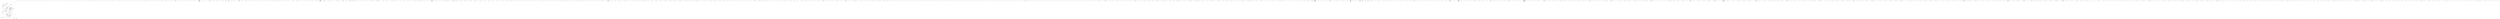 digraph  {
n126 [label=number, span=""];
n127 [label=number, span=""];
n128 [label=iterations, span=""];
n0 [label="Entry ConsoleSample.Program.Main()", span="12-12", cluster="ConsoleSample.Program.Main()"];
n1 [label="LogManager.Adapter = new ConsoleOutLoggerFactoryAdapter(\r\n                LogLevel.Info, false, false, true, '''')", span="14-15", cluster="ConsoleSample.Program.Main()"];
n2 [label="var sqlServerStorage = new SqlServerStorage(\r\n                @''Server=.\sqlexpress;Database=HangFire.Sample;Trusted_Connection=True;'')", span="17-18", cluster="ConsoleSample.Program.Main()"];
n67 [label="Entry ConsoleOutLoggerFactoryAdapter.cstr", span="", cluster="ConsoleOutLoggerFactoryAdapter.cstr"];
n3 [label="sqlServerStorage.UseMsmqQueues(@''.\Private$\hangfire{0}'', ''default'', ''critical'')", span="19-19", cluster="ConsoleSample.Program.Main()"];
n68 [label="Entry HangFire.SqlServer.SqlServerStorage.SqlServerStorage(string)", span="32-32", cluster="HangFire.SqlServer.SqlServerStorage.SqlServerStorage(string)"];
n4 [label="JobStorage.Current =\r\n                sqlServerStorage", span="21-22", cluster="ConsoleSample.Program.Main()"];
n69 [label="Entry HangFire.SqlServer.SqlServerStorage.UseMsmqQueues(string, params string[])", span="28-28", cluster="HangFire.SqlServer.SqlServerStorage.UseMsmqQueues(string, params string[])"];
n5 [label="var options = new BackgroundJobServerOptions\r\n            {\r\n                Queues = new[] { ''critical'', ''default'' }\r\n            }", span="25-28", cluster="ConsoleSample.Program.Main()"];
n6 [label="var server = new BackgroundJobServer(options)", span="30-30", cluster="ConsoleSample.Program.Main()"];
n70 [label="Entry HangFire.BackgroundJobServerOptions.BackgroundJobServerOptions()", span="13-13", cluster="HangFire.BackgroundJobServerOptions.BackgroundJobServerOptions()"];
n7 [label="var count = 1", span="32-32", cluster="ConsoleSample.Program.Main()"];
n71 [label="Entry HangFire.BackgroundJobServer.BackgroundJobServer(HangFire.BackgroundJobServerOptions)", span="41-41", cluster="HangFire.BackgroundJobServer.BackgroundJobServer(HangFire.BackgroundJobServerOptions)"];
n12 [label="server.Start()", span="45-45", cluster="ConsoleSample.Program.Main()"];
n8 [label=true, span="34-34", cluster="ConsoleSample.Program.Main()"];
n46 [label="var number = count++", span="104-104", cluster="ConsoleSample.Program.Main()"];
n9 [label="var command = Console.ReadLine()", span="36-36", cluster="ConsoleSample.Program.Main()"];
n64 [label="Console.WriteLine(''Press Enter to exit...'')", span="150-150", cluster="ConsoleSample.Program.Main()"];
n10 [label="command == null || command.Equals(''stop'', StringComparison.OrdinalIgnoreCase)", span="38-38", cluster="ConsoleSample.Program.Main()"];
n72 [label="Entry System.Console.ReadLine()", span="0-0", cluster="System.Console.ReadLine()"];
n11 [label="command.Equals(''start'', StringComparison.OrdinalIgnoreCase)", span="43-43", cluster="ConsoleSample.Program.Main()"];
n13 [label="command.StartsWith(''add'', StringComparison.OrdinalIgnoreCase)", span="48-48", cluster="ConsoleSample.Program.Main()"];
n14 [label="var workCount = int.Parse(command.Substring(4))", span="52-52", cluster="ConsoleSample.Program.Main()"];
n23 [label="command.StartsWith(''static'', StringComparison.OrdinalIgnoreCase)", span="66-66", cluster="ConsoleSample.Program.Main()"];
n24 [label="var workCount = int.Parse(command.Substring(7))", span="70-70", cluster="ConsoleSample.Program.Main()"];
n32 [label="command.StartsWith(''error'', StringComparison.OrdinalIgnoreCase)", span="83-83", cluster="ConsoleSample.Program.Main()"];
n33 [label="var workCount = int.Parse(command.Substring(6))", span="85-85", cluster="ConsoleSample.Program.Main()"];
n38 [label="command.StartsWith(''args'', StringComparison.OrdinalIgnoreCase)", span="92-92", cluster="ConsoleSample.Program.Main()"];
n39 [label="var workCount = int.Parse(command.Substring(5))", span="94-94", cluster="ConsoleSample.Program.Main()"];
n44 [label="command.StartsWith(''in'', StringComparison.OrdinalIgnoreCase)", span="101-101", cluster="ConsoleSample.Program.Main()"];
n45 [label="var seconds = int.Parse(command.Substring(2))", span="103-103", cluster="ConsoleSample.Program.Main()"];
n48 [label="command.StartsWith(''cancelable'', StringComparison.OrdinalIgnoreCase)", span="108-108", cluster="ConsoleSample.Program.Main()"];
n49 [label="var iterations = int.Parse(command.Substring(11))", span="110-110", cluster="ConsoleSample.Program.Main()"];
n51 [label="command.StartsWith(''delete'', StringComparison.OrdinalIgnoreCase)", span="114-114", cluster="ConsoleSample.Program.Main()"];
n52 [label="var workCount = int.Parse(command.Substring(7))", span="116-116", cluster="ConsoleSample.Program.Main()"];
n58 [label="command.StartsWith(''fast'', StringComparison.OrdinalIgnoreCase)", span="124-124", cluster="ConsoleSample.Program.Main()"];
n59 [label="var workCount = int.Parse(command.Substring(5))", span="128-128", cluster="ConsoleSample.Program.Main()"];
n73 [label="Entry string.Equals(string, System.StringComparison)", span="0-0", cluster="string.Equals(string, System.StringComparison)"];
n74 [label="Entry HangFire.BackgroundJobServer.Start()", span="60-60", cluster="HangFire.BackgroundJobServer.Start()"];
n75 [label="Entry string.StartsWith(string, System.StringComparison)", span="0-0", cluster="string.StartsWith(string, System.StringComparison)"];
n15 [label="var i = 0", span="53-53", cluster="ConsoleSample.Program.Main()"];
n76 [label="Entry string.Substring(int)", span="0-0", cluster="string.Substring(int)"];
n77 [label="Entry int.Parse(string)", span="0-0", cluster="int.Parse(string)"];
n16 [label="i < workCount", span="53-53", cluster="ConsoleSample.Program.Main()"];
n17 [label="var number = i", span="55-55", cluster="ConsoleSample.Program.Main()"];
n19 [label="i++", span="53-53", cluster="ConsoleSample.Program.Main()"];
n20 [label="Console.WriteLine(''Jobs enqueued.'')", span="58-58", cluster="ConsoleSample.Program.Main()"];
n18 [label="BackgroundJob.Enqueue<Services>(x => x.Random(number))", span="56-56", cluster="ConsoleSample.Program.Main()"];
n86 [label="x.Random(number)", span="56-56", cluster="lambda expression"];
n78 [label="Entry HangFire.BackgroundJob.Enqueue<T>(System.Linq.Expressions.Expression<System.Action<T>>)", span="78-78", cluster="HangFire.BackgroundJob.Enqueue<T>(System.Linq.Expressions.Expression<System.Action<T>>)"];
n85 [label="Entry lambda expression", span="56-56", cluster="lambda expression"];
n21 [label=Exception, span="60-60", cluster="ConsoleSample.Program.Main()"];
n79 [label="Entry System.Console.WriteLine(string)", span="0-0", cluster="System.Console.WriteLine(string)"];
n22 [label="Console.WriteLine(ex.Message)", span="62-62", cluster="ConsoleSample.Program.Main()"];
n25 [label="var i = 0", span="71-71", cluster="ConsoleSample.Program.Main()"];
n26 [label="i < workCount", span="71-71", cluster="ConsoleSample.Program.Main()"];
n28 [label="i++", span="71-71", cluster="ConsoleSample.Program.Main()"];
n27 [label="BackgroundJob.Enqueue(() => Console.WriteLine(''Hello, {0}!'', ''world''))", span="73-73", cluster="ConsoleSample.Program.Main()"];
n29 [label="Console.WriteLine(''Jobs enqueued.'')", span="75-75", cluster="ConsoleSample.Program.Main()"];
n80 [label="Entry HangFire.BackgroundJob.Enqueue(System.Linq.Expressions.Expression<System.Action>)", span="60-60", cluster="HangFire.BackgroundJob.Enqueue(System.Linq.Expressions.Expression<System.Action>)"];
n89 [label="Entry lambda expression", span="73-73", cluster="lambda expression"];
n30 [label=Exception, span="77-77", cluster="ConsoleSample.Program.Main()"];
n31 [label="Console.WriteLine(ex.Message)", span="79-79", cluster="ConsoleSample.Program.Main()"];
n34 [label="var i = 0", span="86-86", cluster="ConsoleSample.Program.Main()"];
n35 [label="i < workCount", span="86-86", cluster="ConsoleSample.Program.Main()"];
n37 [label="i++", span="86-86", cluster="ConsoleSample.Program.Main()"];
n36 [label="BackgroundJob.Enqueue<Services>(x => x.Error())", span="88-88", cluster="ConsoleSample.Program.Main()"];
n93 [label="Entry lambda expression", span="88-88", cluster="lambda expression"];
n40 [label="var i = 0", span="95-95", cluster="ConsoleSample.Program.Main()"];
n41 [label="i < workCount", span="95-95", cluster="ConsoleSample.Program.Main()"];
n43 [label="i++", span="95-95", cluster="ConsoleSample.Program.Main()"];
n42 [label="BackgroundJob.Enqueue<Services>(x => x.Args(Guid.NewGuid().ToString(), 14442, DateTime.UtcNow))", span="97-97", cluster="ConsoleSample.Program.Main()"];
n97 [label="Entry lambda expression", span="97-97", cluster="lambda expression"];
n47 [label="BackgroundJob.Schedule<Services>(x => x.Random(number), TimeSpan.FromSeconds(seconds))", span="105-105", cluster="ConsoleSample.Program.Main()"];
n104 [label="x.Random(number)", span="105-105", cluster="lambda expression"];
n81 [label="Entry System.TimeSpan.FromSeconds(double)", span="0-0", cluster="System.TimeSpan.FromSeconds(double)"];
n82 [label="Entry HangFire.BackgroundJob.Schedule<T>(System.Linq.Expressions.Expression<System.Action<T>>, System.TimeSpan)", span="148-148", cluster="HangFire.BackgroundJob.Schedule<T>(System.Linq.Expressions.Expression<System.Action<T>>, System.TimeSpan)"];
n103 [label="Entry lambda expression", span="105-105", cluster="lambda expression"];
n50 [label="BackgroundJob.Enqueue<Services>(x => x.Cancelable(iterations, JobCancellationToken.Null))", span="111-111", cluster="ConsoleSample.Program.Main()"];
n107 [label="x.Cancelable(iterations, JobCancellationToken.Null)", span="111-111", cluster="lambda expression"];
n106 [label="Entry lambda expression", span="111-111", cluster="lambda expression"];
n53 [label="var i = 0", span="117-117", cluster="ConsoleSample.Program.Main()"];
n54 [label="i < workCount", span="117-117", cluster="ConsoleSample.Program.Main()"];
n57 [label="i++", span="117-117", cluster="ConsoleSample.Program.Main()"];
n55 [label="var jobId = BackgroundJob.Enqueue<Services>(x => x.EmptyDefault())", span="119-119", cluster="ConsoleSample.Program.Main()"];
n56 [label="BackgroundJob.Delete(jobId)", span="120-120", cluster="ConsoleSample.Program.Main()"];
n110 [label="Entry lambda expression", span="119-119", cluster="lambda expression"];
n83 [label="Entry HangFire.BackgroundJob.Delete(string)", span="164-164", cluster="HangFire.BackgroundJob.Delete(string)"];
n60 [label="Parallel.For(0, workCount, i =>\r\n                            {\r\n                                if (i % 2 == 0)\r\n                                {\r\n                                    BackgroundJob.Enqueue<Services>(x => x.EmptyCritical());\r\n                                }\r\n                                else\r\n                                {\r\n                                    BackgroundJob.Enqueue<Services>(x => x.EmptyDefault());\r\n                                }\r\n                            })", span="129-139", cluster="ConsoleSample.Program.Main()"];
n61 [label="Console.WriteLine(''Jobs enqueued.'')", span="140-140", cluster="ConsoleSample.Program.Main()"];
n84 [label="Entry System.Threading.Tasks.Parallel.For(int, int, System.Action<int>)", span="0-0", cluster="System.Threading.Tasks.Parallel.For(int, int, System.Action<int>)"];
n114 [label="Entry lambda expression", span="129-139", cluster="lambda expression"];
n62 [label=Exception, span="142-142", cluster="ConsoleSample.Program.Main()"];
n63 [label="Console.WriteLine(ex.Message)", span="144-144", cluster="ConsoleSample.Program.Main()"];
n65 [label="Console.ReadLine()", span="151-151", cluster="ConsoleSample.Program.Main()"];
n66 [label="Exit ConsoleSample.Program.Main()", span="12-12", cluster="ConsoleSample.Program.Main()"];
n87 [label="Exit lambda expression", span="56-56", cluster="lambda expression"];
n88 [label="Entry ConsoleSample.Services.Random(int)", span="28-28", cluster="ConsoleSample.Services.Random(int)"];
n90 [label="Console.WriteLine(''Hello, {0}!'', ''world'')", span="73-73", cluster="lambda expression"];
n91 [label="Exit lambda expression", span="73-73", cluster="lambda expression"];
n92 [label="Entry System.Console.WriteLine(string, object)", span="0-0", cluster="System.Console.WriteLine(string, object)"];
n94 [label="x.Error()", span="88-88", cluster="lambda expression"];
n95 [label="Exit lambda expression", span="88-88", cluster="lambda expression"];
n96 [label="Entry ConsoleSample.Services.Error()", span="21-21", cluster="ConsoleSample.Services.Error()"];
n98 [label="x.Args(Guid.NewGuid().ToString(), 14442, DateTime.UtcNow)", span="97-97", cluster="lambda expression"];
n99 [label="Exit lambda expression", span="97-97", cluster="lambda expression"];
n100 [label="Entry System.Guid.NewGuid()", span="0-0", cluster="System.Guid.NewGuid()"];
n101 [label="Entry System.Guid.ToString()", span="0-0", cluster="System.Guid.ToString()"];
n102 [label="Entry ConsoleSample.Services.Args(string, int, System.DateTime)", span="64-64", cluster="ConsoleSample.Services.Args(string, int, System.DateTime)"];
n105 [label="Exit lambda expression", span="105-105", cluster="lambda expression"];
n108 [label="Exit lambda expression", span="111-111", cluster="lambda expression"];
n109 [label="Entry ConsoleSample.Services.Cancelable(int, HangFire.IJobCancellationToken)", span="45-45", cluster="ConsoleSample.Services.Cancelable(int, HangFire.IJobCancellationToken)"];
n111 [label="x.EmptyDefault()", span="119-119", cluster="lambda expression"];
n112 [label="Exit lambda expression", span="119-119", cluster="lambda expression"];
n113 [label="Entry ConsoleSample.Services.EmptyDefault()", span="11-11", cluster="ConsoleSample.Services.EmptyDefault()"];
n115 [label="i % 2 == 0", span="131-131", cluster="lambda expression"];
n116 [label="BackgroundJob.Enqueue<Services>(x => x.EmptyCritical())", span="133-133", cluster="lambda expression"];
n117 [label="BackgroundJob.Enqueue<Services>(x => x.EmptyDefault())", span="137-137", cluster="lambda expression"];
n118 [label="Exit lambda expression", span="129-139", cluster="lambda expression"];
n123 [label="Entry lambda expression", span="137-137", cluster="lambda expression"];
n119 [label="Entry lambda expression", span="133-133", cluster="lambda expression"];
n120 [label="x.EmptyCritical()", span="133-133", cluster="lambda expression"];
n121 [label="Exit lambda expression", span="133-133", cluster="lambda expression"];
n122 [label="Entry ConsoleSample.Services.EmptyCritical()", span="16-16", cluster="ConsoleSample.Services.EmptyCritical()"];
n124 [label="x.EmptyDefault()", span="137-137", cluster="lambda expression"];
n125 [label="Exit lambda expression", span="137-137", cluster="lambda expression"];
m0_1 [label="WorkerCount = Environment.ProcessorCount * 5", span="15-15", cluster="HangFire.BackgroundJobServerOptions.BackgroundJobServerOptions()", file="BackgroundJobServerOptions.cs"];
m0_2 [label="ServerName = Environment.MachineName", span="16-16", cluster="HangFire.BackgroundJobServerOptions.BackgroundJobServerOptions()", file="BackgroundJobServerOptions.cs"];
m0_3 [label="Queues = new[] { EnqueuedState.DefaultQueue }", span="17-17", cluster="HangFire.BackgroundJobServerOptions.BackgroundJobServerOptions()", file="BackgroundJobServerOptions.cs"];
m0_4 [label="ShutdownTimeout = TimeSpan.FromSeconds(15)", span="18-18", cluster="HangFire.BackgroundJobServerOptions.BackgroundJobServerOptions()", file="BackgroundJobServerOptions.cs"];
m0_5 [label="SchedulePollingInterval = TimeSpan.FromSeconds(15)", span="19-19", cluster="HangFire.BackgroundJobServerOptions.BackgroundJobServerOptions()", file="BackgroundJobServerOptions.cs"];
m0_6 [label="Exit HangFire.BackgroundJobServerOptions.BackgroundJobServerOptions()", span="13-13", cluster="HangFire.BackgroundJobServerOptions.BackgroundJobServerOptions()", file="BackgroundJobServerOptions.cs"];
m0_15 [label="Entry Unk.InfoFormat", span="", cluster="Unk.InfoFormat", file="BackgroundJobServerOptions.cs"];
m0_8 [label="Entry HangFire.BackgroundJobServerOptions.Log(ILog)", span="59-59", cluster="HangFire.BackgroundJobServerOptions.Log(ILog)", file="BackgroundJobServerOptions.cs"];
m0_9 [label="logger.InfoFormat(''Using the following options for HangFire Server:'')", span="61-61", cluster="HangFire.BackgroundJobServerOptions.Log(ILog)", file="BackgroundJobServerOptions.cs"];
m0_10 [label="logger.InfoFormat(''    Worker count: {0}.'', WorkerCount)", span="62-62", cluster="HangFire.BackgroundJobServerOptions.Log(ILog)", file="BackgroundJobServerOptions.cs"];
m0_11 [label="logger.InfoFormat(''    Listening queues: {0}.'', String.Join('', '', Queues.Select(x => ''''' + x + ''''')))", span="63-63", cluster="HangFire.BackgroundJobServerOptions.Log(ILog)", file="BackgroundJobServerOptions.cs"];
m0_12 [label="logger.InfoFormat(''    Shutdown timeout: {0}.'', ShutdownTimeout)", span="64-64", cluster="HangFire.BackgroundJobServerOptions.Log(ILog)", file="BackgroundJobServerOptions.cs"];
m0_13 [label="logger.InfoFormat(''    Schedule polling interval: {0}.'', SchedulePollingInterval)", span="65-65", cluster="HangFire.BackgroundJobServerOptions.Log(ILog)", file="BackgroundJobServerOptions.cs"];
m0_14 [label="Exit HangFire.BackgroundJobServerOptions.Log(ILog)", span="59-59", cluster="HangFire.BackgroundJobServerOptions.Log(ILog)", file="BackgroundJobServerOptions.cs"];
m0_7 [label="Entry System.TimeSpan.FromSeconds(double)", span="0-0", cluster="System.TimeSpan.FromSeconds(double)", file="BackgroundJobServerOptions.cs"];
m0_17 [label="Entry Unk.Join", span="", cluster="Unk.Join", file="BackgroundJobServerOptions.cs"];
m0_18 [label="Entry lambda expression", span="63-63", cluster="lambda expression", file="BackgroundJobServerOptions.cs"];
m0_19 [label="''''' + x + '''''", span="63-63", cluster="lambda expression", file="BackgroundJobServerOptions.cs"];
m0_20 [label="Exit lambda expression", span="63-63", cluster="lambda expression", file="BackgroundJobServerOptions.cs"];
m0_16 [label="Entry Unk.Select", span="", cluster="Unk.Select", file="BackgroundJobServerOptions.cs"];
m0_21 [label="HangFire.BackgroundJobServerOptions", span="", file="BackgroundJobServerOptions.cs"];
m1_10 [label="Entry Hangfire.BackgroundJobServerOptions.WriteToLog(Hangfire.Logging.ILog)", span="71-71", cluster="Hangfire.BackgroundJobServerOptions.WriteToLog(Hangfire.Logging.ILog)", file="JobStorage.cs"];
m1_11 [label="logger.InfoFormat(''Using the following options for Hangfire Server:'')", span="73-73", cluster="Hangfire.BackgroundJobServerOptions.WriteToLog(Hangfire.Logging.ILog)", file="JobStorage.cs"];
m1_12 [label="logger.InfoFormat(''    Worker count: {0}.'', WorkerCount)", span="74-74", cluster="Hangfire.BackgroundJobServerOptions.WriteToLog(Hangfire.Logging.ILog)", file="JobStorage.cs"];
m1_13 [label="logger.InfoFormat(''    Listening queues: {0}.'', String.Join('', '', Queues.Select(x => ''''' + x + ''''')))", span="75-75", cluster="Hangfire.BackgroundJobServerOptions.WriteToLog(Hangfire.Logging.ILog)", file="JobStorage.cs"];
m1_14 [label="logger.InfoFormat(''    Shutdown timeout: {0}.'', ShutdownTimeout)", span="76-76", cluster="Hangfire.BackgroundJobServerOptions.WriteToLog(Hangfire.Logging.ILog)", file="JobStorage.cs"];
m1_15 [label="logger.InfoFormat(''    Schedule polling interval: {0}.'', SchedulePollingInterval)", span="77-77", cluster="Hangfire.BackgroundJobServerOptions.WriteToLog(Hangfire.Logging.ILog)", file="JobStorage.cs"];
m1_16 [label="Exit Hangfire.BackgroundJobServerOptions.WriteToLog(Hangfire.Logging.ILog)", span="71-71", cluster="Hangfire.BackgroundJobServerOptions.WriteToLog(Hangfire.Logging.ILog)", file="JobStorage.cs"];
m1_7 [label="Entry System.Math.Min(int, int)", span="0-0", cluster="System.Math.Min(int, int)", file="JobStorage.cs"];
m1_17 [label="Entry Hangfire.Logging.ILog.InfoFormat(string, params object[])", span="210-210", cluster="Hangfire.Logging.ILog.InfoFormat(string, params object[])", file="JobStorage.cs"];
m1_19 [label="Entry Unk.Join", span="", cluster="Unk.Join", file="JobStorage.cs"];
m1_0 [label="Entry Hangfire.BackgroundJobServerOptions.BackgroundJobServerOptions()", span="32-32", cluster="Hangfire.BackgroundJobServerOptions.BackgroundJobServerOptions()", file="JobStorage.cs"];
m1_1 [label="WorkerCount = Math.Min(Environment.ProcessorCount * 5, MaxDefaultWorkerCount)", span="34-34", cluster="Hangfire.BackgroundJobServerOptions.BackgroundJobServerOptions()", file="JobStorage.cs"];
m1_2 [label="Queues = new[] { EnqueuedState.DefaultQueue }", span="35-35", cluster="Hangfire.BackgroundJobServerOptions.BackgroundJobServerOptions()", file="JobStorage.cs"];
m1_3 [label="ShutdownTimeout = TimeSpan.FromSeconds(15)", span="36-36", cluster="Hangfire.BackgroundJobServerOptions.BackgroundJobServerOptions()", file="JobStorage.cs"];
m1_4 [label="SchedulePollingInterval = TimeSpan.FromSeconds(15)", span="37-37", cluster="Hangfire.BackgroundJobServerOptions.BackgroundJobServerOptions()", file="JobStorage.cs"];
m1_5 [label="ServerWatchdogOptions = new ServerWatchdogOptions()", span="39-39", cluster="Hangfire.BackgroundJobServerOptions.BackgroundJobServerOptions()", file="JobStorage.cs"];
m1_6 [label="Exit Hangfire.BackgroundJobServerOptions.BackgroundJobServerOptions()", span="32-32", cluster="Hangfire.BackgroundJobServerOptions.BackgroundJobServerOptions()", file="JobStorage.cs"];
m1_9 [label="Entry Hangfire.Server.ServerWatchdogOptions.ServerWatchdogOptions()", span="22-22", cluster="Hangfire.Server.ServerWatchdogOptions.ServerWatchdogOptions()", file="JobStorage.cs"];
m1_20 [label="Entry lambda expression", span="75-75", cluster="lambda expression", file="JobStorage.cs"];
m1_21 [label="''''' + x + '''''", span="75-75", cluster="lambda expression", file="JobStorage.cs"];
m1_22 [label="Exit lambda expression", span="75-75", cluster="lambda expression", file="JobStorage.cs"];
m1_18 [label="Entry Unk.Select", span="", cluster="Unk.Select", file="JobStorage.cs"];
m1_23 [label="Hangfire.BackgroundJobServerOptions", span="", file="JobStorage.cs"];
m2_3 [label="Entry HangFire.Redis.RedisConnection.Dispose()", span="40-40", cluster="HangFire.Redis.RedisConnection.Dispose()", file="RedisConnection.cs"];
m2_4 [label="Redis.Dispose()", span="42-42", cluster="HangFire.Redis.RedisConnection.Dispose()", file="RedisConnection.cs"];
m2_5 [label="Exit HangFire.Redis.RedisConnection.Dispose()", span="40-40", cluster="HangFire.Redis.RedisConnection.Dispose()", file="RedisConnection.cs"];
m2_143 [label="Entry int.ToString(System.IFormatProvider)", span="0-0", cluster="int.ToString(System.IFormatProvider)", file="RedisConnection.cs"];
m2_25 [label="Entry Unk.OnScenarioStart", span="", cluster="Unk.OnScenarioStart", file="RedisConnection.cs"];
m2_12 [label="Entry HangFire.Redis.RedisConnection.FetchNextJob(string[], System.Threading.CancellationToken)", span="50-50", cluster="HangFire.Redis.RedisConnection.FetchNextJob(string[], System.Threading.CancellationToken)", file="RedisConnection.cs"];
m2_13 [label="string jobId", span="52-52", cluster="HangFire.Redis.RedisConnection.FetchNextJob(string[], System.Threading.CancellationToken)", file="RedisConnection.cs"];
m2_16 [label="cancellationToken.ThrowIfCancellationRequested()", span="58-58", cluster="HangFire.Redis.RedisConnection.FetchNextJob(string[], System.Threading.CancellationToken)", file="RedisConnection.cs"];
m2_17 [label="queueIndex = (queueIndex + 1) % queues.Length", span="60-60", cluster="HangFire.Redis.RedisConnection.FetchNextJob(string[], System.Threading.CancellationToken)", file="RedisConnection.cs"];
m2_18 [label="queueName = queues[queueIndex]", span="61-61", cluster="HangFire.Redis.RedisConnection.FetchNextJob(string[], System.Threading.CancellationToken)", file="RedisConnection.cs"];
m2_14 [label="string queueName", span="53-53", cluster="HangFire.Redis.RedisConnection.FetchNextJob(string[], System.Threading.CancellationToken)", file="RedisConnection.cs"];
m2_15 [label="var queueIndex = 0", span="54-54", cluster="HangFire.Redis.RedisConnection.FetchNextJob(string[], System.Threading.CancellationToken)", file="RedisConnection.cs"];
m2_21 [label="queueIndex == 0", span="66-66", cluster="HangFire.Redis.RedisConnection.FetchNextJob(string[], System.Threading.CancellationToken)", file="RedisConnection.cs"];
m2_19 [label="var queueKey = RedisStorage.Prefix + String.Format(''queue:{0}'', queueName)", span="63-63", cluster="HangFire.Redis.RedisConnection.FetchNextJob(string[], System.Threading.CancellationToken)", file="RedisConnection.cs"];
m2_20 [label="var fetchedKey = RedisStorage.Prefix + String.Format(''queue:{0}:dequeued'', queueName)", span="64-64", cluster="HangFire.Redis.RedisConnection.FetchNextJob(string[], System.Threading.CancellationToken)", file="RedisConnection.cs"];
m2_26 [label="Entry HangFire.Tests.Server.JobManagerFeature.ScenarioCleanup()", span="66-66", cluster="HangFire.Tests.Server.JobManagerFeature.ScenarioCleanup()", file="RedisConnection.cs"];
m2_22 [label="Entry HangFire.Tests.Server.JobManagerFeature.ScenarioSetup(TechTalk.SpecFlow.ScenarioInfo)", span="61-61", cluster="HangFire.Tests.Server.JobManagerFeature.ScenarioSetup(TechTalk.SpecFlow.ScenarioInfo)", file="RedisConnection.cs"];
m2_23 [label="testRunner.OnScenarioStart(scenarioInfo)", span="63-63", cluster="HangFire.Tests.Server.JobManagerFeature.ScenarioSetup(TechTalk.SpecFlow.ScenarioInfo)", file="RedisConnection.cs"];
m2_24 [label="Exit HangFire.Tests.Server.JobManagerFeature.ScenarioSetup(TechTalk.SpecFlow.ScenarioInfo)", span="61-61", cluster="HangFire.Tests.Server.JobManagerFeature.ScenarioSetup(TechTalk.SpecFlow.ScenarioInfo)", file="RedisConnection.cs"];
m2_27 [label="testRunner.CollectScenarioErrors()", span="68-68", cluster="HangFire.Tests.Server.JobManagerFeature.ScenarioCleanup()", file="RedisConnection.cs"];
m2_59 [label="this.ScenarioCleanup()", span="129-129", cluster="HangFire.Tests.Server.JobManagerFeature.AfterPerformingTheBrokenJobItShouldHaveTheFailedState()", file="RedisConnection.cs"];
m2_201 [label="Entry Unk.FromNullableStringTimestamp", span="", cluster="Unk.FromNullableStringTimestamp", file="RedisConnection.cs"];
m2_61 [label="Entry Unk.Commit", span="", cluster="Unk.Commit", file="RedisConnection.cs"];
m2_66 [label="Entry lambda expression", span="138-140", cluster="lambda expression", file="RedisConnection.cs"];
m2_67 [label="x.ExpireEntryIn(\r\n                    String.Format(RedisStorage.Prefix + ''job:{0}'', jobId),\r\n                    expireIn)", span="138-140", cluster="lambda expression", file="RedisConnection.cs"];
m2_65 [label="Entry Unk.SetRangeInHash", span="", cluster="Unk.SetRangeInHash", file="RedisConnection.cs"];
m2_63 [label="x.SetRangeInHash(\r\n                    String.Format(RedisStorage.Prefix + ''job:{0}'', jobId),\r\n                    storedParameters)", span="134-136", cluster="lambda expression", file="RedisConnection.cs"];
m2_68 [label="Exit lambda expression", span="138-140", cluster="lambda expression", file="RedisConnection.cs"];
m2_64 [label="Exit lambda expression", span="134-136", cluster="lambda expression", file="RedisConnection.cs"];
m2_62 [label="Entry lambda expression", span="134-136", cluster="lambda expression", file="RedisConnection.cs"];
m2_69 [label="Entry Unk.ExpireEntryIn", span="", cluster="Unk.ExpireEntryIn", file="RedisConnection.cs"];
m2_121 [label="Entry HangFire.Redis.RedisConnection.GetFirstByLowestScoreFromSet(string, double, double)", span="230-230", cluster="HangFire.Redis.RedisConnection.GetFirstByLowestScoreFromSet(string, double, double)", file="RedisConnection.cs"];
m2_122 [label="return Redis.GetRangeFromSortedSetByLowestScore(\r\n                RedisStorage.Prefix + key, fromScore, toScore, 0, 1)\r\n                .FirstOrDefault();", span="232-234", cluster="HangFire.Redis.RedisConnection.GetFirstByLowestScoreFromSet(string, double, double)", file="RedisConnection.cs"];
m2_123 [label="Exit HangFire.Redis.RedisConnection.GetFirstByLowestScoreFromSet(string, double, double)", span="230-230", cluster="HangFire.Redis.RedisConnection.GetFirstByLowestScoreFromSet(string, double, double)", file="RedisConnection.cs"];
m2_29 [label="Entry string.Format(string, object)", span="0-0", cluster="string.Format(string, object)", file="RedisConnection.cs"];
m2_38 [label="Entry TechTalk.SpecFlow.ScenarioInfo.cstr", span="", cluster="TechTalk.SpecFlow.ScenarioInfo.cstr", file="RedisConnection.cs"];
m2_91 [label="Entry Unk.GetAllEntriesFromHash", span="", cluster="Unk.GetAllEntriesFromHash", file="RedisConnection.cs"];
m2_200 [label="Entry Unk.FromStringTimestamp", span="", cluster="Unk.FromStringTimestamp", file="RedisConnection.cs"];
m2_168 [label="Entry HangFire.Redis.RedisConnection.RemoveTimedOutServers(System.TimeSpan)", span="293-293", cluster="HangFire.Redis.RedisConnection.RemoveTimedOutServers(System.TimeSpan)", file="RedisConnection.cs"];
m2_169 [label="var serverNames = Redis.GetAllItemsFromSet(RedisStorage.Prefix + ''servers'')", span="295-295", cluster="HangFire.Redis.RedisConnection.RemoveTimedOutServers(System.TimeSpan)", file="RedisConnection.cs"];
m2_180 [label="utcNow > maxTime.Add(timeOut)", span="326-326", cluster="HangFire.Redis.RedisConnection.RemoveTimedOutServers(System.TimeSpan)", file="RedisConnection.cs"];
m2_170 [label="var heartbeats = new Dictionary<string, Tuple<DateTime, DateTime?>>()", span="296-296", cluster="HangFire.Redis.RedisConnection.RemoveTimedOutServers(System.TimeSpan)", file="RedisConnection.cs"];
m2_173 [label=serverNames, span="302-302", cluster="HangFire.Redis.RedisConnection.RemoveTimedOutServers(System.TimeSpan)", file="RedisConnection.cs"];
m2_171 [label="var utcNow = DateTime.UtcNow", span="298-298", cluster="HangFire.Redis.RedisConnection.RemoveTimedOutServers(System.TimeSpan)", file="RedisConnection.cs"];
m2_175 [label="pipeline.QueueCommand(\r\n                        x => x.GetValuesFromHash(\r\n                            String.Format(RedisStorage.Prefix + ''server:{0}'', name),\r\n                            ''StartedAt'', ''Heartbeat''),\r\n                        x => heartbeats.Add(\r\n                            name,\r\n                            new Tuple<DateTime, DateTime?>(\r\n                                JobHelper.FromStringTimestamp(x[0]),\r\n                                JobHelper.FromNullableStringTimestamp(x[1]))))", span="306-314", cluster="HangFire.Redis.RedisConnection.RemoveTimedOutServers(System.TimeSpan)", file="RedisConnection.cs"];
m2_178 [label=heartbeats, span="321-321", cluster="HangFire.Redis.RedisConnection.RemoveTimedOutServers(System.TimeSpan)", file="RedisConnection.cs"];
m2_172 [label="var pipeline = Redis.CreatePipeline()", span="300-300", cluster="HangFire.Redis.RedisConnection.RemoveTimedOutServers(System.TimeSpan)", file="RedisConnection.cs"];
m2_176 [label="pipeline.Flush()", span="317-317", cluster="HangFire.Redis.RedisConnection.RemoveTimedOutServers(System.TimeSpan)", file="RedisConnection.cs"];
m2_174 [label="var name = serverName", span="304-304", cluster="HangFire.Redis.RedisConnection.RemoveTimedOutServers(System.TimeSpan)", file="RedisConnection.cs"];
m2_177 [label="var removedServerCount = 0", span="320-320", cluster="HangFire.Redis.RedisConnection.RemoveTimedOutServers(System.TimeSpan)", file="RedisConnection.cs"];
m2_182 [label="removedServerCount++", span="329-329", cluster="HangFire.Redis.RedisConnection.RemoveTimedOutServers(System.TimeSpan)", file="RedisConnection.cs"];
m2_183 [label="return removedServerCount;", span="333-333", cluster="HangFire.Redis.RedisConnection.RemoveTimedOutServers(System.TimeSpan)", file="RedisConnection.cs"];
m2_179 [label="var maxTime = new DateTime(\r\n                    Math.Max(heartbeat.Value.Item1.Ticks, (heartbeat.Value.Item2 ?? DateTime.MinValue).Ticks))", span="323-324", cluster="HangFire.Redis.RedisConnection.RemoveTimedOutServers(System.TimeSpan)", file="RedisConnection.cs"];
m2_181 [label="RemoveServer(Redis, heartbeat.Key)", span="328-328", cluster="HangFire.Redis.RedisConnection.RemoveTimedOutServers(System.TimeSpan)", file="RedisConnection.cs"];
m2_184 [label="Exit HangFire.Redis.RedisConnection.RemoveTimedOutServers(System.TimeSpan)", span="293-293", cluster="HangFire.Redis.RedisConnection.RemoveTimedOutServers(System.TimeSpan)", file="RedisConnection.cs"];
m2_33 [label="testRunner.Given(''an enqueued job'', ((string)(null)), ((TechTalk.SpecFlow.Table)(null)), ''Given '')", span="81-81", cluster="HangFire.Tests.Server.JobManagerFeature.ManagerShouldPerformAJob()", file="RedisConnection.cs"];
m2_138 [label="Entry Unk.AddItemToSet", span="", cluster="Unk.AddItemToSet", file="RedisConnection.cs"];
m2_117 [label="Entry Unk.RemoveEntryFromHash", span="", cluster="Unk.RemoveEntryFromHash", file="RedisConnection.cs"];
m2_30 [label="Entry HangFire.Tests.Server.JobManagerFeature.ManagerShouldPerformAJob()", span="75-75", cluster="HangFire.Tests.Server.JobManagerFeature.ManagerShouldPerformAJob()", file="RedisConnection.cs"];
m2_51 [label="transaction.QueueCommand(x => x.ExpireEntryIn(\r\n                    String.Format(RedisStorage.Prefix + ''job:{0}'', jobId),\r\n                    expireIn))", span="138-140", cluster="HangFire.Redis.RedisConnection.CreateExpiredJob(HangFire.Common.Job, System.Collections.Generic.IDictionary<string, string>, System.TimeSpan)", file="RedisConnection.cs"];
m2_166 [label="Redis.SetEntryInHash(\r\n                String.Format(RedisStorage.Prefix + ''server:{0}'', serverId),\r\n                ''Heartbeat'',\r\n                JobHelper.ToStringTimestamp(DateTime.UtcNow))", span="287-290", cluster="HangFire.Redis.RedisConnection.Heartbeat(string)", file="RedisConnection.cs"];
m2_165 [label="Entry HangFire.Redis.RedisConnection.Heartbeat(string)", span="285-285", cluster="HangFire.Redis.RedisConnection.Heartbeat(string)", file="RedisConnection.cs"];
m2_167 [label="Exit HangFire.Redis.RedisConnection.Heartbeat(string)", span="285-285", cluster="HangFire.Redis.RedisConnection.Heartbeat(string)", file="RedisConnection.cs"];
m2_70 [label="Entry HangFire.Redis.RedisConnection.GetJobData(string)", span="149-149", cluster="HangFire.Redis.RedisConnection.GetJobData(string)", file="RedisConnection.cs"];
m2_164 [label="Entry Unk.RemoveEntry", span="", cluster="Unk.RemoveEntry", file="RedisConnection.cs"];
m2_154 [label="transaction.QueueCommand(x => x.RemoveEntry(\r\n                    String.Format(RedisStorage.Prefix + ''server:{0}'', serverId),\r\n                    String.Format(RedisStorage.Prefix + ''server:{0}:queues'', serverId)))", span="277-279", cluster="HangFire.Redis.RedisConnection.RemoveServer(IRedisClient, string)", file="RedisConnection.cs"];
m2_151 [label="Entry HangFire.Redis.RedisConnection.RemoveServer(IRedisClient, string)", span="269-269", cluster="HangFire.Redis.RedisConnection.RemoveServer(IRedisClient, string)", file="RedisConnection.cs"];
m2_152 [label="var transaction = redis.CreateTransaction()", span="271-271", cluster="HangFire.Redis.RedisConnection.RemoveServer(IRedisClient, string)", file="RedisConnection.cs"];
m2_153 [label="transaction.QueueCommand(x => x.RemoveItemFromSet(\r\n                    RedisStorage.Prefix + ''servers'',\r\n                    serverId))", span="273-275", cluster="HangFire.Redis.RedisConnection.RemoveServer(IRedisClient, string)", file="RedisConnection.cs"];
m2_155 [label="transaction.Commit()", span="281-281", cluster="HangFire.Redis.RedisConnection.RemoveServer(IRedisClient, string)", file="RedisConnection.cs"];
m2_156 [label="Exit HangFire.Redis.RedisConnection.RemoveServer(IRedisClient, string)", span="269-269", cluster="HangFire.Redis.RedisConnection.RemoveServer(IRedisClient, string)", file="RedisConnection.cs"];
m2_34 [label="testRunner.When(''the manager processes the next job'', ((string)(null)), ((TechTalk.SpecFlow.Table)(null)), ''When '')", span="83-83", cluster="HangFire.Tests.Server.JobManagerFeature.ManagerShouldPerformAJob()", file="RedisConnection.cs"];
m2_81 [label="storedData.ContainsKey(''ParameterTypes'')", span="168-168", cluster="HangFire.Redis.RedisConnection.GetJobData(string)", file="RedisConnection.cs"];
m2_86 [label="job = invocationData.Deserialize()", span="180-180", cluster="HangFire.Redis.RedisConnection.GetJobData(string)", file="RedisConnection.cs"];
m2_85 [label="var invocationData = new InvocationData(type, method, parameterTypes, storedData[''Arguments''])", span="176-176", cluster="HangFire.Redis.RedisConnection.GetJobData(string)", file="RedisConnection.cs", color=red, community=0];
m2_87 [label=JobLoadException, span="182-182", cluster="HangFire.Redis.RedisConnection.GetJobData(string)", file="RedisConnection.cs"];
m2_83 [label="Job job = null", span="173-173", cluster="HangFire.Redis.RedisConnection.GetJobData(string)", file="RedisConnection.cs"];
m2_84 [label="JobLoadException loadException = null", span="174-174", cluster="HangFire.Redis.RedisConnection.GetJobData(string)", file="RedisConnection.cs"];
m2_82 [label="parameterTypes = storedData[''ParameterTypes'']", span="170-170", cluster="HangFire.Redis.RedisConnection.GetJobData(string)", file="RedisConnection.cs"];
m2_88 [label="loadException = ex", span="184-184", cluster="HangFire.Redis.RedisConnection.GetJobData(string)", file="RedisConnection.cs"];
m2_7 [label="Entry HangFire.Redis.RedisConnection.CreateWriteTransaction()", span="45-45", cluster="HangFire.Redis.RedisConnection.CreateWriteTransaction()", file="RedisConnection.cs"];
m2_8 [label="return new RedisWriteOnlyTransaction(Redis.CreateTransaction());", span="47-47", cluster="HangFire.Redis.RedisConnection.CreateWriteTransaction()", file="RedisConnection.cs"];
m2_9 [label="Exit HangFire.Redis.RedisConnection.CreateWriteTransaction()", span="45-45", cluster="HangFire.Redis.RedisConnection.CreateWriteTransaction()", file="RedisConnection.cs"];
m2_99 [label="Entry HangFire.Redis.RedisConnection.GetJobParameter(string, string)", span="203-203", cluster="HangFire.Redis.RedisConnection.GetJobParameter(string, string)", file="RedisConnection.cs"];
m2_100 [label="return Redis.GetValueFromHash(\r\n                String.Format(RedisStorage.Prefix + ''job:{0}'', id),\r\n                name);", span="205-207", cluster="HangFire.Redis.RedisConnection.GetJobParameter(string, string)", file="RedisConnection.cs"];
m2_101 [label="Exit HangFire.Redis.RedisConnection.GetJobParameter(string, string)", span="203-203", cluster="HangFire.Redis.RedisConnection.GetJobParameter(string, string)", file="RedisConnection.cs"];
m2_93 [label="Entry InvocationData.cstr", span="", cluster="InvocationData.cstr", file="RedisConnection.cs"];
m2_52 [label="transaction.Commit()", span="143-143", cluster="HangFire.Redis.RedisConnection.CreateExpiredJob(HangFire.Common.Job, System.Collections.Generic.IDictionary<string, string>, System.TimeSpan)", file="RedisConnection.cs"];
m2_57 [label="Entry HangFire.Storage.InvocationData.Serialize(HangFire.Common.Job)", span="65-65", cluster="HangFire.Storage.InvocationData.Serialize(HangFire.Common.Job)", file="RedisConnection.cs"];
m2_56 [label="testRunner.When(''the manager processes the next job'', ((string)(null)), ((TechTalk.SpecFlow.Table)(null)), ''When '')", span="123-123", cluster="HangFire.Tests.Server.JobManagerFeature.AfterPerformingTheBrokenJobItShouldHaveTheFailedState()", file="RedisConnection.cs"];
m2_58 [label="Entry System.Collections.Generic.Dictionary<TKey, TValue>.Dictionary(System.Collections.Generic.IDictionary<TKey, TValue>)", span="0-0", cluster="System.Collections.Generic.Dictionary<TKey, TValue>.Dictionary(System.Collections.Generic.IDictionary<TKey, TValue>)", file="RedisConnection.cs"];
m2_54 [label="Exit HangFire.Redis.RedisConnection.CreateExpiredJob(HangFire.Common.Job, System.Collections.Generic.IDictionary<string, string>, System.TimeSpan)", span="115-115", cluster="HangFire.Redis.RedisConnection.CreateExpiredJob(HangFire.Common.Job, System.Collections.Generic.IDictionary<string, string>, System.TimeSpan)", file="RedisConnection.cs"];
m2_55 [label="Entry System.Guid.NewGuid()", span="0-0", cluster="System.Guid.NewGuid()", file="RedisConnection.cs"];
m2_53 [label="return jobId;", span="146-146", cluster="HangFire.Redis.RedisConnection.CreateExpiredJob(HangFire.Common.Job, System.Collections.Generic.IDictionary<string, string>, System.TimeSpan)", file="RedisConnection.cs"];
m2_60 [label="Entry Unk.QueueCommand", span="", cluster="Unk.QueueCommand", file="RedisConnection.cs"];
m2_187 [label="Entry Unk.Flush", span="", cluster="Unk.Flush", file="RedisConnection.cs"];
m2_28 [label="Exit HangFire.Tests.Server.JobManagerFeature.ScenarioCleanup()", span="66-66", cluster="HangFire.Tests.Server.JobManagerFeature.ScenarioCleanup()", file="RedisConnection.cs"];
m2_10 [label="Entry RedisWriteOnlyTransaction.cstr", span="", cluster="RedisWriteOnlyTransaction.cstr", file="RedisConnection.cs"];
m2_202 [label="Entry Unk.Add", span="", cluster="Unk.Add", file="RedisConnection.cs"];
m2_190 [label="Entry System.DateTime.Add(System.TimeSpan)", span="0-0", cluster="System.DateTime.Add(System.TimeSpan)", file="RedisConnection.cs"];
m2_126 [label="Entry HangFire.Redis.RedisConnection.AnnounceServer(string, HangFire.Server.ServerContext)", span="237-237", cluster="HangFire.Redis.RedisConnection.AnnounceServer(string, HangFire.Server.ServerContext)", file="RedisConnection.cs"];
m2_127 [label="var transaction = Redis.CreateTransaction()", span="239-239", cluster="HangFire.Redis.RedisConnection.AnnounceServer(string, HangFire.Server.ServerContext)", file="RedisConnection.cs"];
m2_128 [label="transaction.QueueCommand(x => x.AddItemToSet(\r\n                    RedisStorage.Prefix + ''servers'', serverId))", span="241-242", cluster="HangFire.Redis.RedisConnection.AnnounceServer(string, HangFire.Server.ServerContext)", file="RedisConnection.cs"];
m2_129 [label="transaction.QueueCommand(x => x.SetRangeInHash(\r\n                    String.Format(RedisStorage.Prefix + ''server:{0}'', serverId),\r\n                    new Dictionary<string, string>\r\n                        {\r\n                            { ''WorkerCount'', context.WorkerCount.ToString(CultureInfo.InvariantCulture) },\r\n                            { ''StartedAt'', JobHelper.ToStringTimestamp(DateTime.UtcNow) },\r\n                        }))", span="244-250", cluster="HangFire.Redis.RedisConnection.AnnounceServer(string, HangFire.Server.ServerContext)", file="RedisConnection.cs"];
m2_130 [label="context.Queues", span="252-252", cluster="HangFire.Redis.RedisConnection.AnnounceServer(string, HangFire.Server.ServerContext)", file="RedisConnection.cs"];
m2_132 [label="transaction.QueueCommand(x => x.AddItemToList(\r\n                        String.Format(RedisStorage.Prefix + ''server:{0}:queues'', serverId),\r\n                        queue1))", span="255-257", cluster="HangFire.Redis.RedisConnection.AnnounceServer(string, HangFire.Server.ServerContext)", file="RedisConnection.cs"];
m2_133 [label="transaction.Commit()", span="260-260", cluster="HangFire.Redis.RedisConnection.AnnounceServer(string, HangFire.Server.ServerContext)", file="RedisConnection.cs"];
m2_131 [label="var queue1 = queue", span="254-254", cluster="HangFire.Redis.RedisConnection.AnnounceServer(string, HangFire.Server.ServerContext)", file="RedisConnection.cs"];
m2_134 [label="Exit HangFire.Redis.RedisConnection.AnnounceServer(string, HangFire.Server.ServerContext)", span="237-237", cluster="HangFire.Redis.RedisConnection.AnnounceServer(string, HangFire.Server.ServerContext)", file="RedisConnection.cs"];
m2_142 [label="Entry System.Collections.Generic.Dictionary<TKey, TValue>.Dictionary()", span="0-0", cluster="System.Collections.Generic.Dictionary<TKey, TValue>.Dictionary()", file="RedisConnection.cs"];
m2_199 [label="Entry System.Tuple<T1, T2>.Tuple(T1, T2)", span="0-0", cluster="System.Tuple<T1, T2>.Tuple(T1, T2)", file="RedisConnection.cs"];
m2_40 [label="Entry HangFire.Redis.RedisConnection.CreateExpiredJob(HangFire.Common.Job, System.Collections.Generic.IDictionary<string, string>, System.TimeSpan)", span="115-115", cluster="HangFire.Redis.RedisConnection.CreateExpiredJob(HangFire.Common.Job, System.Collections.Generic.IDictionary<string, string>, System.TimeSpan)", file="RedisConnection.cs"];
m2_147 [label="Entry Unk.AddItemToList", span="", cluster="Unk.AddItemToList", file="RedisConnection.cs"];
m2_107 [label="transaction.QueueCommand(x => x.RemoveEntryFromHash(\r\n                    String.Format(RedisStorage.Prefix + ''job:{0}'', id),\r\n                    ''Checked''))", span="222-224", cluster="HangFire.Redis.RedisConnection.DeleteJobFromQueue(string, string)", file="RedisConnection.cs"];
m2_103 [label="Entry HangFire.Redis.RedisConnection.DeleteJobFromQueue(string, string)", span="210-210", cluster="HangFire.Redis.RedisConnection.DeleteJobFromQueue(string, string)", file="RedisConnection.cs"];
m2_104 [label="var transaction = Redis.CreateTransaction()", span="212-212", cluster="HangFire.Redis.RedisConnection.DeleteJobFromQueue(string, string)", file="RedisConnection.cs"];
m2_105 [label="transaction.QueueCommand(x => x.RemoveItemFromList(\r\n                    String.Format(RedisStorage.Prefix + ''queue:{0}:dequeued'', queue),\r\n                    id,\r\n                    -1))", span="214-217", cluster="HangFire.Redis.RedisConnection.DeleteJobFromQueue(string, string)", file="RedisConnection.cs"];
m2_106 [label="transaction.QueueCommand(x => x.RemoveEntryFromHash(\r\n                    String.Format(RedisStorage.Prefix + ''job:{0}'', id),\r\n                    ''Fetched''))", span="219-221", cluster="HangFire.Redis.RedisConnection.DeleteJobFromQueue(string, string)", file="RedisConnection.cs"];
m2_108 [label="transaction.Commit()", span="226-226", cluster="HangFire.Redis.RedisConnection.DeleteJobFromQueue(string, string)", file="RedisConnection.cs"];
m2_109 [label="Exit HangFire.Redis.RedisConnection.DeleteJobFromQueue(string, string)", span="210-210", cluster="HangFire.Redis.RedisConnection.DeleteJobFromQueue(string, string)", file="RedisConnection.cs"];
m2_6 [label="Entry Unk.Dispose", span="", cluster="Unk.Dispose", file="RedisConnection.cs"];
m2_160 [label="Entry Unk.RemoveItemFromSet", span="", cluster="Unk.RemoveItemFromSet", file="RedisConnection.cs"];
m2_188 [label="Entry System.DateTime.DateTime(long)", span="0-0", cluster="System.DateTime.DateTime(long)", file="RedisConnection.cs"];
m2_148 [label="Entry HangFire.Redis.RedisConnection.RemoveServer(string)", span="264-264", cluster="HangFire.Redis.RedisConnection.RemoveServer(string)", file="RedisConnection.cs"];
m2_149 [label="RemoveServer(Redis, serverId)", span="266-266", cluster="HangFire.Redis.RedisConnection.RemoveServer(string)", file="RedisConnection.cs"];
m2_150 [label="Exit HangFire.Redis.RedisConnection.RemoveServer(string)", span="264-264", cluster="HangFire.Redis.RedisConnection.RemoveServer(string)", file="RedisConnection.cs"];
m2_189 [label="Entry System.Math.Max(long, long)", span="0-0", cluster="System.Math.Max(long, long)", file="RedisConnection.cs"];
m2_71 [label="Entry HangFire.Tests.Server.JobManagerFeature.WorkerShouldProcessesOnlyJobsInTheEnqueuedStateButItShouldRemoveTheJobFromTheDequeuedListAnyway()", span="160-160", cluster="HangFire.Tests.Server.JobManagerFeature.WorkerShouldProcessesOnlyJobsInTheEnqueuedStateButItShouldRemoveTheJobFromTheDequeuedListAnyway()", file="RedisConnection.cs"];
m2_72 [label="TechTalk.SpecFlow.ScenarioInfo scenarioInfo = new TechTalk.SpecFlow.ScenarioInfo(''Worker should processes only jobs in the Enqueued state, but it should remove the'' +\r\n                    '' job from the dequeued list anyway'', ((string[])(null)))", span="162-163", cluster="HangFire.Tests.Server.JobManagerFeature.WorkerShouldProcessesOnlyJobsInTheEnqueuedStateButItShouldRemoveTheJobFromTheDequeuedListAnyway()", file="RedisConnection.cs"];
m2_77 [label="testRunner.Then(''the job should not be performed'', ((string)(null)), ((TechTalk.SpecFlow.Table)(null)), ''Then '')", span="173-173", cluster="HangFire.Tests.Server.JobManagerFeature.WorkerShouldProcessesOnlyJobsInTheEnqueuedStateButItShouldRemoveTheJobFromTheDequeuedListAnyway()", file="RedisConnection.cs", color=green, community=0];
m2_78 [label="testRunner.But(''it should be removed from the dequeued list'', ((string)(null)), ((TechTalk.SpecFlow.Table)(null)), ''But '')", span="175-175", cluster="HangFire.Tests.Server.JobManagerFeature.WorkerShouldProcessesOnlyJobsInTheEnqueuedStateButItShouldRemoveTheJobFromTheDequeuedListAnyway()", file="RedisConnection.cs", color=green, community=0];
m2_79 [label="this.ScenarioCleanup()", span="177-177", cluster="HangFire.Tests.Server.JobManagerFeature.WorkerShouldProcessesOnlyJobsInTheEnqueuedStateButItShouldRemoveTheJobFromTheDequeuedListAnyway()", file="RedisConnection.cs"];
m2_80 [label="Exit HangFire.Tests.Server.JobManagerFeature.WorkerShouldProcessesOnlyJobsInTheEnqueuedStateButItShouldRemoveTheJobFromTheDequeuedListAnyway()", span="160-160", cluster="HangFire.Tests.Server.JobManagerFeature.WorkerShouldProcessesOnlyJobsInTheEnqueuedStateButItShouldRemoveTheJobFromTheDequeuedListAnyway()", file="RedisConnection.cs"];
m2_89 [label="HangFire.Tests.Server.JobManagerFeature", span="", cluster="HangFire.Redis.RedisConnection.GetJobData(string)", file="RedisConnection.cs"];
m2_73 [label="this.ScenarioSetup(scenarioInfo)", span="165-165", cluster="HangFire.Tests.Server.JobManagerFeature.WorkerShouldProcessesOnlyJobsInTheEnqueuedStateButItShouldRemoveTheJobFromTheDequeuedListAnyway()", file="RedisConnection.cs"];
m2_74 [label="testRunner.Given(''an enqueued job'', ((string)(null)), ((TechTalk.SpecFlow.Table)(null)), ''Given '')", span="167-167", cluster="HangFire.Tests.Server.JobManagerFeature.WorkerShouldProcessesOnlyJobsInTheEnqueuedStateButItShouldRemoveTheJobFromTheDequeuedListAnyway()", file="RedisConnection.cs"];
m2_75 [label="testRunner.And(''its state is Processing'', ((string)(null)), ((TechTalk.SpecFlow.Table)(null)), ''And '')", span="169-169", cluster="HangFire.Tests.Server.JobManagerFeature.WorkerShouldProcessesOnlyJobsInTheEnqueuedStateButItShouldRemoveTheJobFromTheDequeuedListAnyway()", file="RedisConnection.cs"];
m2_76 [label="testRunner.When(''the manager processes the next job'', ((string)(null)), ((TechTalk.SpecFlow.Table)(null)), ''When '')", span="171-171", cluster="HangFire.Tests.Server.JobManagerFeature.WorkerShouldProcessesOnlyJobsInTheEnqueuedStateButItShouldRemoveTheJobFromTheDequeuedListAnyway()", file="RedisConnection.cs"];
m2_90 [label="Exit HangFire.Redis.RedisConnection.GetJobData(string)", span="149-149", cluster="HangFire.Redis.RedisConnection.GetJobData(string)", file="RedisConnection.cs"];
m2_196 [label="Entry lambda expression", span="310-314", cluster="lambda expression", file="RedisConnection.cs"];
m2_111 [label="x.RemoveItemFromList(\r\n                    String.Format(RedisStorage.Prefix + ''queue:{0}:dequeued'', queue),\r\n                    id,\r\n                    -1)", span="214-217", cluster="lambda expression", file="RedisConnection.cs"];
m2_115 [label="x.RemoveEntryFromHash(\r\n                    String.Format(RedisStorage.Prefix + ''job:{0}'', id),\r\n                    ''Fetched'')", span="219-221", cluster="lambda expression", file="RedisConnection.cs"];
m2_119 [label="x.RemoveEntryFromHash(\r\n                    String.Format(RedisStorage.Prefix + ''job:{0}'', id),\r\n                    ''Checked'')", span="222-224", cluster="lambda expression", file="RedisConnection.cs"];
m2_110 [label="Entry lambda expression", span="214-217", cluster="lambda expression", file="RedisConnection.cs"];
m2_114 [label="Entry lambda expression", span="219-221", cluster="lambda expression", file="RedisConnection.cs"];
m2_118 [label="Entry lambda expression", span="222-224", cluster="lambda expression", file="RedisConnection.cs"];
m2_112 [label="Exit lambda expression", span="214-217", cluster="lambda expression", file="RedisConnection.cs"];
m2_116 [label="Exit lambda expression", span="219-221", cluster="lambda expression", file="RedisConnection.cs"];
m2_120 [label="Exit lambda expression", span="222-224", cluster="lambda expression", file="RedisConnection.cs"];
m2_136 [label="x.AddItemToSet(\r\n                    RedisStorage.Prefix + ''servers'', serverId)", span="241-242", cluster="lambda expression", file="RedisConnection.cs"];
m2_140 [label="x.SetRangeInHash(\r\n                    String.Format(RedisStorage.Prefix + ''server:{0}'', serverId),\r\n                    new Dictionary<string, string>\r\n                        {\r\n                            { ''WorkerCount'', context.WorkerCount.ToString(CultureInfo.InvariantCulture) },\r\n                            { ''StartedAt'', JobHelper.ToStringTimestamp(DateTime.UtcNow) },\r\n                        })", span="244-250", cluster="lambda expression", file="RedisConnection.cs"];
m2_145 [label="x.AddItemToList(\r\n                        String.Format(RedisStorage.Prefix + ''server:{0}:queues'', serverId),\r\n                        queue1)", span="255-257", cluster="lambda expression", file="RedisConnection.cs"];
m2_135 [label="Entry lambda expression", span="241-242", cluster="lambda expression", file="RedisConnection.cs"];
m2_139 [label="Entry lambda expression", span="244-250", cluster="lambda expression", file="RedisConnection.cs"];
m2_144 [label="Entry lambda expression", span="255-257", cluster="lambda expression", file="RedisConnection.cs"];
m2_137 [label="Exit lambda expression", span="241-242", cluster="lambda expression", file="RedisConnection.cs"];
m2_141 [label="Exit lambda expression", span="244-250", cluster="lambda expression", file="RedisConnection.cs"];
m2_146 [label="Exit lambda expression", span="255-257", cluster="lambda expression", file="RedisConnection.cs"];
m2_158 [label="x.RemoveItemFromSet(\r\n                    RedisStorage.Prefix + ''servers'',\r\n                    serverId)", span="273-275", cluster="lambda expression", file="RedisConnection.cs"];
m2_162 [label="x.RemoveEntry(\r\n                    String.Format(RedisStorage.Prefix + ''server:{0}'', serverId),\r\n                    String.Format(RedisStorage.Prefix + ''server:{0}:queues'', serverId))", span="277-279", cluster="lambda expression", file="RedisConnection.cs"];
m2_157 [label="Entry lambda expression", span="273-275", cluster="lambda expression", file="RedisConnection.cs"];
m2_161 [label="Entry lambda expression", span="277-279", cluster="lambda expression", file="RedisConnection.cs"];
m2_159 [label="Exit lambda expression", span="273-275", cluster="lambda expression", file="RedisConnection.cs"];
m2_163 [label="Exit lambda expression", span="277-279", cluster="lambda expression", file="RedisConnection.cs"];
m2_197 [label="heartbeats.Add(\r\n                            name,\r\n                            new Tuple<DateTime, DateTime?>(\r\n                                JobHelper.FromStringTimestamp(x[0]),\r\n                                JobHelper.FromNullableStringTimestamp(x[1])))", span="310-314", cluster="lambda expression", file="RedisConnection.cs"];
m2_192 [label="x.GetValuesFromHash(\r\n                            String.Format(RedisStorage.Prefix + ''server:{0}'', name),\r\n                            ''StartedAt'', ''Heartbeat'')", span="307-309", cluster="lambda expression", file="RedisConnection.cs"];
m2_191 [label="Entry lambda expression", span="307-309", cluster="lambda expression", file="RedisConnection.cs"];
m2_193 [label="Exit lambda expression", span="307-309", cluster="lambda expression", file="RedisConnection.cs"];
m2_198 [label="Exit lambda expression", span="310-314", cluster="lambda expression", file="RedisConnection.cs"];
m2_0 [label="Entry HangFire.Redis.RedisConnection.RedisConnection(IRedisClient)", span="33-33", cluster="HangFire.Redis.RedisConnection.RedisConnection(IRedisClient)", file="RedisConnection.cs"];
m2_1 [label="Redis = redis", span="35-35", cluster="HangFire.Redis.RedisConnection.RedisConnection(IRedisClient)", file="RedisConnection.cs"];
m2_2 [label="Exit HangFire.Redis.RedisConnection.RedisConnection(IRedisClient)", span="33-33", cluster="HangFire.Redis.RedisConnection.RedisConnection(IRedisClient)", file="RedisConnection.cs"];
m2_32 [label="this.ScenarioSetup(scenarioInfo)", span="79-79", cluster="HangFire.Tests.Server.JobManagerFeature.ManagerShouldPerformAJob()", file="RedisConnection.cs"];
m2_125 [label="Entry Unk.FirstOrDefault", span="", cluster="Unk.FirstOrDefault", file="RedisConnection.cs"];
m2_41 [label="Entry Unk.Then", span="", cluster="Unk.Then", file="RedisConnection.cs"];
m2_42 [label="Entry HangFire.Tests.Server.JobManagerFeature.SuccessfullyPerformedJobShouldHaveTheSucceededState()", span="94-94", cluster="HangFire.Tests.Server.JobManagerFeature.SuccessfullyPerformedJobShouldHaveTheSucceededState()", file="RedisConnection.cs"];
m2_43 [label="TechTalk.SpecFlow.ScenarioInfo scenarioInfo = new TechTalk.SpecFlow.ScenarioInfo(''Successfully performed job should have the Succeeded state'', ((string[])(null)))", span="96-96", cluster="HangFire.Tests.Server.JobManagerFeature.SuccessfullyPerformedJobShouldHaveTheSucceededState()", file="RedisConnection.cs"];
m2_50 [label="Exit HangFire.Tests.Server.JobManagerFeature.SuccessfullyPerformedJobShouldHaveTheSucceededState()", span="94-94", cluster="HangFire.Tests.Server.JobManagerFeature.SuccessfullyPerformedJobShouldHaveTheSucceededState()", file="RedisConnection.cs"];
m2_44 [label="this.ScenarioSetup(scenarioInfo)", span="98-98", cluster="HangFire.Tests.Server.JobManagerFeature.SuccessfullyPerformedJobShouldHaveTheSucceededState()", file="RedisConnection.cs"];
m2_45 [label="testRunner.Given(''an enqueued job'', ((string)(null)), ((TechTalk.SpecFlow.Table)(null)), ''Given '')", span="100-100", cluster="HangFire.Tests.Server.JobManagerFeature.SuccessfullyPerformedJobShouldHaveTheSucceededState()", file="RedisConnection.cs"];
m2_46 [label="testRunner.When(''the manager processes the next job'', ((string)(null)), ((TechTalk.SpecFlow.Table)(null)), ''When '')", span="102-102", cluster="HangFire.Tests.Server.JobManagerFeature.SuccessfullyPerformedJobShouldHaveTheSucceededState()", file="RedisConnection.cs"];
m2_47 [label="testRunner.Then(''its state should be Succeeded'', ((string)(null)), ((TechTalk.SpecFlow.Table)(null)), ''Then '')", span="104-104", cluster="HangFire.Tests.Server.JobManagerFeature.SuccessfullyPerformedJobShouldHaveTheSucceededState()", file="RedisConnection.cs"];
m2_48 [label="testRunner.And(''the job should be removed from the dequeued list'', ((string)(null)), ((TechTalk.SpecFlow.Table)(null)), ''And '')", span="106-106", cluster="HangFire.Tests.Server.JobManagerFeature.SuccessfullyPerformedJobShouldHaveTheSucceededState()", file="RedisConnection.cs"];
m2_49 [label="this.ScenarioCleanup()", span="108-108", cluster="HangFire.Tests.Server.JobManagerFeature.SuccessfullyPerformedJobShouldHaveTheSucceededState()", file="RedisConnection.cs"];
m2_35 [label="testRunner.Then(''the job should be performed'', ((string)(null)), ((TechTalk.SpecFlow.Table)(null)), ''Then '')", span="85-85", cluster="HangFire.Tests.Server.JobManagerFeature.ManagerShouldPerformAJob()", file="RedisConnection.cs"];
m2_36 [label="this.ScenarioCleanup()", span="87-87", cluster="HangFire.Tests.Server.JobManagerFeature.ManagerShouldPerformAJob()", file="RedisConnection.cs"];
m2_37 [label="Exit HangFire.Tests.Server.JobManagerFeature.ManagerShouldPerformAJob()", span="75-75", cluster="HangFire.Tests.Server.JobManagerFeature.ManagerShouldPerformAJob()", file="RedisConnection.cs"];
m2_113 [label="Entry Unk.RemoveItemFromList", span="", cluster="Unk.RemoveItemFromList", file="RedisConnection.cs"];
m2_97 [label="Redis.SetEntryInHash(\r\n                String.Format(RedisStorage.Prefix + ''job:{0}'', id),\r\n                name,\r\n                value)", span="197-200", cluster="HangFire.Redis.RedisConnection.SetJobParameter(string, string, string)", file="RedisConnection.cs"];
m2_96 [label="Entry HangFire.Redis.RedisConnection.SetJobParameter(string, string, string)", span="195-195", cluster="HangFire.Redis.RedisConnection.SetJobParameter(string, string, string)", file="RedisConnection.cs"];
m2_98 [label="Exit HangFire.Redis.RedisConnection.SetJobParameter(string, string, string)", span="195-195", cluster="HangFire.Redis.RedisConnection.SetJobParameter(string, string, string)", file="RedisConnection.cs"];
m2_186 [label="Entry Unk.CreatePipeline", span="", cluster="Unk.CreatePipeline", file="RedisConnection.cs"];
m2_102 [label="Entry Unk.GetValueFromHash", span="", cluster="Unk.GetValueFromHash", file="RedisConnection.cs"];
m2_185 [label="Entry Unk.GetAllItemsFromSet", span="", cluster="Unk.GetAllItemsFromSet", file="RedisConnection.cs"];
m2_31 [label="Entry Unk.PopAndPushItemBetweenLists", span="", cluster="Unk.PopAndPushItemBetweenLists", file="RedisConnection.cs"];
m2_95 [label="Entry HangFire.Storage.JobData.JobData()", span="20-20", cluster="HangFire.Storage.JobData.JobData()", file="RedisConnection.cs"];
m2_39 [label="Entry Unk.AcquireLock", span="", cluster="Unk.AcquireLock", file="RedisConnection.cs"];
m2_94 [label="Entry HangFire.Storage.InvocationData.Deserialize()", span="38-38", cluster="HangFire.Storage.InvocationData.Deserialize()", file="RedisConnection.cs"];
m2_194 [label="Entry Unk.Format", span="", cluster="Unk.Format", file="RedisConnection.cs"];
m2_195 [label="Entry Unk.GetValuesFromHash", span="", cluster="Unk.GetValuesFromHash", file="RedisConnection.cs"];
m2_124 [label="Entry Unk.GetRangeFromSortedSetByLowestScore", span="", cluster="Unk.GetRangeFromSortedSetByLowestScore", file="RedisConnection.cs"];
m2_11 [label="Entry Unk.CreateTransaction", span="", cluster="Unk.CreateTransaction", file="RedisConnection.cs"];
m2_92 [label="Entry Unk.ContainsKey", span="", cluster="Unk.ContainsKey", file="RedisConnection.cs"];
m2_203 [label="HangFire.Redis.RedisConnection", span="", file="RedisConnection.cs"];
m2_204 [label=jobId, span="", file="RedisConnection.cs"];
m2_205 [label=storedParameters, span="", file="RedisConnection.cs"];
m2_206 [label="System.TimeSpan", span="", file="RedisConnection.cs"];
m2_207 [label=string, span="", file="RedisConnection.cs"];
m2_208 [label=string, span="", file="RedisConnection.cs"];
m2_209 [label=string, span="", file="RedisConnection.cs"];
m2_210 [label="HangFire.Server.ServerContext", span="", file="RedisConnection.cs"];
m2_211 [label=queue1, span="", file="RedisConnection.cs"];
m2_212 [label=string, span="", file="RedisConnection.cs"];
m2_213 [label=name, span="", file="RedisConnection.cs"];
m2_214 [label=heartbeats, span="", file="RedisConnection.cs"];
m3_19 [label="Entry HangFire.Redis.RedisStorage.GetConnection()", span="73-73", cluster="HangFire.Redis.RedisStorage.GetConnection()", file="RedisStorage.cs"];
m3_20 [label="return new RedisConnection(_pooledManager.GetClient());", span="75-75", cluster="HangFire.Redis.RedisStorage.GetConnection()", file="RedisStorage.cs"];
m3_21 [label="Exit HangFire.Redis.RedisStorage.GetConnection()", span="73-73", cluster="HangFire.Redis.RedisStorage.GetConnection()", file="RedisStorage.cs"];
m3_13 [label="Entry RedisClientManagerConfig.cstr", span="", cluster="RedisClientManagerConfig.cstr", file="RedisStorage.cs"];
m3_14 [label="Entry HangFire.Redis.RedisStorage.GetMonitoringApi()", span="68-68", cluster="HangFire.Redis.RedisStorage.GetMonitoringApi()", file="RedisStorage.cs"];
m3_15 [label="return new RedisMonitoringApi(_pooledManager.GetClient());", span="70-70", cluster="HangFire.Redis.RedisStorage.GetMonitoringApi()", file="RedisStorage.cs"];
m3_16 [label="Exit HangFire.Redis.RedisStorage.GetMonitoringApi()", span="68-68", cluster="HangFire.Redis.RedisStorage.GetMonitoringApi()", file="RedisStorage.cs"];
m3_18 [label="Entry Unk.GetClient", span="", cluster="Unk.GetClient", file="RedisStorage.cs"];
m3_4 [label="Entry HangFire.Redis.RedisStorage.RedisStorage(string, int)", span="41-41", cluster="HangFire.Redis.RedisStorage.RedisStorage(string, int)", file="RedisStorage.cs"];
m3_5 [label="Exit HangFire.Redis.RedisStorage.RedisStorage(string, int)", span="41-41", cluster="HangFire.Redis.RedisStorage.RedisStorage(string, int)", file="RedisStorage.cs"];
m3_23 [label="Entry HangFire.Redis.RedisStorage.GetComponents()", span="78-78", cluster="HangFire.Redis.RedisStorage.GetComponents()", file="RedisStorage.cs"];
m3_24 [label="yield return new FetchedJobsWatcher(this, new StateMachineFactory(this));", span="80-80", cluster="HangFire.Redis.RedisStorage.GetComponents()", file="RedisStorage.cs"];
m3_25 [label="Exit HangFire.Redis.RedisStorage.GetComponents()", span="78-78", cluster="HangFire.Redis.RedisStorage.GetComponents()", file="RedisStorage.cs"];
m3_27 [label="Entry HangFire.States.StateMachineFactory.StateMachineFactory(HangFire.JobStorage)", span="16-16", cluster="HangFire.States.StateMachineFactory.StateMachineFactory(HangFire.JobStorage)", file="RedisStorage.cs"];
m3_28 [label="Entry HangFire.Redis.RedisStorage.GetStateHandlers()", span="83-83", cluster="HangFire.Redis.RedisStorage.GetStateHandlers()", file="RedisStorage.cs"];
m3_29 [label="yield return new FailedStateHandler();", span="85-85", cluster="HangFire.Redis.RedisStorage.GetStateHandlers()", file="RedisStorage.cs"];
m3_30 [label="yield return new ProcessingStateHandler();", span="86-86", cluster="HangFire.Redis.RedisStorage.GetStateHandlers()", file="RedisStorage.cs"];
m3_31 [label="yield return new SucceededStateHandler();", span="87-87", cluster="HangFire.Redis.RedisStorage.GetStateHandlers()", file="RedisStorage.cs"];
m3_32 [label="Exit HangFire.Redis.RedisStorage.GetStateHandlers()", span="83-83", cluster="HangFire.Redis.RedisStorage.GetStateHandlers()", file="RedisStorage.cs"];
m3_34 [label="Entry HangFire.Redis.ProcessingStateHandler.ProcessingStateHandler()", span="23-23", cluster="HangFire.Redis.ProcessingStateHandler.ProcessingStateHandler()", file="RedisStorage.cs"];
m3_2 [label="Entry HangFire.Redis.RedisStorage.RedisStorage(string)", span="36-36", cluster="HangFire.Redis.RedisStorage.RedisStorage(string)", file="RedisStorage.cs"];
m3_3 [label="Exit HangFire.Redis.RedisStorage.RedisStorage(string)", span="36-36", cluster="HangFire.Redis.RedisStorage.RedisStorage(string)", file="RedisStorage.cs"];
m3_12 [label="Entry PooledRedisClientManager.cstr", span="", cluster="PooledRedisClientManager.cstr", file="RedisStorage.cs"];
m3_39 [label="Entry string.Format(string, object, object)", span="0-0", cluster="string.Format(string, object, object)", file="RedisStorage.cs"];
m3_17 [label="Entry RedisMonitoringApi.cstr", span="", cluster="RedisMonitoringApi.cstr", file="RedisStorage.cs"];
m3_33 [label="Entry HangFire.Redis.FailedStateHandler.FailedStateHandler()", span="23-23", cluster="HangFire.Redis.FailedStateHandler.FailedStateHandler()", file="RedisStorage.cs"];
m3_36 [label="Entry HangFire.Redis.RedisStorage.ToString()", span="90-90", cluster="HangFire.Redis.RedisStorage.ToString()", file="RedisStorage.cs"];
m3_37 [label="return String.Format(''redis://{0}/{1}'', HostAndPort, Db);", span="92-92", cluster="HangFire.Redis.RedisStorage.ToString()", file="RedisStorage.cs"];
m3_38 [label="Exit HangFire.Redis.RedisStorage.ToString()", span="90-90", cluster="HangFire.Redis.RedisStorage.ToString()", file="RedisStorage.cs"];
m3_0 [label="Entry HangFire.Redis.RedisStorage.RedisStorage()", span="31-31", cluster="HangFire.Redis.RedisStorage.RedisStorage()", file="RedisStorage.cs"];
m3_1 [label="Exit HangFire.Redis.RedisStorage.RedisStorage()", span="31-31", cluster="HangFire.Redis.RedisStorage.RedisStorage()", file="RedisStorage.cs"];
m3_6 [label="Entry HangFire.Redis.RedisStorage.RedisStorage(string, int, HangFire.Redis.RedisStorageOptions)", span="46-46", cluster="HangFire.Redis.RedisStorage.RedisStorage(string, int, HangFire.Redis.RedisStorageOptions)", file="RedisStorage.cs"];
m3_7 [label="HostAndPort = hostAndPort", span="48-48", cluster="HangFire.Redis.RedisStorage.RedisStorage(string, int, HangFire.Redis.RedisStorageOptions)", file="RedisStorage.cs"];
m3_8 [label="Db = db", span="49-49", cluster="HangFire.Redis.RedisStorage.RedisStorage(string, int, HangFire.Redis.RedisStorageOptions)", file="RedisStorage.cs"];
m3_9 [label="Options = options", span="50-50", cluster="HangFire.Redis.RedisStorage.RedisStorage(string, int, HangFire.Redis.RedisStorageOptions)", file="RedisStorage.cs"];
m3_10 [label="_pooledManager = new PooledRedisClientManager(\r\n                new []{ HostAndPort },\r\n                new string[0],\r\n                new RedisClientManagerConfig\r\n                {\r\n                    DefaultDb = Db,\r\n                    MaxWritePoolSize = Options.ConnectionPoolSize\r\n                })", span="52-59", cluster="HangFire.Redis.RedisStorage.RedisStorage(string, int, HangFire.Redis.RedisStorageOptions)", file="RedisStorage.cs"];
m3_11 [label="Exit HangFire.Redis.RedisStorage.RedisStorage(string, int, HangFire.Redis.RedisStorageOptions)", span="46-46", cluster="HangFire.Redis.RedisStorage.RedisStorage(string, int, HangFire.Redis.RedisStorageOptions)", file="RedisStorage.cs"];
m3_22 [label="Entry RedisConnection.cstr", span="", cluster="RedisConnection.cstr", file="RedisStorage.cs"];
m3_35 [label="Entry HangFire.Redis.SucceededStateHandler.SucceededStateHandler()", span="21-21", cluster="HangFire.Redis.SucceededStateHandler.SucceededStateHandler()", file="RedisStorage.cs"];
m3_26 [label="Entry HangFire.Redis.FetchedJobsWatcher.FetchedJobsWatcher(HangFire.JobStorage, HangFire.States.IStateMachineFactory)", span="33-33", cluster="HangFire.Redis.FetchedJobsWatcher.FetchedJobsWatcher(HangFire.JobStorage, HangFire.States.IStateMachineFactory)", file="RedisStorage.cs"];
m3_40 [label="HangFire.Redis.RedisStorage", span="", file="RedisStorage.cs"];
m5_96 [label="Entry Unk.OnClientException", span="", cluster="Unk.OnClientException", file="ServerComponentRunnerCollection.cs"];
m5_268 [label="Entry Hangfire.Core.Tests.Client.DefaultJobCreationProcessFacts.Run_TellsOuterFilters_AboutAllExceptions()", span="299-299", cluster="Hangfire.Core.Tests.Client.DefaultJobCreationProcessFacts.Run_TellsOuterFilters_AboutAllExceptions()", file="ServerComponentRunnerCollection.cs"];
m5_269 [label="var outerFilter = new Mock<IClientFilter>()", span="302-302", cluster="Hangfire.Core.Tests.Client.DefaultJobCreationProcessFacts.Run_TellsOuterFilters_AboutAllExceptions()", file="ServerComponentRunnerCollection.cs"];
m5_270 [label="var innerFilter = new Mock<IClientFilter>()", span="303-303", cluster="Hangfire.Core.Tests.Client.DefaultJobCreationProcessFacts.Run_TellsOuterFilters_AboutAllExceptions()", file="ServerComponentRunnerCollection.cs"];
m5_271 [label="_filters.Add(outerFilter.Object)", span="305-305", cluster="Hangfire.Core.Tests.Client.DefaultJobCreationProcessFacts.Run_TellsOuterFilters_AboutAllExceptions()", file="ServerComponentRunnerCollection.cs"];
m5_277 [label="outerFilter.Verify(x => x.OnCreated(It.Is<CreatedContext>(context => context.Exception == exception)))", span="317-317", cluster="Hangfire.Core.Tests.Client.DefaultJobCreationProcessFacts.Run_TellsOuterFilters_AboutAllExceptions()", file="ServerComponentRunnerCollection.cs"];
m5_272 [label="_filters.Add(innerFilter.Object)", span="306-306", cluster="Hangfire.Core.Tests.Client.DefaultJobCreationProcessFacts.Run_TellsOuterFilters_AboutAllExceptions()", file="ServerComponentRunnerCollection.cs"];
m5_273 [label="var exception = new InvalidOperationException()", span="308-308", cluster="Hangfire.Core.Tests.Client.DefaultJobCreationProcessFacts.Run_TellsOuterFilters_AboutAllExceptions()", file="ServerComponentRunnerCollection.cs"];
m5_274 [label="SetupStateMachineThrowsException(exception)", span="309-309", cluster="Hangfire.Core.Tests.Client.DefaultJobCreationProcessFacts.Run_TellsOuterFilters_AboutAllExceptions()", file="ServerComponentRunnerCollection.cs"];
m5_275 [label="var process = CreateProcess()", span="311-311", cluster="Hangfire.Core.Tests.Client.DefaultJobCreationProcessFacts.Run_TellsOuterFilters_AboutAllExceptions()", file="ServerComponentRunnerCollection.cs"];
m5_276 [label="Assert.Throws<InvalidOperationException>(\r\n                () => process.Run(_context.Object, _creator.Object))", span="314-315", cluster="Hangfire.Core.Tests.Client.DefaultJobCreationProcessFacts.Run_TellsOuterFilters_AboutAllExceptions()", file="ServerComponentRunnerCollection.cs"];
m5_278 [label="Exit Hangfire.Core.Tests.Client.DefaultJobCreationProcessFacts.Run_TellsOuterFilters_AboutAllExceptions()", span="299-299", cluster="Hangfire.Core.Tests.Client.DefaultJobCreationProcessFacts.Run_TellsOuterFilters_AboutAllExceptions()", file="ServerComponentRunnerCollection.cs"];
m5_18 [label="Entry System.Collections.Generic.List<T>.List()", span="0-0", cluster="System.Collections.Generic.List<T>.List()", file="ServerComponentRunnerCollection.cs"];
m5_76 [label="Entry Hangfire.Core.Tests.Client.DefaultJobCreationProcessFacts.SetupStateMachineThrowsException<TException>()", span="382-382", cluster="Hangfire.Core.Tests.Client.DefaultJobCreationProcessFacts.SetupStateMachineThrowsException<TException>()", file="ServerComponentRunnerCollection.cs"];
m5_344 [label="_creator\r\n                .Setup(x => x.CreateJob(It.IsAny<Job>(), It.IsAny<IDictionary<string, string>>(), It.IsAny<IState>()))\r\n                .Throws<TException>()", span="385-387", cluster="Hangfire.Core.Tests.Client.DefaultJobCreationProcessFacts.SetupStateMachineThrowsException<TException>()", file="ServerComponentRunnerCollection.cs"];
m5_345 [label="Exit Hangfire.Core.Tests.Client.DefaultJobCreationProcessFacts.SetupStateMachineThrowsException<TException>()", span="382-382", cluster="Hangfire.Core.Tests.Client.DefaultJobCreationProcessFacts.SetupStateMachineThrowsException<TException>()", file="ServerComponentRunnerCollection.cs"];
m5_13 [label="Entry Mock<IState>.cstr", span="", cluster="Mock<IState>.cstr", file="ServerComponentRunnerCollection.cs"];
m5_38 [label="Entry Hangfire.Core.Tests.Client.DefaultJobCreationProcessFacts.Run_ThrowsAnException_WhenContextIsNull()", span="42-42", cluster="Hangfire.Core.Tests.Client.DefaultJobCreationProcessFacts.Run_ThrowsAnException_WhenContextIsNull()", file="ServerComponentRunnerCollection.cs"];
m5_39 [label="var process = CreateProcess()", span="44-44", cluster="Hangfire.Core.Tests.Client.DefaultJobCreationProcessFacts.Run_ThrowsAnException_WhenContextIsNull()", file="ServerComponentRunnerCollection.cs"];
m5_40 [label="var exception = Assert.Throws<ArgumentNullException>(\r\n                () => process.Run(null, _creator.Object))", span="46-47", cluster="Hangfire.Core.Tests.Client.DefaultJobCreationProcessFacts.Run_ThrowsAnException_WhenContextIsNull()", file="ServerComponentRunnerCollection.cs"];
m5_41 [label="Assert.Equal(''context'', exception.ParamName)", span="49-49", cluster="Hangfire.Core.Tests.Client.DefaultJobCreationProcessFacts.Run_ThrowsAnException_WhenContextIsNull()", color=red, community=0, file="ServerComponentRunnerCollection.cs"];
m5_42 [label="Exit Hangfire.Core.Tests.Client.DefaultJobCreationProcessFacts.Run_ThrowsAnException_WhenContextIsNull()", span="42-42", cluster="Hangfire.Core.Tests.Client.DefaultJobCreationProcessFacts.Run_ThrowsAnException_WhenContextIsNull()", file="ServerComponentRunnerCollection.cs"];
m5_44 [label="Entry Unk.Equal", span="", cluster="Unk.Equal", file="ServerComponentRunnerCollection.cs"];
m5_248 [label="Entry Hangfire.Core.Tests.Client.DefaultJobCreationProcessFacts.Run_TellsFiltersAboutException_WhenItIsOccured_DuringTheCreationOfAJob()", span="278-278", cluster="Hangfire.Core.Tests.Client.DefaultJobCreationProcessFacts.Run_TellsFiltersAboutException_WhenItIsOccured_DuringTheCreationOfAJob()", file="ServerComponentRunnerCollection.cs"];
m5_249 [label="var filter = new Mock<IClientFilter>()", span="281-281", cluster="Hangfire.Core.Tests.Client.DefaultJobCreationProcessFacts.Run_TellsFiltersAboutException_WhenItIsOccured_DuringTheCreationOfAJob()", file="ServerComponentRunnerCollection.cs"];
m5_250 [label="_filters.Add(filter.Object)", span="282-282", cluster="Hangfire.Core.Tests.Client.DefaultJobCreationProcessFacts.Run_TellsFiltersAboutException_WhenItIsOccured_DuringTheCreationOfAJob()", file="ServerComponentRunnerCollection.cs"];
m5_255 [label="filter.Verify(x => x.OnCreated(It.Is<CreatedContext>(\r\n                context => context.Exception == exception)))", span="294-295", cluster="Hangfire.Core.Tests.Client.DefaultJobCreationProcessFacts.Run_TellsFiltersAboutException_WhenItIsOccured_DuringTheCreationOfAJob()", file="ServerComponentRunnerCollection.cs"];
m5_251 [label="var exception = new InvalidOperationException()", span="284-284", cluster="Hangfire.Core.Tests.Client.DefaultJobCreationProcessFacts.Run_TellsFiltersAboutException_WhenItIsOccured_DuringTheCreationOfAJob()", file="ServerComponentRunnerCollection.cs"];
m5_252 [label="SetupStateMachineThrowsException(exception)", span="285-285", cluster="Hangfire.Core.Tests.Client.DefaultJobCreationProcessFacts.Run_TellsFiltersAboutException_WhenItIsOccured_DuringTheCreationOfAJob()", file="ServerComponentRunnerCollection.cs"];
m5_253 [label="var process = CreateProcess()", span="287-287", cluster="Hangfire.Core.Tests.Client.DefaultJobCreationProcessFacts.Run_TellsFiltersAboutException_WhenItIsOccured_DuringTheCreationOfAJob()", file="ServerComponentRunnerCollection.cs"];
m5_254 [label="Assert.Throws<InvalidOperationException>(\r\n                () => process.Run(_context.Object, _creator.Object))", span="290-291", cluster="Hangfire.Core.Tests.Client.DefaultJobCreationProcessFacts.Run_TellsFiltersAboutException_WhenItIsOccured_DuringTheCreationOfAJob()", file="ServerComponentRunnerCollection.cs"];
m5_256 [label="Exit Hangfire.Core.Tests.Client.DefaultJobCreationProcessFacts.Run_TellsFiltersAboutException_WhenItIsOccured_DuringTheCreationOfAJob()", span="278-278", cluster="Hangfire.Core.Tests.Client.DefaultJobCreationProcessFacts.Run_TellsFiltersAboutException_WhenItIsOccured_DuringTheCreationOfAJob()", file="ServerComponentRunnerCollection.cs"];
m5_14 [label="Entry Mock<CreateContext>.cstr", span="", cluster="Mock<CreateContext>.cstr", file="ServerComponentRunnerCollection.cs"];
m5_318 [label="Entry Unk.DoesNotThrow", span="", cluster="Unk.DoesNotThrow", file="ServerComponentRunnerCollection.cs"];
m5_48 [label="Entry Unk.Run", span="", cluster="Unk.Run", file="ServerComponentRunnerCollection.cs"];
m5_257 [label="Entry System.InvalidOperationException.InvalidOperationException()", span="0-0", cluster="System.InvalidOperationException.InvalidOperationException()", file="ServerComponentRunnerCollection.cs"];
m5_28 [label="Entry Unk.>", span="", cluster="Unk.>", file="ServerComponentRunnerCollection.cs"];
m5_88 [label="Entry Mock<IClientExceptionFilter>.cstr", span="", cluster="Mock<IClientExceptionFilter>.cstr", file="ServerComponentRunnerCollection.cs"];
m5_15 [label="Entry Mock<IJobCreator>.cstr", span="", cluster="Mock<IJobCreator>.cstr", file="ServerComponentRunnerCollection.cs"];
m5_49 [label="Entry Hangfire.Core.Tests.Client.DefaultJobCreationProcessFacts.Run_ThrowsAnException_WhenCreatorIsNull()", span="53-53", cluster="Hangfire.Core.Tests.Client.DefaultJobCreationProcessFacts.Run_ThrowsAnException_WhenCreatorIsNull()", file="ServerComponentRunnerCollection.cs"];
m5_50 [label="var process = CreateProcess()", span="55-55", cluster="Hangfire.Core.Tests.Client.DefaultJobCreationProcessFacts.Run_ThrowsAnException_WhenCreatorIsNull()", file="ServerComponentRunnerCollection.cs"];
m5_51 [label="var exception = Assert.Throws<ArgumentNullException>(\r\n                () => process.Run(_context.Object, null))", span="57-58", cluster="Hangfire.Core.Tests.Client.DefaultJobCreationProcessFacts.Run_ThrowsAnException_WhenCreatorIsNull()", file="ServerComponentRunnerCollection.cs"];
m5_52 [label="Assert.Equal(''creator'', exception.ParamName)", span="60-60", cluster="Hangfire.Core.Tests.Client.DefaultJobCreationProcessFacts.Run_ThrowsAnException_WhenCreatorIsNull()", file="ServerComponentRunnerCollection.cs"];
m5_53 [label="Exit Hangfire.Core.Tests.Client.DefaultJobCreationProcessFacts.Run_ThrowsAnException_WhenCreatorIsNull()", span="53-53", cluster="Hangfire.Core.Tests.Client.DefaultJobCreationProcessFacts.Run_ThrowsAnException_WhenCreatorIsNull()", file="ServerComponentRunnerCollection.cs"];
m5_71 [label="Entry Hangfire.Core.Tests.Client.DefaultJobCreationProcessFacts.Run_DoesNotCatchExceptions()", span="86-86", cluster="Hangfire.Core.Tests.Client.DefaultJobCreationProcessFacts.Run_DoesNotCatchExceptions()", file="ServerComponentRunnerCollection.cs"];
m5_72 [label="SetupStateMachineThrowsException<InvalidOperationException>()", span="88-88", cluster="Hangfire.Core.Tests.Client.DefaultJobCreationProcessFacts.Run_DoesNotCatchExceptions()", file="ServerComponentRunnerCollection.cs"];
m5_73 [label="var process = CreateProcess()", span="90-90", cluster="Hangfire.Core.Tests.Client.DefaultJobCreationProcessFacts.Run_DoesNotCatchExceptions()", file="ServerComponentRunnerCollection.cs"];
m5_74 [label="Assert.Throws<InvalidOperationException>(() => process.Run(_context.Object, _creator.Object))", span="92-92", cluster="Hangfire.Core.Tests.Client.DefaultJobCreationProcessFacts.Run_DoesNotCatchExceptions()", file="ServerComponentRunnerCollection.cs"];
m5_75 [label="Exit Hangfire.Core.Tests.Client.DefaultJobCreationProcessFacts.Run_DoesNotCatchExceptions()", span="86-86", cluster="Hangfire.Core.Tests.Client.DefaultJobCreationProcessFacts.Run_DoesNotCatchExceptions()", file="ServerComponentRunnerCollection.cs"];
m5_97 [label="Entry Hangfire.Core.Tests.Client.DefaultJobCreationProcessFacts.Run_CallsExceptionFilters_InReverseOrder()", span="116-116", cluster="Hangfire.Core.Tests.Client.DefaultJobCreationProcessFacts.Run_CallsExceptionFilters_InReverseOrder()", file="ServerComponentRunnerCollection.cs"];
m5_98 [label="var filter1 = new Mock<IClientExceptionFilter>()", span="119-119", cluster="Hangfire.Core.Tests.Client.DefaultJobCreationProcessFacts.Run_CallsExceptionFilters_InReverseOrder()", file="ServerComponentRunnerCollection.cs"];
m5_99 [label="var filter2 = new Mock<IClientExceptionFilter>()", span="120-120", cluster="Hangfire.Core.Tests.Client.DefaultJobCreationProcessFacts.Run_CallsExceptionFilters_InReverseOrder()", file="ServerComponentRunnerCollection.cs"];
m5_101 [label="filter1.Setup(x => x.OnClientException(It.IsAny<ClientExceptionContext>())).InSequence()", span="123-123", cluster="Hangfire.Core.Tests.Client.DefaultJobCreationProcessFacts.Run_CallsExceptionFilters_InReverseOrder()", file="ServerComponentRunnerCollection.cs"];
m5_102 [label="_filters.Add(filter1.Object)", span="125-125", cluster="Hangfire.Core.Tests.Client.DefaultJobCreationProcessFacts.Run_CallsExceptionFilters_InReverseOrder()", file="ServerComponentRunnerCollection.cs"];
m5_100 [label="filter2.Setup(x => x.OnClientException(It.IsAny<ClientExceptionContext>())).InSequence()", span="122-122", cluster="Hangfire.Core.Tests.Client.DefaultJobCreationProcessFacts.Run_CallsExceptionFilters_InReverseOrder()", file="ServerComponentRunnerCollection.cs"];
m5_103 [label="_filters.Add(filter2.Object)", span="126-126", cluster="Hangfire.Core.Tests.Client.DefaultJobCreationProcessFacts.Run_CallsExceptionFilters_InReverseOrder()", file="ServerComponentRunnerCollection.cs"];
m5_104 [label="_creator\r\n                .Setup(x => x.CreateJob(It.IsAny<Job>(), It.IsAny<IDictionary<string, string>>(), It.IsAny<IState>()))\r\n                .Throws<InvalidOperationException>()", span="128-130", cluster="Hangfire.Core.Tests.Client.DefaultJobCreationProcessFacts.Run_CallsExceptionFilters_InReverseOrder()", file="ServerComponentRunnerCollection.cs"];
m5_105 [label="var process = CreateProcess()", span="132-132", cluster="Hangfire.Core.Tests.Client.DefaultJobCreationProcessFacts.Run_CallsExceptionFilters_InReverseOrder()", file="ServerComponentRunnerCollection.cs"];
m5_106 [label="Assert.Throws<InvalidOperationException>(\r\n                () => process.Run(_context.Object, _creator.Object))", span="135-136", cluster="Hangfire.Core.Tests.Client.DefaultJobCreationProcessFacts.Run_CallsExceptionFilters_InReverseOrder()", file="ServerComponentRunnerCollection.cs"];
m5_107 [label="Exit Hangfire.Core.Tests.Client.DefaultJobCreationProcessFacts.Run_CallsExceptionFilters_InReverseOrder()", span="116-116", cluster="Hangfire.Core.Tests.Client.DefaultJobCreationProcessFacts.Run_CallsExceptionFilters_InReverseOrder()", file="ServerComponentRunnerCollection.cs"];
m5_159 [label="Entry Hangfire.Core.Tests.Client.DefaultJobCreationProcessFacts.Run_WrapsFilterCalls_OneIntoAnother()", span="184-184", cluster="Hangfire.Core.Tests.Client.DefaultJobCreationProcessFacts.Run_WrapsFilterCalls_OneIntoAnother()", file="ServerComponentRunnerCollection.cs"];
m5_160 [label="var outerFilter = new Mock<IClientFilter>()", span="187-187", cluster="Hangfire.Core.Tests.Client.DefaultJobCreationProcessFacts.Run_WrapsFilterCalls_OneIntoAnother()", file="ServerComponentRunnerCollection.cs"];
m5_161 [label="var innerFilter = new Mock<IClientFilter>()", span="188-188", cluster="Hangfire.Core.Tests.Client.DefaultJobCreationProcessFacts.Run_WrapsFilterCalls_OneIntoAnother()", file="ServerComponentRunnerCollection.cs"];
m5_162 [label="_filters.Add(outerFilter.Object)", span="190-190", cluster="Hangfire.Core.Tests.Client.DefaultJobCreationProcessFacts.Run_WrapsFilterCalls_OneIntoAnother()", file="ServerComponentRunnerCollection.cs"];
m5_164 [label="outerFilter.Setup(x => x.OnCreating(It.IsAny<CreatingContext>())).InSequence()", span="193-193", cluster="Hangfire.Core.Tests.Client.DefaultJobCreationProcessFacts.Run_WrapsFilterCalls_OneIntoAnother()", file="ServerComponentRunnerCollection.cs"];
m5_167 [label="outerFilter.Setup(x => x.OnCreated(It.IsAny<CreatedContext>())).InSequence()", span="196-196", cluster="Hangfire.Core.Tests.Client.DefaultJobCreationProcessFacts.Run_WrapsFilterCalls_OneIntoAnother()", file="ServerComponentRunnerCollection.cs"];
m5_163 [label="_filters.Add(innerFilter.Object)", span="191-191", cluster="Hangfire.Core.Tests.Client.DefaultJobCreationProcessFacts.Run_WrapsFilterCalls_OneIntoAnother()", file="ServerComponentRunnerCollection.cs"];
m5_165 [label="innerFilter.Setup(x => x.OnCreating(It.IsAny<CreatingContext>())).InSequence()", span="194-194", cluster="Hangfire.Core.Tests.Client.DefaultJobCreationProcessFacts.Run_WrapsFilterCalls_OneIntoAnother()", file="ServerComponentRunnerCollection.cs"];
m5_166 [label="innerFilter.Setup(x => x.OnCreated(It.IsAny<CreatedContext>())).InSequence()", span="195-195", cluster="Hangfire.Core.Tests.Client.DefaultJobCreationProcessFacts.Run_WrapsFilterCalls_OneIntoAnother()", file="ServerComponentRunnerCollection.cs"];
m5_168 [label="var process = CreateProcess()", span="198-198", cluster="Hangfire.Core.Tests.Client.DefaultJobCreationProcessFacts.Run_WrapsFilterCalls_OneIntoAnother()", file="ServerComponentRunnerCollection.cs"];
m5_169 [label="process.Run(_context.Object, _creator.Object)", span="201-201", cluster="Hangfire.Core.Tests.Client.DefaultJobCreationProcessFacts.Run_WrapsFilterCalls_OneIntoAnother()", file="ServerComponentRunnerCollection.cs"];
m5_170 [label="Exit Hangfire.Core.Tests.Client.DefaultJobCreationProcessFacts.Run_WrapsFilterCalls_OneIntoAnother()", span="184-184", cluster="Hangfire.Core.Tests.Client.DefaultJobCreationProcessFacts.Run_WrapsFilterCalls_OneIntoAnother()", file="ServerComponentRunnerCollection.cs"];
m5_57 [label="Entry Hangfire.Core.Tests.Client.DefaultJobCreationProcessFacts.Run_CallsJobCreator_ToCreateAJob()", span="64-64", cluster="Hangfire.Core.Tests.Client.DefaultJobCreationProcessFacts.Run_CallsJobCreator_ToCreateAJob()", file="ServerComponentRunnerCollection.cs"];
m5_58 [label="var process = CreateProcess()", span="66-66", cluster="Hangfire.Core.Tests.Client.DefaultJobCreationProcessFacts.Run_CallsJobCreator_ToCreateAJob()", file="ServerComponentRunnerCollection.cs"];
m5_59 [label="process.Run(_context.Object, _creator.Object)", span="68-68", cluster="Hangfire.Core.Tests.Client.DefaultJobCreationProcessFacts.Run_CallsJobCreator_ToCreateAJob()", file="ServerComponentRunnerCollection.cs"];
m5_60 [label="_creator.Verify(\r\n                x => x.CreateJob(It.IsNotNull<Job>(), It.IsNotNull<IDictionary<string, string>>(), It.IsNotNull<IState>()), \r\n                Times.Once)", span="70-72", cluster="Hangfire.Core.Tests.Client.DefaultJobCreationProcessFacts.Run_CallsJobCreator_ToCreateAJob()", file="ServerComponentRunnerCollection.cs"];
m5_61 [label="Exit Hangfire.Core.Tests.Client.DefaultJobCreationProcessFacts.Run_CallsJobCreator_ToCreateAJob()", span="64-64", cluster="Hangfire.Core.Tests.Client.DefaultJobCreationProcessFacts.Run_CallsJobCreator_ToCreateAJob()", file="ServerComponentRunnerCollection.cs"];
m5_158 [label="Entry Unk.OnCreated", span="", cluster="Unk.OnCreated", file="ServerComponentRunnerCollection.cs"];
m5_205 [label="Entry Hangfire.Core.Tests.Client.DefaultJobCreationProcessFacts.Run_TellsOuterFilter_AboutTheCancellationOfCreation()", span="232-232", cluster="Hangfire.Core.Tests.Client.DefaultJobCreationProcessFacts.Run_TellsOuterFilter_AboutTheCancellationOfCreation()", file="ServerComponentRunnerCollection.cs"];
m5_206 [label="var outerFilter = new Mock<IClientFilter>()", span="235-235", cluster="Hangfire.Core.Tests.Client.DefaultJobCreationProcessFacts.Run_TellsOuterFilter_AboutTheCancellationOfCreation()", file="ServerComponentRunnerCollection.cs"];
m5_207 [label="var innerFilter = new Mock<IClientFilter>()", span="236-236", cluster="Hangfire.Core.Tests.Client.DefaultJobCreationProcessFacts.Run_TellsOuterFilter_AboutTheCancellationOfCreation()", file="ServerComponentRunnerCollection.cs"];
m5_208 [label="_filters.Add(outerFilter.Object)", span="238-238", cluster="Hangfire.Core.Tests.Client.DefaultJobCreationProcessFacts.Run_TellsOuterFilter_AboutTheCancellationOfCreation()", file="ServerComponentRunnerCollection.cs"];
m5_213 [label="outerFilter.Verify(x => x.OnCreated(It.Is<CreatedContext>(context => context.Canceled)))", span="250-250", cluster="Hangfire.Core.Tests.Client.DefaultJobCreationProcessFacts.Run_TellsOuterFilter_AboutTheCancellationOfCreation()", file="ServerComponentRunnerCollection.cs"];
m5_209 [label="_filters.Add(innerFilter.Object)", span="239-239", cluster="Hangfire.Core.Tests.Client.DefaultJobCreationProcessFacts.Run_TellsOuterFilter_AboutTheCancellationOfCreation()", file="ServerComponentRunnerCollection.cs"];
m5_210 [label="innerFilter.Setup(x => x.OnCreating(It.IsAny<CreatingContext>()))\r\n                .Callback((CreatingContext context) => context.Canceled = true)", span="241-242", cluster="Hangfire.Core.Tests.Client.DefaultJobCreationProcessFacts.Run_TellsOuterFilter_AboutTheCancellationOfCreation()", file="ServerComponentRunnerCollection.cs"];
m5_211 [label="var process = CreateProcess()", span="244-244", cluster="Hangfire.Core.Tests.Client.DefaultJobCreationProcessFacts.Run_TellsOuterFilter_AboutTheCancellationOfCreation()", file="ServerComponentRunnerCollection.cs"];
m5_212 [label="process.Run(_context.Object, _creator.Object)", span="247-247", cluster="Hangfire.Core.Tests.Client.DefaultJobCreationProcessFacts.Run_TellsOuterFilter_AboutTheCancellationOfCreation()", file="ServerComponentRunnerCollection.cs"];
m5_214 [label="Exit Hangfire.Core.Tests.Client.DefaultJobCreationProcessFacts.Run_TellsOuterFilter_AboutTheCancellationOfCreation()", span="232-232", cluster="Hangfire.Core.Tests.Client.DefaultJobCreationProcessFacts.Run_TellsOuterFilter_AboutTheCancellationOfCreation()", file="ServerComponentRunnerCollection.cs"];
m5_19 [label="Entry Mock<IJobFilterProvider>.cstr", span="", cluster="Mock<IJobFilterProvider>.cstr", file="ServerComponentRunnerCollection.cs"];
m5_89 [label="Entry Unk.Add", span="", cluster="Unk.Add", file="ServerComponentRunnerCollection.cs"];
m5_108 [label="Entry Unk.InSequence", span="", cluster="Unk.InSequence", file="ServerComponentRunnerCollection.cs"];
m5_121 [label="Entry Hangfire.Core.Tests.Client.DefaultJobCreationProcessFacts.Run_EatsException_WhenItWasHandlerByFilter_AndReturnsNullJobIdentifier()", span="142-142", cluster="Hangfire.Core.Tests.Client.DefaultJobCreationProcessFacts.Run_EatsException_WhenItWasHandlerByFilter_AndReturnsNullJobIdentifier()", file="ServerComponentRunnerCollection.cs"];
m5_122 [label="SetupStateMachineThrowsException<InvalidOperationException>()", span="145-145", cluster="Hangfire.Core.Tests.Client.DefaultJobCreationProcessFacts.Run_EatsException_WhenItWasHandlerByFilter_AndReturnsNullJobIdentifier()", file="ServerComponentRunnerCollection.cs"];
m5_123 [label="var filter = new Mock<IClientExceptionFilter>()", span="147-147", cluster="Hangfire.Core.Tests.Client.DefaultJobCreationProcessFacts.Run_EatsException_WhenItWasHandlerByFilter_AndReturnsNullJobIdentifier()", file="ServerComponentRunnerCollection.cs"];
m5_124 [label="filter.Setup(x => x.OnClientException(It.IsAny<ClientExceptionContext>()))\r\n                .Callback((ClientExceptionContext x) => x.ExceptionHandled = true)", span="148-149", cluster="Hangfire.Core.Tests.Client.DefaultJobCreationProcessFacts.Run_EatsException_WhenItWasHandlerByFilter_AndReturnsNullJobIdentifier()", file="ServerComponentRunnerCollection.cs"];
m5_125 [label="_filters.Add(filter.Object)", span="151-151", cluster="Hangfire.Core.Tests.Client.DefaultJobCreationProcessFacts.Run_EatsException_WhenItWasHandlerByFilter_AndReturnsNullJobIdentifier()", file="ServerComponentRunnerCollection.cs"];
m5_126 [label="var process = CreateProcess()", span="153-153", cluster="Hangfire.Core.Tests.Client.DefaultJobCreationProcessFacts.Run_EatsException_WhenItWasHandlerByFilter_AndReturnsNullJobIdentifier()", file="ServerComponentRunnerCollection.cs"];
m5_127 [label="var jobId = process.Run(_context.Object, _creator.Object)", span="156-156", cluster="Hangfire.Core.Tests.Client.DefaultJobCreationProcessFacts.Run_EatsException_WhenItWasHandlerByFilter_AndReturnsNullJobIdentifier()", file="ServerComponentRunnerCollection.cs"];
m5_128 [label="Assert.Null(jobId)", span="158-158", cluster="Hangfire.Core.Tests.Client.DefaultJobCreationProcessFacts.Run_EatsException_WhenItWasHandlerByFilter_AndReturnsNullJobIdentifier()", file="ServerComponentRunnerCollection.cs"];
m5_129 [label="Exit Hangfire.Core.Tests.Client.DefaultJobCreationProcessFacts.Run_EatsException_WhenItWasHandlerByFilter_AndReturnsNullJobIdentifier()", span="142-142", cluster="Hangfire.Core.Tests.Client.DefaultJobCreationProcessFacts.Run_EatsException_WhenItWasHandlerByFilter_AndReturnsNullJobIdentifier()", file="ServerComponentRunnerCollection.cs"];
m5_16 [label="Entry Unk.Setup", span="", cluster="Unk.Setup", file="ServerComponentRunnerCollection.cs"];
m5_340 [label="Entry Unk.Throws", span="", cluster="Unk.Throws", file="ServerComponentRunnerCollection.cs"];
m5_131 [label="Entry Unk.Null", span="", cluster="Unk.Null", file="ServerComponentRunnerCollection.cs"];
m5_66 [label="Entry Hangfire.Core.Tests.Client.DefaultJobCreationProcessFacts.Run_ReturnsJobIdentifier()", span="76-76", cluster="Hangfire.Core.Tests.Client.DefaultJobCreationProcessFacts.Run_ReturnsJobIdentifier()", file="ServerComponentRunnerCollection.cs"];
m5_67 [label="var process = CreateProcess()", span="78-78", cluster="Hangfire.Core.Tests.Client.DefaultJobCreationProcessFacts.Run_ReturnsJobIdentifier()", file="ServerComponentRunnerCollection.cs"];
m5_68 [label="var result = process.Run(_context.Object, _creator.Object)", span="80-80", cluster="Hangfire.Core.Tests.Client.DefaultJobCreationProcessFacts.Run_ReturnsJobIdentifier()", file="ServerComponentRunnerCollection.cs"];
m5_69 [label="Assert.Equal(JobId, result)", span="82-82", cluster="Hangfire.Core.Tests.Client.DefaultJobCreationProcessFacts.Run_ReturnsJobIdentifier()", file="ServerComponentRunnerCollection.cs"];
m5_70 [label="Exit Hangfire.Core.Tests.Client.DefaultJobCreationProcessFacts.Run_ReturnsJobIdentifier()", span="76-76", cluster="Hangfire.Core.Tests.Client.DefaultJobCreationProcessFacts.Run_ReturnsJobIdentifier()", file="ServerComponentRunnerCollection.cs"];
m5_80 [label="Entry Hangfire.Core.Tests.Client.DefaultJobCreationProcessFacts.Run_CallsExceptionFilter_OnException()", span="96-96", cluster="Hangfire.Core.Tests.Client.DefaultJobCreationProcessFacts.Run_CallsExceptionFilter_OnException()", file="ServerComponentRunnerCollection.cs"];
m5_81 [label="var filter = new Mock<IClientExceptionFilter>()", span="99-99", cluster="Hangfire.Core.Tests.Client.DefaultJobCreationProcessFacts.Run_CallsExceptionFilter_OnException()", file="ServerComponentRunnerCollection.cs"];
m5_82 [label="_filters.Add(filter.Object)", span="100-100", cluster="Hangfire.Core.Tests.Client.DefaultJobCreationProcessFacts.Run_CallsExceptionFilter_OnException()", file="ServerComponentRunnerCollection.cs"];
m5_86 [label="filter.Verify(x => x.OnClientException(\r\n                It.IsNotNull<ClientExceptionContext>()))", span="111-112", cluster="Hangfire.Core.Tests.Client.DefaultJobCreationProcessFacts.Run_CallsExceptionFilter_OnException()", file="ServerComponentRunnerCollection.cs"];
m5_83 [label="SetupStateMachineThrowsException<InvalidOperationException>()", span="102-102", cluster="Hangfire.Core.Tests.Client.DefaultJobCreationProcessFacts.Run_CallsExceptionFilter_OnException()", file="ServerComponentRunnerCollection.cs"];
m5_84 [label="var process = CreateProcess()", span="104-104", cluster="Hangfire.Core.Tests.Client.DefaultJobCreationProcessFacts.Run_CallsExceptionFilter_OnException()", file="ServerComponentRunnerCollection.cs"];
m5_85 [label="Assert.Throws<InvalidOperationException>(\r\n                () => process.Run(_context.Object, _creator.Object))", span="107-108", cluster="Hangfire.Core.Tests.Client.DefaultJobCreationProcessFacts.Run_CallsExceptionFilter_OnException()", file="ServerComponentRunnerCollection.cs"];
m5_87 [label="Exit Hangfire.Core.Tests.Client.DefaultJobCreationProcessFacts.Run_CallsExceptionFilter_OnException()", span="96-96", cluster="Hangfire.Core.Tests.Client.DefaultJobCreationProcessFacts.Run_CallsExceptionFilter_OnException()", file="ServerComponentRunnerCollection.cs"];
m5_346 [label="Entry lambda expression", span="386-386", cluster="lambda expression", file="ServerComponentRunnerCollection.cs"];
m5_21 [label="Entry lambda expression", span="24-24", cluster="lambda expression", file="ServerComponentRunnerCollection.cs"];
m5_26 [label="x.CreateJob(\r\n                job,\r\n                It.IsNotNull<IDictionary<string, string>>(),\r\n                state.Object)", span="30-33", cluster="lambda expression", color=red, community=0, file="ServerComponentRunnerCollection.cs"];
m5_25 [label="Entry lambda expression", span="30-33", cluster="lambda expression", file="ServerComponentRunnerCollection.cs"];
m5_30 [label="Entry lambda expression", span="37-37", cluster="lambda expression", file="ServerComponentRunnerCollection.cs"];
m5_34 [label="Entry lambda expression", span="38-38", cluster="lambda expression", file="ServerComponentRunnerCollection.cs"];
m5_22 [label="TestMethod()", span="24-24", cluster="lambda expression", file="ServerComponentRunnerCollection.cs"];
m5_23 [label="Exit lambda expression", span="24-24", cluster="lambda expression", file="ServerComponentRunnerCollection.cs"];
m5_27 [label="Exit lambda expression", span="30-33", cluster="lambda expression", file="ServerComponentRunnerCollection.cs"];
m5_31 [label="x.GetFilters(It.IsNotNull<Job>())", span="37-37", cluster="lambda expression", file="ServerComponentRunnerCollection.cs"];
m5_32 [label="Exit lambda expression", span="37-37", cluster="lambda expression", file="ServerComponentRunnerCollection.cs"];
m5_35 [label="new JobFilter(f, JobFilterScope.Type, null)", span="38-38", cluster="lambda expression", file="ServerComponentRunnerCollection.cs"];
m5_36 [label="Exit lambda expression", span="38-38", cluster="lambda expression", file="ServerComponentRunnerCollection.cs"];
m5_46 [label="process.Run(null, _creator.Object)", span="47-47", cluster="lambda expression", file="ServerComponentRunnerCollection.cs"];
m5_45 [label="Entry lambda expression", span="47-47", cluster="lambda expression", file="ServerComponentRunnerCollection.cs"];
m5_47 [label="Exit lambda expression", span="47-47", cluster="lambda expression", file="ServerComponentRunnerCollection.cs"];
m5_55 [label="process.Run(_context.Object, null)", span="58-58", cluster="lambda expression", file="ServerComponentRunnerCollection.cs"];
m5_54 [label="Entry lambda expression", span="58-58", cluster="lambda expression", file="ServerComponentRunnerCollection.cs"];
m5_56 [label="Exit lambda expression", span="58-58", cluster="lambda expression", file="ServerComponentRunnerCollection.cs"];
m5_63 [label="Entry lambda expression", span="71-71", cluster="lambda expression", file="ServerComponentRunnerCollection.cs"];
m5_64 [label="x.CreateJob(It.IsNotNull<Job>(), It.IsNotNull<IDictionary<string, string>>(), It.IsNotNull<IState>())", span="71-71", cluster="lambda expression", file="ServerComponentRunnerCollection.cs"];
m5_65 [label="Exit lambda expression", span="71-71", cluster="lambda expression", file="ServerComponentRunnerCollection.cs"];
m5_78 [label="process.Run(_context.Object, _creator.Object)", span="92-92", cluster="lambda expression", file="ServerComponentRunnerCollection.cs"];
m5_77 [label="Entry lambda expression", span="92-92", cluster="lambda expression", file="ServerComponentRunnerCollection.cs"];
m5_79 [label="Exit lambda expression", span="92-92", cluster="lambda expression", file="ServerComponentRunnerCollection.cs"];
m5_91 [label="process.Run(_context.Object, _creator.Object)", span="108-108", cluster="lambda expression", file="ServerComponentRunnerCollection.cs"];
m5_90 [label="Entry lambda expression", span="108-108", cluster="lambda expression", file="ServerComponentRunnerCollection.cs"];
m5_93 [label="Entry lambda expression", span="111-112", cluster="lambda expression", file="ServerComponentRunnerCollection.cs"];
m5_92 [label="Exit lambda expression", span="108-108", cluster="lambda expression", file="ServerComponentRunnerCollection.cs"];
m5_94 [label="x.OnClientException(\r\n                It.IsNotNull<ClientExceptionContext>())", span="111-112", cluster="lambda expression", file="ServerComponentRunnerCollection.cs"];
m5_95 [label="Exit lambda expression", span="111-112", cluster="lambda expression", file="ServerComponentRunnerCollection.cs"];
m5_109 [label="Entry lambda expression", span="122-122", cluster="lambda expression", file="ServerComponentRunnerCollection.cs"];
m5_112 [label="Entry lambda expression", span="123-123", cluster="lambda expression", file="ServerComponentRunnerCollection.cs"];
m5_115 [label="Entry lambda expression", span="129-129", cluster="lambda expression", file="ServerComponentRunnerCollection.cs"];
m5_119 [label="process.Run(_context.Object, _creator.Object)", span="136-136", cluster="lambda expression", file="ServerComponentRunnerCollection.cs"];
m5_118 [label="Entry lambda expression", span="136-136", cluster="lambda expression", file="ServerComponentRunnerCollection.cs"];
m5_110 [label="x.OnClientException(It.IsAny<ClientExceptionContext>())", span="122-122", cluster="lambda expression", file="ServerComponentRunnerCollection.cs"];
m5_111 [label="Exit lambda expression", span="122-122", cluster="lambda expression", file="ServerComponentRunnerCollection.cs"];
m5_113 [label="x.OnClientException(It.IsAny<ClientExceptionContext>())", span="123-123", cluster="lambda expression", file="ServerComponentRunnerCollection.cs"];
m5_114 [label="Exit lambda expression", span="123-123", cluster="lambda expression", file="ServerComponentRunnerCollection.cs"];
m5_116 [label="x.CreateJob(It.IsAny<Job>(), It.IsAny<IDictionary<string, string>>(), It.IsAny<IState>())", span="129-129", cluster="lambda expression", file="ServerComponentRunnerCollection.cs"];
m5_117 [label="Exit lambda expression", span="129-129", cluster="lambda expression", file="ServerComponentRunnerCollection.cs"];
m5_120 [label="Exit lambda expression", span="136-136", cluster="lambda expression", file="ServerComponentRunnerCollection.cs"];
m5_132 [label="Entry lambda expression", span="148-148", cluster="lambda expression", file="ServerComponentRunnerCollection.cs"];
m5_135 [label="Entry lambda expression", span="149-149", cluster="lambda expression", file="ServerComponentRunnerCollection.cs"];
m5_133 [label="x.OnClientException(It.IsAny<ClientExceptionContext>())", span="148-148", cluster="lambda expression", file="ServerComponentRunnerCollection.cs"];
m5_134 [label="Exit lambda expression", span="148-148", cluster="lambda expression", file="ServerComponentRunnerCollection.cs"];
m5_136 [label="x.ExceptionHandled = true", span="149-149", cluster="lambda expression", file="ServerComponentRunnerCollection.cs"];
m5_137 [label="Exit lambda expression", span="149-149", cluster="lambda expression", file="ServerComponentRunnerCollection.cs"];
m5_148 [label="Entry lambda expression", span="168-168", cluster="lambda expression", file="ServerComponentRunnerCollection.cs"];
m5_152 [label="Entry lambda expression", span="170-170", cluster="lambda expression", file="ServerComponentRunnerCollection.cs"];
m5_155 [label="Entry lambda expression", span="173-173", cluster="lambda expression", file="ServerComponentRunnerCollection.cs"];
m5_149 [label="x.OnCreating(It.IsNotNull<CreatingContext>())", span="168-168", cluster="lambda expression", file="ServerComponentRunnerCollection.cs"];
m5_150 [label="Exit lambda expression", span="168-168", cluster="lambda expression", file="ServerComponentRunnerCollection.cs"];
m5_153 [label="x.CreateJob(It.IsAny<Job>(), It.IsAny<IDictionary<string, string>>(), It.IsAny<IState>())", span="170-170", cluster="lambda expression", file="ServerComponentRunnerCollection.cs"];
m5_154 [label="Exit lambda expression", span="170-170", cluster="lambda expression", file="ServerComponentRunnerCollection.cs"];
m5_156 [label="x.OnCreated(It.IsNotNull<CreatedContext>())", span="173-173", cluster="lambda expression", file="ServerComponentRunnerCollection.cs"];
m5_157 [label="Exit lambda expression", span="173-173", cluster="lambda expression", file="ServerComponentRunnerCollection.cs"];
m5_171 [label="Entry lambda expression", span="193-193", cluster="lambda expression", file="ServerComponentRunnerCollection.cs"];
m5_174 [label="Entry lambda expression", span="194-194", cluster="lambda expression", file="ServerComponentRunnerCollection.cs"];
m5_177 [label="Entry lambda expression", span="195-195", cluster="lambda expression", file="ServerComponentRunnerCollection.cs"];
m5_180 [label="Entry lambda expression", span="196-196", cluster="lambda expression", file="ServerComponentRunnerCollection.cs"];
m5_172 [label="x.OnCreating(It.IsAny<CreatingContext>())", span="193-193", cluster="lambda expression", file="ServerComponentRunnerCollection.cs"];
m5_173 [label="Exit lambda expression", span="193-193", cluster="lambda expression", file="ServerComponentRunnerCollection.cs"];
m5_175 [label="x.OnCreating(It.IsAny<CreatingContext>())", span="194-194", cluster="lambda expression", file="ServerComponentRunnerCollection.cs"];
m5_176 [label="Exit lambda expression", span="194-194", cluster="lambda expression", file="ServerComponentRunnerCollection.cs"];
m5_178 [label="x.OnCreated(It.IsAny<CreatedContext>())", span="195-195", cluster="lambda expression", file="ServerComponentRunnerCollection.cs"];
m5_179 [label="Exit lambda expression", span="195-195", cluster="lambda expression", file="ServerComponentRunnerCollection.cs"];
m5_181 [label="x.OnCreated(It.IsAny<CreatedContext>())", span="196-196", cluster="lambda expression", file="ServerComponentRunnerCollection.cs"];
m5_182 [label="Exit lambda expression", span="196-196", cluster="lambda expression", file="ServerComponentRunnerCollection.cs"];
m5_193 [label="Entry lambda expression", span="213-213", cluster="lambda expression", file="ServerComponentRunnerCollection.cs"];
m5_196 [label="Entry lambda expression", span="214-214", cluster="lambda expression", file="ServerComponentRunnerCollection.cs"];
m5_199 [label="Entry lambda expression", span="225-225", cluster="lambda expression", file="ServerComponentRunnerCollection.cs"];
m5_202 [label="Entry lambda expression", span="228-228", cluster="lambda expression", file="ServerComponentRunnerCollection.cs"];
m5_194 [label="x.OnCreating(It.IsAny<CreatingContext>())", span="213-213", cluster="lambda expression", file="ServerComponentRunnerCollection.cs"];
m5_195 [label="Exit lambda expression", span="213-213", cluster="lambda expression", file="ServerComponentRunnerCollection.cs"];
m5_197 [label="x.Canceled = true", span="214-214", cluster="lambda expression", file="ServerComponentRunnerCollection.cs"];
m5_198 [label="Exit lambda expression", span="214-214", cluster="lambda expression", file="ServerComponentRunnerCollection.cs"];
m5_200 [label="x.CreateJob(It.IsAny<Job>(), It.IsAny<IDictionary<string, string>>(), It.IsAny<IState>())", span="225-225", cluster="lambda expression", file="ServerComponentRunnerCollection.cs"];
m5_201 [label="Exit lambda expression", span="225-225", cluster="lambda expression", file="ServerComponentRunnerCollection.cs"];
m5_203 [label="x.OnCreated(It.IsAny<CreatedContext>())", span="228-228", cluster="lambda expression", file="ServerComponentRunnerCollection.cs"];
m5_204 [label="Exit lambda expression", span="228-228", cluster="lambda expression", file="ServerComponentRunnerCollection.cs"];
m5_215 [label="Entry lambda expression", span="241-241", cluster="lambda expression", file="ServerComponentRunnerCollection.cs"];
m5_218 [label="Entry lambda expression", span="242-242", cluster="lambda expression", file="ServerComponentRunnerCollection.cs"];
m5_221 [label="Entry lambda expression", span="250-250", cluster="lambda expression", file="ServerComponentRunnerCollection.cs"];
m5_216 [label="x.OnCreating(It.IsAny<CreatingContext>())", span="241-241", cluster="lambda expression", file="ServerComponentRunnerCollection.cs"];
m5_217 [label="Exit lambda expression", span="241-241", cluster="lambda expression", file="ServerComponentRunnerCollection.cs"];
m5_219 [label="context.Canceled = true", span="242-242", cluster="lambda expression", file="ServerComponentRunnerCollection.cs"];
m5_220 [label="Exit lambda expression", span="242-242", cluster="lambda expression", file="ServerComponentRunnerCollection.cs"];
m5_222 [label="x.OnCreated(It.Is<CreatedContext>(context => context.Canceled))", span="250-250", cluster="lambda expression", file="ServerComponentRunnerCollection.cs"];
m5_223 [label="Exit lambda expression", span="250-250", cluster="lambda expression", file="ServerComponentRunnerCollection.cs"];
m5_224 [label="Entry lambda expression", span="250-250", cluster="lambda expression", file="ServerComponentRunnerCollection.cs"];
m5_225 [label="context.Canceled", span="250-250", cluster="lambda expression", file="ServerComponentRunnerCollection.cs"];
m5_226 [label="Exit lambda expression", span="250-250", cluster="lambda expression", file="ServerComponentRunnerCollection.cs"];
m5_236 [label="Entry lambda expression", span="260-260", cluster="lambda expression", file="ServerComponentRunnerCollection.cs"];
m5_240 [label="process.Run(_context.Object, _creator.Object)", span="267-267", cluster="lambda expression", file="ServerComponentRunnerCollection.cs"];
m5_239 [label="Entry lambda expression", span="267-267", cluster="lambda expression", file="ServerComponentRunnerCollection.cs"];
m5_242 [label="Entry lambda expression", span="271-271", cluster="lambda expression", file="ServerComponentRunnerCollection.cs"];
m5_245 [label="Entry lambda expression", span="274-274", cluster="lambda expression", file="ServerComponentRunnerCollection.cs"];
m5_237 [label="x.OnCreating(It.IsAny<CreatingContext>())", span="260-260", cluster="lambda expression", file="ServerComponentRunnerCollection.cs"];
m5_238 [label="Exit lambda expression", span="260-260", cluster="lambda expression", file="ServerComponentRunnerCollection.cs"];
m5_241 [label="Exit lambda expression", span="267-267", cluster="lambda expression", file="ServerComponentRunnerCollection.cs"];
m5_243 [label="x.CreateJob(It.IsAny<Job>(), It.IsAny<IDictionary<string, string>>(), It.IsAny<IState>())", span="271-271", cluster="lambda expression", file="ServerComponentRunnerCollection.cs"];
m5_244 [label="Exit lambda expression", span="271-271", cluster="lambda expression", file="ServerComponentRunnerCollection.cs"];
m5_246 [label="x.OnCreated(It.IsAny<CreatedContext>())", span="274-274", cluster="lambda expression", file="ServerComponentRunnerCollection.cs"];
m5_247 [label="Exit lambda expression", span="274-274", cluster="lambda expression", file="ServerComponentRunnerCollection.cs"];
m5_263 [label="x.OnCreated(It.Is<CreatedContext>(\r\n                context => context.Exception == exception))", span="294-295", cluster="lambda expression", file="ServerComponentRunnerCollection.cs"];
m5_266 [label="context.Exception == exception", span="295-295", cluster="lambda expression", file="ServerComponentRunnerCollection.cs"];
m5_260 [label="process.Run(_context.Object, _creator.Object)", span="291-291", cluster="lambda expression", file="ServerComponentRunnerCollection.cs"];
m5_259 [label="Entry lambda expression", span="291-291", cluster="lambda expression", file="ServerComponentRunnerCollection.cs"];
m5_262 [label="Entry lambda expression", span="294-295", cluster="lambda expression", file="ServerComponentRunnerCollection.cs"];
m5_261 [label="Exit lambda expression", span="291-291", cluster="lambda expression", file="ServerComponentRunnerCollection.cs"];
m5_264 [label="Exit lambda expression", span="294-295", cluster="lambda expression", file="ServerComponentRunnerCollection.cs"];
m5_265 [label="Entry lambda expression", span="295-295", cluster="lambda expression", file="ServerComponentRunnerCollection.cs"];
m5_267 [label="Exit lambda expression", span="295-295", cluster="lambda expression", file="ServerComponentRunnerCollection.cs"];
m5_283 [label="x.OnCreated(It.Is<CreatedContext>(context => context.Exception == exception))", span="317-317", cluster="lambda expression", file="ServerComponentRunnerCollection.cs"];
m5_286 [label="context.Exception == exception", span="317-317", cluster="lambda expression", file="ServerComponentRunnerCollection.cs"];
m5_280 [label="process.Run(_context.Object, _creator.Object)", span="315-315", cluster="lambda expression", file="ServerComponentRunnerCollection.cs"];
m5_279 [label="Entry lambda expression", span="315-315", cluster="lambda expression", file="ServerComponentRunnerCollection.cs"];
m5_282 [label="Entry lambda expression", span="317-317", cluster="lambda expression", file="ServerComponentRunnerCollection.cs"];
m5_281 [label="Exit lambda expression", span="315-315", cluster="lambda expression", file="ServerComponentRunnerCollection.cs"];
m5_284 [label="Exit lambda expression", span="317-317", cluster="lambda expression", file="ServerComponentRunnerCollection.cs"];
m5_285 [label="Entry lambda expression", span="317-317", cluster="lambda expression", file="ServerComponentRunnerCollection.cs"];
m5_287 [label="Exit lambda expression", span="317-317", cluster="lambda expression", file="ServerComponentRunnerCollection.cs"];
m5_299 [label="x.OnCreated(It.Is<CreatedContext>(context => context.Exception == exception))", span="330-330", cluster="lambda expression", file="ServerComponentRunnerCollection.cs"];
m5_302 [label="context.Exception == exception", span="330-330", cluster="lambda expression", file="ServerComponentRunnerCollection.cs"];
m5_298 [label="Entry lambda expression", span="330-330", cluster="lambda expression", file="ServerComponentRunnerCollection.cs"];
m5_304 [label="Entry lambda expression", span="331-331", cluster="lambda expression", file="ServerComponentRunnerCollection.cs"];
m5_300 [label="Exit lambda expression", span="330-330", cluster="lambda expression", file="ServerComponentRunnerCollection.cs"];
m5_301 [label="Entry lambda expression", span="330-330", cluster="lambda expression", file="ServerComponentRunnerCollection.cs"];
m5_303 [label="Exit lambda expression", span="330-330", cluster="lambda expression", file="ServerComponentRunnerCollection.cs"];
m5_305 [label="x.ExceptionHandled = true", span="331-331", cluster="lambda expression", file="ServerComponentRunnerCollection.cs"];
m5_306 [label="Exit lambda expression", span="331-331", cluster="lambda expression", file="ServerComponentRunnerCollection.cs"];
m5_319 [label="Entry lambda expression", span="354-354", cluster="lambda expression", file="ServerComponentRunnerCollection.cs"];
m5_322 [label="Entry lambda expression", span="355-355", cluster="lambda expression", file="ServerComponentRunnerCollection.cs"];
m5_326 [label="process.Run(_context.Object, _creator.Object)", span="360-360", cluster="lambda expression", file="ServerComponentRunnerCollection.cs"];
m5_325 [label="Entry lambda expression", span="360-360", cluster="lambda expression", file="ServerComponentRunnerCollection.cs"];
m5_328 [label="Entry lambda expression", span="363-363", cluster="lambda expression", file="ServerComponentRunnerCollection.cs"];
m5_320 [label="x.OnCreated(It.IsAny<CreatedContext>())", span="354-354", cluster="lambda expression", file="ServerComponentRunnerCollection.cs"];
m5_321 [label="Exit lambda expression", span="354-354", cluster="lambda expression", file="ServerComponentRunnerCollection.cs"];
m5_323 [label="x.ExceptionHandled = true", span="355-355", cluster="lambda expression", file="ServerComponentRunnerCollection.cs"];
m5_324 [label="Exit lambda expression", span="355-355", cluster="lambda expression", file="ServerComponentRunnerCollection.cs"];
m5_327 [label="Exit lambda expression", span="360-360", cluster="lambda expression", file="ServerComponentRunnerCollection.cs"];
m5_329 [label="x.OnCreated(It.Is<CreatedContext>(context => context.Exception != null))", span="363-363", cluster="lambda expression", file="ServerComponentRunnerCollection.cs"];
m5_330 [label="Exit lambda expression", span="363-363", cluster="lambda expression", file="ServerComponentRunnerCollection.cs"];
m5_331 [label="Entry lambda expression", span="363-363", cluster="lambda expression", file="ServerComponentRunnerCollection.cs"];
m5_332 [label="context.Exception != null", span="363-363", cluster="lambda expression", file="ServerComponentRunnerCollection.cs"];
m5_333 [label="Exit lambda expression", span="363-363", cluster="lambda expression", file="ServerComponentRunnerCollection.cs"];
m5_341 [label="Entry lambda expression", span="378-378", cluster="lambda expression", file="ServerComponentRunnerCollection.cs"];
m5_342 [label="x.CreateJob(It.IsAny<Job>(), It.IsAny<IDictionary<string, string>>(), It.IsAny<IState>())", span="378-378", cluster="lambda expression", file="ServerComponentRunnerCollection.cs"];
m5_343 [label="Exit lambda expression", span="378-378", cluster="lambda expression", file="ServerComponentRunnerCollection.cs"];
m5_347 [label="x.CreateJob(It.IsAny<Job>(), It.IsAny<IDictionary<string, string>>(), It.IsAny<IState>())", span="386-386", cluster="lambda expression", file="ServerComponentRunnerCollection.cs"];
m5_348 [label="Exit lambda expression", span="386-386", cluster="lambda expression", file="ServerComponentRunnerCollection.cs"];
m5_43 [label="Entry Hangfire.Core.Tests.Client.DefaultJobCreationProcessFacts.CreateProcess()", span="370-370", cluster="Hangfire.Core.Tests.Client.DefaultJobCreationProcessFacts.CreateProcess()", file="ServerComponentRunnerCollection.cs"];
m5_335 [label="return new DefaultJobCreationProcess(_filterProvider.Object);", span="372-372", cluster="Hangfire.Core.Tests.Client.DefaultJobCreationProcessFacts.CreateProcess()", file="ServerComponentRunnerCollection.cs"];
m5_336 [label="Exit Hangfire.Core.Tests.Client.DefaultJobCreationProcessFacts.CreateProcess()", span="370-370", cluster="Hangfire.Core.Tests.Client.DefaultJobCreationProcessFacts.CreateProcess()", file="ServerComponentRunnerCollection.cs"];
m5_337 [label="Entry DefaultJobCreationProcess.cstr", span="", cluster="DefaultJobCreationProcess.cstr", file="ServerComponentRunnerCollection.cs"];
m5_20 [label="Entry Unk.Select", span="", cluster="Unk.Select", file="ServerComponentRunnerCollection.cs"];
m5_62 [label="Entry Unk.Verify", span="", cluster="Unk.Verify", file="ServerComponentRunnerCollection.cs"];
m5_288 [label="Entry Hangfire.Core.Tests.Client.DefaultJobCreationProcessFacts.Run_DoesNotThrow_HandledExceptions_AndReturnsNullJobIdentifier()", span="321-321", cluster="Hangfire.Core.Tests.Client.DefaultJobCreationProcessFacts.Run_DoesNotThrow_HandledExceptions_AndReturnsNullJobIdentifier()", file="ServerComponentRunnerCollection.cs"];
m5_289 [label="var filter = new Mock<IClientFilter>()", span="324-324", cluster="Hangfire.Core.Tests.Client.DefaultJobCreationProcessFacts.Run_DoesNotThrow_HandledExceptions_AndReturnsNullJobIdentifier()", file="ServerComponentRunnerCollection.cs"];
m5_290 [label="_filters.Add(filter.Object)", span="325-325", cluster="Hangfire.Core.Tests.Client.DefaultJobCreationProcessFacts.Run_DoesNotThrow_HandledExceptions_AndReturnsNullJobIdentifier()", file="ServerComponentRunnerCollection.cs"];
m5_293 [label="filter.Setup(x => x.OnCreated(It.Is<CreatedContext>(context => context.Exception == exception)))\r\n                .Callback((CreatedContext x) => x.ExceptionHandled = true)", span="330-331", cluster="Hangfire.Core.Tests.Client.DefaultJobCreationProcessFacts.Run_DoesNotThrow_HandledExceptions_AndReturnsNullJobIdentifier()", file="ServerComponentRunnerCollection.cs"];
m5_291 [label="var exception = new InvalidOperationException()", span="327-327", cluster="Hangfire.Core.Tests.Client.DefaultJobCreationProcessFacts.Run_DoesNotThrow_HandledExceptions_AndReturnsNullJobIdentifier()", file="ServerComponentRunnerCollection.cs"];
m5_292 [label="SetupStateMachineThrowsException(exception)", span="328-328", cluster="Hangfire.Core.Tests.Client.DefaultJobCreationProcessFacts.Run_DoesNotThrow_HandledExceptions_AndReturnsNullJobIdentifier()", file="ServerComponentRunnerCollection.cs"];
m5_294 [label="var process = CreateProcess()", span="333-333", cluster="Hangfire.Core.Tests.Client.DefaultJobCreationProcessFacts.Run_DoesNotThrow_HandledExceptions_AndReturnsNullJobIdentifier()", file="ServerComponentRunnerCollection.cs"];
m5_295 [label="var jobId = process.Run(_context.Object, _creator.Object)", span="336-336", cluster="Hangfire.Core.Tests.Client.DefaultJobCreationProcessFacts.Run_DoesNotThrow_HandledExceptions_AndReturnsNullJobIdentifier()", file="ServerComponentRunnerCollection.cs"];
m5_296 [label="Assert.Null(jobId)", span="339-339", cluster="Hangfire.Core.Tests.Client.DefaultJobCreationProcessFacts.Run_DoesNotThrow_HandledExceptions_AndReturnsNullJobIdentifier()", file="ServerComponentRunnerCollection.cs"];
m5_297 [label="Exit Hangfire.Core.Tests.Client.DefaultJobCreationProcessFacts.Run_DoesNotThrow_HandledExceptions_AndReturnsNullJobIdentifier()", span="321-321", cluster="Hangfire.Core.Tests.Client.DefaultJobCreationProcessFacts.Run_DoesNotThrow_HandledExceptions_AndReturnsNullJobIdentifier()", file="ServerComponentRunnerCollection.cs"];
m5_307 [label="Entry Hangfire.Core.Tests.Client.DefaultJobCreationProcessFacts.Run_TellsOuterFilter_EvenAboutHandledException()", span="343-343", cluster="Hangfire.Core.Tests.Client.DefaultJobCreationProcessFacts.Run_TellsOuterFilter_EvenAboutHandledException()", file="ServerComponentRunnerCollection.cs"];
m5_308 [label="var outerFilter = new Mock<IClientFilter>()", span="346-346", cluster="Hangfire.Core.Tests.Client.DefaultJobCreationProcessFacts.Run_TellsOuterFilter_EvenAboutHandledException()", file="ServerComponentRunnerCollection.cs"];
m5_309 [label="var innerFilter = new Mock<IClientFilter>()", span="347-347", cluster="Hangfire.Core.Tests.Client.DefaultJobCreationProcessFacts.Run_TellsOuterFilter_EvenAboutHandledException()", file="ServerComponentRunnerCollection.cs"];
m5_310 [label="_filters.Add(outerFilter.Object)", span="349-349", cluster="Hangfire.Core.Tests.Client.DefaultJobCreationProcessFacts.Run_TellsOuterFilter_EvenAboutHandledException()", file="ServerComponentRunnerCollection.cs"];
m5_316 [label="outerFilter.Verify(x => x.OnCreated(It.Is<CreatedContext>(context => context.Exception != null)))", span="363-363", cluster="Hangfire.Core.Tests.Client.DefaultJobCreationProcessFacts.Run_TellsOuterFilter_EvenAboutHandledException()", file="ServerComponentRunnerCollection.cs"];
m5_311 [label="_filters.Add(innerFilter.Object)", span="350-350", cluster="Hangfire.Core.Tests.Client.DefaultJobCreationProcessFacts.Run_TellsOuterFilter_EvenAboutHandledException()", file="ServerComponentRunnerCollection.cs"];
m5_313 [label="innerFilter.Setup(x => x.OnCreated(It.IsAny<CreatedContext>()))\r\n                .Callback((CreatedContext x) => x.ExceptionHandled = true)", span="354-355", cluster="Hangfire.Core.Tests.Client.DefaultJobCreationProcessFacts.Run_TellsOuterFilter_EvenAboutHandledException()", file="ServerComponentRunnerCollection.cs"];
m5_312 [label="SetupStateMachineThrowsException<InvalidOperationException>()", span="352-352", cluster="Hangfire.Core.Tests.Client.DefaultJobCreationProcessFacts.Run_TellsOuterFilter_EvenAboutHandledException()", file="ServerComponentRunnerCollection.cs"];
m5_314 [label="var process = CreateProcess()", span="357-357", cluster="Hangfire.Core.Tests.Client.DefaultJobCreationProcessFacts.Run_TellsOuterFilter_EvenAboutHandledException()", file="ServerComponentRunnerCollection.cs"];
m5_315 [label="Assert.DoesNotThrow(() => process.Run(_context.Object, _creator.Object))", span="360-360", cluster="Hangfire.Core.Tests.Client.DefaultJobCreationProcessFacts.Run_TellsOuterFilter_EvenAboutHandledException()", file="ServerComponentRunnerCollection.cs"];
m5_317 [label="Exit Hangfire.Core.Tests.Client.DefaultJobCreationProcessFacts.Run_TellsOuterFilter_EvenAboutHandledException()", span="343-343", cluster="Hangfire.Core.Tests.Client.DefaultJobCreationProcessFacts.Run_TellsOuterFilter_EvenAboutHandledException()", file="ServerComponentRunnerCollection.cs"];
m5_151 [label="Entry Unk.OnCreating", span="", cluster="Unk.OnCreating", file="ServerComponentRunnerCollection.cs"];
m5_130 [label="Entry Unk.Callback", span="", cluster="Unk.Callback", file="ServerComponentRunnerCollection.cs"];
m5_24 [label="Entry Hangfire.Core.Tests.Client.DefaultJobCreationProcessFacts.TestMethod()", span="366-366", cluster="Hangfire.Core.Tests.Client.DefaultJobCreationProcessFacts.TestMethod()", file="ServerComponentRunnerCollection.cs"];
m5_334 [label="Exit Hangfire.Core.Tests.Client.DefaultJobCreationProcessFacts.TestMethod()", span="366-366", cluster="Hangfire.Core.Tests.Client.DefaultJobCreationProcessFacts.TestMethod()", file="ServerComponentRunnerCollection.cs"];
m5_227 [label="Entry Hangfire.Core.Tests.Client.DefaultJobCreationProcessFacts.Run_DoesNotCall_CreateJob_And_OnCreated_WhenExceptionOccured_DuringCreatingPhase()", span="254-254", cluster="Hangfire.Core.Tests.Client.DefaultJobCreationProcessFacts.Run_DoesNotCall_CreateJob_And_OnCreated_WhenExceptionOccured_DuringCreatingPhase()", file="ServerComponentRunnerCollection.cs"];
m5_228 [label="var filter = new Mock<IClientFilter>()", span="257-257", cluster="Hangfire.Core.Tests.Client.DefaultJobCreationProcessFacts.Run_DoesNotCall_CreateJob_And_OnCreated_WhenExceptionOccured_DuringCreatingPhase()", file="ServerComponentRunnerCollection.cs"];
m5_229 [label="_filters.Add(filter.Object)", span="258-258", cluster="Hangfire.Core.Tests.Client.DefaultJobCreationProcessFacts.Run_DoesNotCall_CreateJob_And_OnCreated_WhenExceptionOccured_DuringCreatingPhase()", file="ServerComponentRunnerCollection.cs"];
m5_230 [label="filter.Setup(x => x.OnCreating(It.IsAny<CreatingContext>()))\r\n                .Throws<InvalidOperationException>()", span="260-261", cluster="Hangfire.Core.Tests.Client.DefaultJobCreationProcessFacts.Run_DoesNotCall_CreateJob_And_OnCreated_WhenExceptionOccured_DuringCreatingPhase()", file="ServerComponentRunnerCollection.cs"];
m5_234 [label="filter.Verify(x => x.OnCreated(It.IsAny<CreatedContext>()), Times.Never)", span="274-274", cluster="Hangfire.Core.Tests.Client.DefaultJobCreationProcessFacts.Run_DoesNotCall_CreateJob_And_OnCreated_WhenExceptionOccured_DuringCreatingPhase()", file="ServerComponentRunnerCollection.cs"];
m5_231 [label="var process = CreateProcess()", span="263-263", cluster="Hangfire.Core.Tests.Client.DefaultJobCreationProcessFacts.Run_DoesNotCall_CreateJob_And_OnCreated_WhenExceptionOccured_DuringCreatingPhase()", file="ServerComponentRunnerCollection.cs"];
m5_232 [label="Assert.Throws<InvalidOperationException>(\r\n                () => process.Run(_context.Object, _creator.Object))", span="266-267", cluster="Hangfire.Core.Tests.Client.DefaultJobCreationProcessFacts.Run_DoesNotCall_CreateJob_And_OnCreated_WhenExceptionOccured_DuringCreatingPhase()", file="ServerComponentRunnerCollection.cs"];
m5_233 [label="_creator.Verify(\r\n                x => x.CreateJob(It.IsAny<Job>(), It.IsAny<IDictionary<string, string>>(), It.IsAny<IState>()), \r\n                Times.Never)", span="270-272", cluster="Hangfire.Core.Tests.Client.DefaultJobCreationProcessFacts.Run_DoesNotCall_CreateJob_And_OnCreated_WhenExceptionOccured_DuringCreatingPhase()", file="ServerComponentRunnerCollection.cs"];
m5_235 [label="Exit Hangfire.Core.Tests.Client.DefaultJobCreationProcessFacts.Run_DoesNotCall_CreateJob_And_OnCreated_WhenExceptionOccured_DuringCreatingPhase()", span="254-254", cluster="Hangfire.Core.Tests.Client.DefaultJobCreationProcessFacts.Run_DoesNotCall_CreateJob_And_OnCreated_WhenExceptionOccured_DuringCreatingPhase()", file="ServerComponentRunnerCollection.cs"];
m5_17 [label="Entry Unk.Returns", span="", cluster="Unk.Returns", file="ServerComponentRunnerCollection.cs"];
m5_29 [label="Entry Unk.CreateJob", span="", cluster="Unk.CreateJob", file="ServerComponentRunnerCollection.cs"];
m5_37 [label="Entry Hangfire.Common.JobFilter.JobFilter(object, Hangfire.Common.JobFilterScope, int?)", span="38-38", cluster="Hangfire.Common.JobFilter.JobFilter(object, Hangfire.Common.JobFilterScope, int?)", file="ServerComponentRunnerCollection.cs"];
m5_147 [label="Entry Mock<IClientFilter>.cstr", span="", cluster="Mock<IClientFilter>.cstr", file="ServerComponentRunnerCollection.cs"];
m5_183 [label="Entry Hangfire.Core.Tests.Client.DefaultJobCreationProcessFacts.Run_DoesNotCallBoth_CreateJob_And_OnCreated_WhenFilterCancelsThis_AndReturnsNullJobIdentifier()", span="207-207", cluster="Hangfire.Core.Tests.Client.DefaultJobCreationProcessFacts.Run_DoesNotCallBoth_CreateJob_And_OnCreated_WhenFilterCancelsThis_AndReturnsNullJobIdentifier()", file="ServerComponentRunnerCollection.cs"];
m5_184 [label="var filter = new Mock<IClientFilter>()", span="210-210", cluster="Hangfire.Core.Tests.Client.DefaultJobCreationProcessFacts.Run_DoesNotCallBoth_CreateJob_And_OnCreated_WhenFilterCancelsThis_AndReturnsNullJobIdentifier()", file="ServerComponentRunnerCollection.cs"];
m5_185 [label="_filters.Add(filter.Object)", span="211-211", cluster="Hangfire.Core.Tests.Client.DefaultJobCreationProcessFacts.Run_DoesNotCallBoth_CreateJob_And_OnCreated_WhenFilterCancelsThis_AndReturnsNullJobIdentifier()", file="ServerComponentRunnerCollection.cs"];
m5_186 [label="filter.Setup(x => x.OnCreating(It.IsAny<CreatingContext>()))\r\n                .Callback((CreatingContext x) => x.Canceled = true)", span="213-214", cluster="Hangfire.Core.Tests.Client.DefaultJobCreationProcessFacts.Run_DoesNotCallBoth_CreateJob_And_OnCreated_WhenFilterCancelsThis_AndReturnsNullJobIdentifier()", file="ServerComponentRunnerCollection.cs"];
m5_191 [label="filter.Verify(x => x.OnCreated(It.IsAny<CreatedContext>()), Times.Never)", span="228-228", cluster="Hangfire.Core.Tests.Client.DefaultJobCreationProcessFacts.Run_DoesNotCallBoth_CreateJob_And_OnCreated_WhenFilterCancelsThis_AndReturnsNullJobIdentifier()", file="ServerComponentRunnerCollection.cs"];
m5_187 [label="var process = CreateProcess()", span="216-216", cluster="Hangfire.Core.Tests.Client.DefaultJobCreationProcessFacts.Run_DoesNotCallBoth_CreateJob_And_OnCreated_WhenFilterCancelsThis_AndReturnsNullJobIdentifier()", file="ServerComponentRunnerCollection.cs"];
m5_188 [label="var jobId = process.Run(_context.Object, _creator.Object)", span="219-219", cluster="Hangfire.Core.Tests.Client.DefaultJobCreationProcessFacts.Run_DoesNotCallBoth_CreateJob_And_OnCreated_WhenFilterCancelsThis_AndReturnsNullJobIdentifier()", file="ServerComponentRunnerCollection.cs"];
m5_189 [label="Assert.Null(jobId)", span="222-222", cluster="Hangfire.Core.Tests.Client.DefaultJobCreationProcessFacts.Run_DoesNotCallBoth_CreateJob_And_OnCreated_WhenFilterCancelsThis_AndReturnsNullJobIdentifier()", file="ServerComponentRunnerCollection.cs"];
m5_190 [label="_creator.Verify(\r\n                x => x.CreateJob(It.IsAny<Job>(), It.IsAny<IDictionary<string, string>>(), It.IsAny<IState>()), \r\n                Times.Never)", span="224-226", cluster="Hangfire.Core.Tests.Client.DefaultJobCreationProcessFacts.Run_DoesNotCallBoth_CreateJob_And_OnCreated_WhenFilterCancelsThis_AndReturnsNullJobIdentifier()", file="ServerComponentRunnerCollection.cs"];
m5_192 [label="Exit Hangfire.Core.Tests.Client.DefaultJobCreationProcessFacts.Run_DoesNotCallBoth_CreateJob_And_OnCreated_WhenFilterCancelsThis_AndReturnsNullJobIdentifier()", span="207-207", cluster="Hangfire.Core.Tests.Client.DefaultJobCreationProcessFacts.Run_DoesNotCallBoth_CreateJob_And_OnCreated_WhenFilterCancelsThis_AndReturnsNullJobIdentifier()", file="ServerComponentRunnerCollection.cs"];
m5_11 [label="Entry Mock<IStorageConnection>.cstr", span="", cluster="Mock<IStorageConnection>.cstr", file="ServerComponentRunnerCollection.cs"];
m5_258 [label="Entry Hangfire.Core.Tests.Client.DefaultJobCreationProcessFacts.SetupStateMachineThrowsException(System.Exception)", span="375-375", cluster="Hangfire.Core.Tests.Client.DefaultJobCreationProcessFacts.SetupStateMachineThrowsException(System.Exception)", file="ServerComponentRunnerCollection.cs"];
m5_338 [label="_creator\r\n                .Setup(x => x.CreateJob(It.IsAny<Job>(), It.IsAny<IDictionary<string, string>>(), It.IsAny<IState>()))\r\n                .Throws(exception)", span="377-379", cluster="Hangfire.Core.Tests.Client.DefaultJobCreationProcessFacts.SetupStateMachineThrowsException(System.Exception)", file="ServerComponentRunnerCollection.cs"];
m5_339 [label="Exit Hangfire.Core.Tests.Client.DefaultJobCreationProcessFacts.SetupStateMachineThrowsException(System.Exception)", span="375-375", cluster="Hangfire.Core.Tests.Client.DefaultJobCreationProcessFacts.SetupStateMachineThrowsException(System.Exception)", file="ServerComponentRunnerCollection.cs"];
m5_0 [label="Entry Hangfire.Core.Tests.Client.DefaultJobCreationProcessFacts.DefaultJobCreationProcessFacts()", span="21-21", cluster="Hangfire.Core.Tests.Client.DefaultJobCreationProcessFacts.DefaultJobCreationProcessFacts()", file="ServerComponentRunnerCollection.cs"];
m5_1 [label="var connection = new Mock<IStorageConnection>()", span="23-23", cluster="Hangfire.Core.Tests.Client.DefaultJobCreationProcessFacts.DefaultJobCreationProcessFacts()", file="ServerComponentRunnerCollection.cs"];
m5_2 [label="var job = Job.FromExpression(() => TestMethod())", span="24-24", cluster="Hangfire.Core.Tests.Client.DefaultJobCreationProcessFacts.DefaultJobCreationProcessFacts()", file="ServerComponentRunnerCollection.cs"];
m5_4 [label="_context = new Mock<CreateContext>(connection.Object, job, state.Object)", span="27-27", cluster="Hangfire.Core.Tests.Client.DefaultJobCreationProcessFacts.DefaultJobCreationProcessFacts()", file="ServerComponentRunnerCollection.cs"];
m5_3 [label="var state = new Mock<IState>()", span="25-25", cluster="Hangfire.Core.Tests.Client.DefaultJobCreationProcessFacts.DefaultJobCreationProcessFacts()", color=red, community=0, file="ServerComponentRunnerCollection.cs"];
m5_6 [label="_creator.Setup(x => x.CreateJob(\r\n                job,\r\n                It.IsNotNull<IDictionary<string, string>>(),\r\n                state.Object)).Returns(JobId)", span="30-33", cluster="Hangfire.Core.Tests.Client.DefaultJobCreationProcessFacts.DefaultJobCreationProcessFacts()", color=red, community=0, file="ServerComponentRunnerCollection.cs"];
m5_5 [label="_creator = new Mock<IJobCreator>()", span="29-29", cluster="Hangfire.Core.Tests.Client.DefaultJobCreationProcessFacts.DefaultJobCreationProcessFacts()", file="ServerComponentRunnerCollection.cs"];
m5_7 [label="_filters = new List<object>()", span="35-35", cluster="Hangfire.Core.Tests.Client.DefaultJobCreationProcessFacts.DefaultJobCreationProcessFacts()", file="ServerComponentRunnerCollection.cs"];
m5_8 [label="_filterProvider = new Mock<IJobFilterProvider>()", span="36-36", cluster="Hangfire.Core.Tests.Client.DefaultJobCreationProcessFacts.DefaultJobCreationProcessFacts()", file="ServerComponentRunnerCollection.cs"];
m5_9 [label="_filterProvider.Setup(x => x.GetFilters(It.IsNotNull<Job>())).Returns(\r\n                _filters.Select(f => new JobFilter(f, JobFilterScope.Type, null)))", span="37-38", cluster="Hangfire.Core.Tests.Client.DefaultJobCreationProcessFacts.DefaultJobCreationProcessFacts()", file="ServerComponentRunnerCollection.cs"];
m5_10 [label="Exit Hangfire.Core.Tests.Client.DefaultJobCreationProcessFacts.DefaultJobCreationProcessFacts()", span="21-21", cluster="Hangfire.Core.Tests.Client.DefaultJobCreationProcessFacts.DefaultJobCreationProcessFacts()", file="ServerComponentRunnerCollection.cs"];
m5_12 [label="Entry Hangfire.Common.Job.FromExpression(System.Linq.Expressions.Expression<System.Action>)", span="149-149", cluster="Hangfire.Common.Job.FromExpression(System.Linq.Expressions.Expression<System.Action>)", file="ServerComponentRunnerCollection.cs"];
m5_33 [label="Entry Unk.GetFilters", span="", cluster="Unk.GetFilters", file="ServerComponentRunnerCollection.cs"];
m5_138 [label="Entry Hangfire.Core.Tests.Client.DefaultJobCreationProcessFacts.Run_CallsClientFilters_BeforeAndAfterTheCreationOfAJob()", span="162-162", cluster="Hangfire.Core.Tests.Client.DefaultJobCreationProcessFacts.Run_CallsClientFilters_BeforeAndAfterTheCreationOfAJob()", file="ServerComponentRunnerCollection.cs"];
m5_139 [label="var filter = new Mock<IClientFilter>()", span="165-165", cluster="Hangfire.Core.Tests.Client.DefaultJobCreationProcessFacts.Run_CallsClientFilters_BeforeAndAfterTheCreationOfAJob()", file="ServerComponentRunnerCollection.cs"];
m5_140 [label="_filters.Add(filter.Object)", span="166-166", cluster="Hangfire.Core.Tests.Client.DefaultJobCreationProcessFacts.Run_CallsClientFilters_BeforeAndAfterTheCreationOfAJob()", file="ServerComponentRunnerCollection.cs"];
m5_141 [label="filter.Setup(x => x.OnCreating(It.IsNotNull<CreatingContext>())).InSequence()", span="168-168", cluster="Hangfire.Core.Tests.Client.DefaultJobCreationProcessFacts.Run_CallsClientFilters_BeforeAndAfterTheCreationOfAJob()", file="ServerComponentRunnerCollection.cs"];
m5_143 [label="filter.Setup(x => x.OnCreated(It.IsNotNull<CreatedContext>())).InSequence()", span="173-173", cluster="Hangfire.Core.Tests.Client.DefaultJobCreationProcessFacts.Run_CallsClientFilters_BeforeAndAfterTheCreationOfAJob()", file="ServerComponentRunnerCollection.cs"];
m5_142 [label="_creator.Setup(x => x.CreateJob(It.IsAny<Job>(), It.IsAny<IDictionary<string, string>>(), It.IsAny<IState>()))\r\n                .InSequence()", span="170-171", cluster="Hangfire.Core.Tests.Client.DefaultJobCreationProcessFacts.Run_CallsClientFilters_BeforeAndAfterTheCreationOfAJob()", file="ServerComponentRunnerCollection.cs"];
m5_144 [label="var process = CreateProcess()", span="175-175", cluster="Hangfire.Core.Tests.Client.DefaultJobCreationProcessFacts.Run_CallsClientFilters_BeforeAndAfterTheCreationOfAJob()", file="ServerComponentRunnerCollection.cs"];
m5_145 [label="process.Run(_context.Object, _creator.Object)", span="178-178", cluster="Hangfire.Core.Tests.Client.DefaultJobCreationProcessFacts.Run_CallsClientFilters_BeforeAndAfterTheCreationOfAJob()", file="ServerComponentRunnerCollection.cs"];
m5_146 [label="Exit Hangfire.Core.Tests.Client.DefaultJobCreationProcessFacts.Run_CallsClientFilters_BeforeAndAfterTheCreationOfAJob()", span="162-162", cluster="Hangfire.Core.Tests.Client.DefaultJobCreationProcessFacts.Run_CallsClientFilters_BeforeAndAfterTheCreationOfAJob()", file="ServerComponentRunnerCollection.cs"];
m5_349 [label="Hangfire.Core.Tests.Client.DefaultJobCreationProcessFacts", span="", file="ServerComponentRunnerCollection.cs"];
m5_350 [label=job, span="", file="ServerComponentRunnerCollection.cs"];
m5_351 [label=state, span="", file="ServerComponentRunnerCollection.cs"];
m5_352 [label=process, span="", file="ServerComponentRunnerCollection.cs"];
m5_353 [label=process, span="", file="ServerComponentRunnerCollection.cs"];
m5_354 [label=process, span="", file="ServerComponentRunnerCollection.cs"];
m5_355 [label=process, span="", file="ServerComponentRunnerCollection.cs"];
m5_356 [label=process, span="", file="ServerComponentRunnerCollection.cs"];
m5_357 [label=process, span="", file="ServerComponentRunnerCollection.cs"];
m5_358 [label=process, span="", file="ServerComponentRunnerCollection.cs"];
m5_359 [label=exception, span="", file="ServerComponentRunnerCollection.cs"];
m5_360 [label=process, span="", file="ServerComponentRunnerCollection.cs"];
m5_361 [label=exception, span="", file="ServerComponentRunnerCollection.cs"];
m5_362 [label=exception, span="", file="ServerComponentRunnerCollection.cs"];
m5_363 [label=process, span="", file="ServerComponentRunnerCollection.cs"];
m6_0 [label="Entry HangFire.Server.ServerComponentRunnerOptions.ServerComponentRunnerOptions()", span="24-24", cluster="HangFire.Server.ServerComponentRunnerOptions.ServerComponentRunnerOptions()", file="ServerComponentRunnerOptions.cs"];
m6_1 [label="MaxRetryAttempts = 10", span="26-26", cluster="HangFire.Server.ServerComponentRunnerOptions.ServerComponentRunnerOptions()", file="ServerComponentRunnerOptions.cs"];
m6_2 [label="ShutdownTimeout = TimeSpan.FromSeconds(5)", span="27-27", cluster="HangFire.Server.ServerComponentRunnerOptions.ServerComponentRunnerOptions()", color=red, community=0, file="ServerComponentRunnerOptions.cs"];
m6_3 [label="LowerLogVerbosity = false", span="28-28", cluster="HangFire.Server.ServerComponentRunnerOptions.ServerComponentRunnerOptions()", file="ServerComponentRunnerOptions.cs"];
m6_4 [label="Exit HangFire.Server.ServerComponentRunnerOptions.ServerComponentRunnerOptions()", span="24-24", cluster="HangFire.Server.ServerComponentRunnerOptions.ServerComponentRunnerOptions()", file="ServerComponentRunnerOptions.cs"];
m6_6 [label="HangFire.Server.ServerComponentRunnerOptions", span="", file="ServerComponentRunnerOptions.cs"];
m7_8 [label="Entry System.ArgumentNullException.ArgumentNullException(string)", span="0-0", cluster="System.ArgumentNullException.ArgumentNullException(string)", file="SqlServerConnection.cs"];
m7_119 [label="Entry HangFire.SqlServer.SqlServerConnection.AnnounceServer(string, HangFire.Server.ServerContext)", span="236-236", cluster="HangFire.SqlServer.SqlServerConnection.AnnounceServer(string, HangFire.Server.ServerContext)", file="SqlServerConnection.cs"];
m7_120 [label="serverId == null", span="238-238", cluster="HangFire.SqlServer.SqlServerConnection.AnnounceServer(string, HangFire.Server.ServerContext)", file="SqlServerConnection.cs"];
m7_122 [label="context == null", span="239-239", cluster="HangFire.SqlServer.SqlServerConnection.AnnounceServer(string, HangFire.Server.ServerContext)", file="SqlServerConnection.cs"];
m7_124 [label="var data = new ServerData\r\n            {\r\n                WorkerCount = context.WorkerCount,\r\n                Queues = context.Queues,\r\n                StartedAt = DateTime.UtcNow,\r\n            }", span="241-246", cluster="HangFire.SqlServer.SqlServerConnection.AnnounceServer(string, HangFire.Server.ServerContext)", file="SqlServerConnection.cs"];
m7_125 [label="_connection.Execute(\r\n                @''merge HangFire.Server as Target ''\r\n                + @''using (VALUES (@id, @data)) as Source (Id, Data) ''\r\n                + @''on Target.Id = Source.Id ''\r\n                + @''when matched then update set Data = Source.Data, LastHeartbeat = null ''\r\n                + @''when not matched then insert (Id, Data) values (Source.Id, Source.Data);'',\r\n                new { id = serverId, data = JobHelper.ToJson(data) })", span="250-256", cluster="HangFire.SqlServer.SqlServerConnection.AnnounceServer(string, HangFire.Server.ServerContext)", file="SqlServerConnection.cs"];
m7_121 [label="throw new ArgumentNullException(''serverId'');", span="238-238", cluster="HangFire.SqlServer.SqlServerConnection.AnnounceServer(string, HangFire.Server.ServerContext)", file="SqlServerConnection.cs"];
m7_123 [label="throw new ArgumentNullException(''context'');", span="239-239", cluster="HangFire.SqlServer.SqlServerConnection.AnnounceServer(string, HangFire.Server.ServerContext)", file="SqlServerConnection.cs"];
m7_126 [label="Exit HangFire.SqlServer.SqlServerConnection.AnnounceServer(string, HangFire.Server.ServerContext)", span="236-236", cluster="HangFire.SqlServer.SqlServerConnection.AnnounceServer(string, HangFire.Server.ServerContext)", file="SqlServerConnection.cs"];
m7_97 [label="Entry HangFire.SqlServer.SqlServerConnection.GetJobParameter(string, string)", span="205-205", cluster="HangFire.SqlServer.SqlServerConnection.GetJobParameter(string, string)", file="SqlServerConnection.cs"];
m7_98 [label="id == null", span="207-207", cluster="HangFire.SqlServer.SqlServerConnection.GetJobParameter(string, string)", file="SqlServerConnection.cs"];
m7_100 [label="name == null", span="208-208", cluster="HangFire.SqlServer.SqlServerConnection.GetJobParameter(string, string)", file="SqlServerConnection.cs"];
m7_102 [label="return _connection.Query<string>(\r\n                @''select Value from HangFire.JobParameter where JobId = @id and Name = @name'',\r\n                new { id = id, name = name })\r\n                .SingleOrDefault();", span="210-213", cluster="HangFire.SqlServer.SqlServerConnection.GetJobParameter(string, string)", file="SqlServerConnection.cs"];
m7_99 [label="throw new ArgumentNullException(''id'');", span="207-207", cluster="HangFire.SqlServer.SqlServerConnection.GetJobParameter(string, string)", file="SqlServerConnection.cs"];
m7_101 [label="throw new ArgumentNullException(''name'');", span="208-208", cluster="HangFire.SqlServer.SqlServerConnection.GetJobParameter(string, string)", file="SqlServerConnection.cs"];
m7_103 [label="Exit HangFire.SqlServer.SqlServerConnection.GetJobParameter(string, string)", span="205-205", cluster="HangFire.SqlServer.SqlServerConnection.GetJobParameter(string, string)", file="SqlServerConnection.cs"];
m7_127 [label="Entry HangFire.SqlServer.Entities.ServerData.ServerData()", span="20-20", cluster="HangFire.SqlServer.Entities.ServerData.ServerData()", file="SqlServerConnection.cs"];
m7_49 [label="Entry HangFire.SqlServer.SqlServerConnection.CreateExpiredJob(HangFire.Common.Job, System.Collections.Generic.IDictionary<string, string>, System.TimeSpan)", span="106-106", cluster="HangFire.SqlServer.SqlServerConnection.CreateExpiredJob(HangFire.Common.Job, System.Collections.Generic.IDictionary<string, string>, System.TimeSpan)", file="SqlServerConnection.cs"];
m7_50 [label="job == null", span="111-111", cluster="HangFire.SqlServer.SqlServerConnection.CreateExpiredJob(HangFire.Common.Job, System.Collections.Generic.IDictionary<string, string>, System.TimeSpan)", file="SqlServerConnection.cs"];
m7_52 [label="parameters == null", span="112-112", cluster="HangFire.SqlServer.SqlServerConnection.CreateExpiredJob(HangFire.Common.Job, System.Collections.Generic.IDictionary<string, string>, System.TimeSpan)", file="SqlServerConnection.cs"];
m7_55 [label="var invocationData = InvocationData.Serialize(job)", span="119-119", cluster="HangFire.SqlServer.SqlServerConnection.CreateExpiredJob(HangFire.Common.Job, System.Collections.Generic.IDictionary<string, string>, System.TimeSpan)", file="SqlServerConnection.cs"];
m7_56 [label="var jobId = _connection.Query<int>(\r\n                createJobSql,\r\n                new\r\n                {\r\n                    invocationData = JobHelper.ToJson(invocationData),\r\n                    arguments = invocationData.Arguments,\r\n                    createdAt = DateTime.UtcNow,\r\n                    expireAt = DateTime.UtcNow.Add(expireIn)\r\n                }).Single().ToString()", span="121-129", cluster="HangFire.SqlServer.SqlServerConnection.CreateExpiredJob(HangFire.Common.Job, System.Collections.Generic.IDictionary<string, string>, System.TimeSpan)", file="SqlServerConnection.cs"];
m7_57 [label="parameters.Count > 0", span="131-131", cluster="HangFire.SqlServer.SqlServerConnection.CreateExpiredJob(HangFire.Common.Job, System.Collections.Generic.IDictionary<string, string>, System.TimeSpan)", file="SqlServerConnection.cs"];
m7_58 [label="var parameterArray = new object[parameters.Count]", span="133-133", cluster="HangFire.SqlServer.SqlServerConnection.CreateExpiredJob(HangFire.Common.Job, System.Collections.Generic.IDictionary<string, string>, System.TimeSpan)", file="SqlServerConnection.cs"];
m7_60 [label=parameters, span="135-135", cluster="HangFire.SqlServer.SqlServerConnection.CreateExpiredJob(HangFire.Common.Job, System.Collections.Generic.IDictionary<string, string>, System.TimeSpan)", file="SqlServerConnection.cs"];
m7_51 [label="throw new ArgumentNullException(''job'');", span="111-111", cluster="HangFire.SqlServer.SqlServerConnection.CreateExpiredJob(HangFire.Common.Job, System.Collections.Generic.IDictionary<string, string>, System.TimeSpan)", file="SqlServerConnection.cs"];
m7_53 [label="throw new ArgumentNullException(''parameters'');", span="112-112", cluster="HangFire.SqlServer.SqlServerConnection.CreateExpiredJob(HangFire.Common.Job, System.Collections.Generic.IDictionary<string, string>, System.TimeSpan)", file="SqlServerConnection.cs"];
m7_54 [label="string createJobSql = @''\r\ninsert into HangFire.Job (InvocationData, Arguments, CreatedAt, ExpireAt)\r\nvalues (@invocationData, @arguments, @createdAt, @expireAt);\r\nSELECT CAST(SCOPE_IDENTITY() as int)''", span="114-117", cluster="HangFire.SqlServer.SqlServerConnection.CreateExpiredJob(HangFire.Common.Job, System.Collections.Generic.IDictionary<string, string>, System.TimeSpan)", file="SqlServerConnection.cs"];
m7_61 [label="parameterArray[parameterIndex++] = new\r\n                    {\r\n                        jobId = jobId,\r\n                        name = parameter.Key,\r\n                        value = parameter.Value\r\n                    }", span="137-142", cluster="HangFire.SqlServer.SqlServerConnection.CreateExpiredJob(HangFire.Common.Job, System.Collections.Generic.IDictionary<string, string>, System.TimeSpan)", file="SqlServerConnection.cs"];
m7_64 [label="return jobId;", span="152-152", cluster="HangFire.SqlServer.SqlServerConnection.CreateExpiredJob(HangFire.Common.Job, System.Collections.Generic.IDictionary<string, string>, System.TimeSpan)", file="SqlServerConnection.cs"];
m7_59 [label="int parameterIndex = 0", span="134-134", cluster="HangFire.SqlServer.SqlServerConnection.CreateExpiredJob(HangFire.Common.Job, System.Collections.Generic.IDictionary<string, string>, System.TimeSpan)", file="SqlServerConnection.cs"];
m7_63 [label="_connection.Execute(insertParameterSql, parameterArray)", span="149-149", cluster="HangFire.SqlServer.SqlServerConnection.CreateExpiredJob(HangFire.Common.Job, System.Collections.Generic.IDictionary<string, string>, System.TimeSpan)", file="SqlServerConnection.cs"];
m7_62 [label="string insertParameterSql = @''\r\ninsert into HangFire.JobParameter (JobId, Name, Value)\r\nvalues (@jobId, @name, @value)''", span="145-147", cluster="HangFire.SqlServer.SqlServerConnection.CreateExpiredJob(HangFire.Common.Job, System.Collections.Generic.IDictionary<string, string>, System.TimeSpan)", file="SqlServerConnection.cs"];
m7_65 [label="Exit HangFire.SqlServer.SqlServerConnection.CreateExpiredJob(HangFire.Common.Job, System.Collections.Generic.IDictionary<string, string>, System.TimeSpan)", span="106-106", cluster="HangFire.SqlServer.SqlServerConnection.CreateExpiredJob(HangFire.Common.Job, System.Collections.Generic.IDictionary<string, string>, System.TimeSpan)", file="SqlServerConnection.cs"];
m7_21 [label="Entry string.Format(string, object)", span="0-0", cluster="string.Format(string, object)", file="SqlServerConnection.cs"];
m7_0 [label="Entry HangFire.SqlServer.SqlServerConnection.SqlServerConnection(SqlConnection, HangFire.SqlServer.SqlServerStorageOptions)", span="35-35", cluster="HangFire.SqlServer.SqlServerConnection.SqlServerConnection(SqlConnection, HangFire.SqlServer.SqlServerStorageOptions)", file="SqlServerConnection.cs"];
m7_1 [label="connection == null", span="37-37", cluster="HangFire.SqlServer.SqlServerConnection.SqlServerConnection(SqlConnection, HangFire.SqlServer.SqlServerStorageOptions)", file="SqlServerConnection.cs"];
m7_3 [label="options == null", span="38-38", cluster="HangFire.SqlServer.SqlServerConnection.SqlServerConnection(SqlConnection, HangFire.SqlServer.SqlServerStorageOptions)", file="SqlServerConnection.cs"];
m7_5 [label="_connection = connection", span="40-40", cluster="HangFire.SqlServer.SqlServerConnection.SqlServerConnection(SqlConnection, HangFire.SqlServer.SqlServerStorageOptions)", file="SqlServerConnection.cs"];
m7_6 [label="_options = options", span="41-41", cluster="HangFire.SqlServer.SqlServerConnection.SqlServerConnection(SqlConnection, HangFire.SqlServer.SqlServerStorageOptions)", file="SqlServerConnection.cs"];
m7_2 [label="throw new ArgumentNullException(''connection'');", span="37-37", cluster="HangFire.SqlServer.SqlServerConnection.SqlServerConnection(SqlConnection, HangFire.SqlServer.SqlServerStorageOptions)", file="SqlServerConnection.cs"];
m7_4 [label="throw new ArgumentNullException(''options'');", span="38-38", cluster="HangFire.SqlServer.SqlServerConnection.SqlServerConnection(SqlConnection, HangFire.SqlServer.SqlServerStorageOptions)", file="SqlServerConnection.cs"];
m7_7 [label="Exit HangFire.SqlServer.SqlServerConnection.SqlServerConnection(SqlConnection, HangFire.SqlServer.SqlServerStorageOptions)", span="35-35", cluster="HangFire.SqlServer.SqlServerConnection.SqlServerConnection(SqlConnection, HangFire.SqlServer.SqlServerStorageOptions)", file="SqlServerConnection.cs"];
m7_43 [label="Entry System.TimeSpan.Negate()", span="0-0", cluster="System.TimeSpan.Negate()", file="SqlServerConnection.cs"];
m7_47 [label="Entry HangFire.Storage.ProcessingJob.ProcessingJob(string, string)", span="22-22", cluster="HangFire.Storage.ProcessingJob.ProcessingJob(string, string)", file="SqlServerConnection.cs"];
m7_69 [label="Entry Unk.>", span="", cluster="Unk.>", file="SqlServerConnection.cs"];
m7_72 [label="Entry HangFire.SqlServer.SqlServerConnection.GetJobData(string)", span="155-155", cluster="HangFire.SqlServer.SqlServerConnection.GetJobData(string)", file="SqlServerConnection.cs"];
m7_73 [label="id == null", span="157-157", cluster="HangFire.SqlServer.SqlServerConnection.GetJobData(string)", file="SqlServerConnection.cs"];
m7_76 [label="var jobData = _connection.Query<SqlJob>(sql, new { id = id })\r\n                .SingleOrDefault()", span="162-163", cluster="HangFire.SqlServer.SqlServerConnection.GetJobData(string)", file="SqlServerConnection.cs"];
m7_74 [label="throw new ArgumentNullException(''id'');", span="157-157", cluster="HangFire.SqlServer.SqlServerConnection.GetJobData(string)", file="SqlServerConnection.cs"];
m7_75 [label="string sql = \r\n                @''select InvocationData, StateName, Arguments from HangFire.Job where id = @id''", span="159-160", cluster="HangFire.SqlServer.SqlServerConnection.GetJobData(string)", file="SqlServerConnection.cs"];
m7_77 [label="jobData == null", span="165-165", cluster="HangFire.SqlServer.SqlServerConnection.GetJobData(string)", file="SqlServerConnection.cs"];
m7_79 [label="var invocationData = JobHelper.FromJson<InvocationData>(jobData.InvocationData)", span="168-168", cluster="HangFire.SqlServer.SqlServerConnection.GetJobData(string)", file="SqlServerConnection.cs"];
m7_80 [label="invocationData.Arguments = jobData.Arguments", span="169-169", cluster="HangFire.SqlServer.SqlServerConnection.GetJobData(string)", file="SqlServerConnection.cs"];
m7_86 [label="return new JobData\r\n            {\r\n                Job = job,\r\n                State = jobData.StateName,\r\n                LoadException = loadException\r\n            };", span="183-188", cluster="HangFire.SqlServer.SqlServerConnection.GetJobData(string)", file="SqlServerConnection.cs"];
m7_78 [label="return null;", span="165-165", cluster="HangFire.SqlServer.SqlServerConnection.GetJobData(string)", file="SqlServerConnection.cs"];
m7_83 [label="job = invocationData.Deserialize()", span="176-176", cluster="HangFire.SqlServer.SqlServerConnection.GetJobData(string)", file="SqlServerConnection.cs"];
m7_81 [label="Job job = null", span="171-171", cluster="HangFire.SqlServer.SqlServerConnection.GetJobData(string)", file="SqlServerConnection.cs"];
m7_82 [label="JobLoadException loadException = null", span="172-172", cluster="HangFire.SqlServer.SqlServerConnection.GetJobData(string)", file="SqlServerConnection.cs"];
m7_84 [label=JobLoadException, span="178-178", cluster="HangFire.SqlServer.SqlServerConnection.GetJobData(string)", file="SqlServerConnection.cs"];
m7_85 [label="loadException = ex", span="180-180", cluster="HangFire.SqlServer.SqlServerConnection.GetJobData(string)", file="SqlServerConnection.cs"];
m7_87 [label="Exit HangFire.SqlServer.SqlServerConnection.GetJobData(string)", span="155-155", cluster="HangFire.SqlServer.SqlServerConnection.GetJobData(string)", file="SqlServerConnection.cs"];
m7_13 [label="Entry HangFire.SqlServer.SqlServerConnection.CreateWriteTransaction()", span="49-49", cluster="HangFire.SqlServer.SqlServerConnection.CreateWriteTransaction()", file="SqlServerConnection.cs"];
m7_14 [label="return new SqlServerWriteOnlyTransaction(_connection);", span="51-51", cluster="HangFire.SqlServer.SqlServerConnection.CreateWriteTransaction()", file="SqlServerConnection.cs"];
m7_15 [label="Exit HangFire.SqlServer.SqlServerConnection.CreateWriteTransaction()", span="49-49", cluster="HangFire.SqlServer.SqlServerConnection.CreateWriteTransaction()", file="SqlServerConnection.cs"];
m7_118 [label="Entry System.ArgumentException.ArgumentException(string)", span="0-0", cluster="System.ArgumentException.ArgumentException(string)", file="SqlServerConnection.cs"];
m7_44 [label="Entry Unk.Query", span="", cluster="Unk.Query", file="SqlServerConnection.cs"];
m7_48 [label="Entry Unk.ToString", span="", cluster="Unk.ToString", file="SqlServerConnection.cs"];
m7_20 [label="Entry SqlServerDistributedLock.cstr", span="", cluster="SqlServerDistributedLock.cstr", file="SqlServerConnection.cs"];
m7_42 [label="Entry System.Threading.CancellationToken.ThrowIfCancellationRequested()", span="0-0", cluster="System.Threading.CancellationToken.ThrowIfCancellationRequested()", file="SqlServerConnection.cs"];
m7_68 [label="Entry System.DateTime.Add(System.TimeSpan)", span="0-0", cluster="System.DateTime.Add(System.TimeSpan)", file="SqlServerConnection.cs"];
m7_22 [label="Entry HangFire.SqlServer.SqlServerConnection.FetchNextJob(string[], System.Threading.CancellationToken)", span="61-61", cluster="HangFire.SqlServer.SqlServerConnection.FetchNextJob(string[], System.Threading.CancellationToken)", file="SqlServerConnection.cs"];
m7_23 [label="queues == null", span="63-63", cluster="HangFire.SqlServer.SqlServerConnection.FetchNextJob(string[], System.Threading.CancellationToken)", file="SqlServerConnection.cs"];
m7_25 [label="queues.Length == 0", span="64-64", cluster="HangFire.SqlServer.SqlServerConnection.FetchNextJob(string[], System.Threading.CancellationToken)", file="SqlServerConnection.cs"];
m7_31 [label="cancellationToken.ThrowIfCancellationRequested()", span="82-82", cluster="HangFire.SqlServer.SqlServerConnection.FetchNextJob(string[], System.Threading.CancellationToken)", file="SqlServerConnection.cs"];
m7_32 [label="idAndQueue = _connection.Query(\r\n                    String.Format(fetchJobSqlTemplate, fetchConditions[currentQueryIndex]),\r\n                    new { queues = queues, timeout = _options.JobInvisibilityTimeOut.Negate().TotalSeconds })\r\n                    .SingleOrDefault()", span="84-87", cluster="HangFire.SqlServer.SqlServerConnection.FetchNextJob(string[], System.Threading.CancellationToken)", color=green, community=0, file="SqlServerConnection.cs"];
m7_24 [label="throw new ArgumentNullException(''queues'');", span="63-63", cluster="HangFire.SqlServer.SqlServerConnection.FetchNextJob(string[], System.Threading.CancellationToken)", file="SqlServerConnection.cs"];
m7_26 [label="throw new ArgumentException(''Queue array must be non-empty.'', ''queues'');", span="64-64", cluster="HangFire.SqlServer.SqlServerConnection.FetchNextJob(string[], System.Threading.CancellationToken)", file="SqlServerConnection.cs"];
m7_27 [label="dynamic idAndQueue", span="66-66", cluster="HangFire.SqlServer.SqlServerConnection.FetchNextJob(string[], System.Threading.CancellationToken)", file="SqlServerConnection.cs"];
m7_28 [label="string fetchJobSqlTemplate = @''\r\nset transaction isolation level read committed\r\nupdate top (1) HangFire.JobQueue set FetchedAt = GETUTCDATE()\r\noutput INSERTED.JobId, INSERTED.Queue\r\nwhere FetchedAt {0}\r\nand Queue in @queues''", span="68-73", cluster="HangFire.SqlServer.SqlServerConnection.FetchNextJob(string[], System.Threading.CancellationToken)", file="SqlServerConnection.cs"];
m7_29 [label="var fetchConditions = new[] { ''is null'', ''< DATEADD(second, @timeout, GETUTCDATE())'' }", span="77-77", cluster="HangFire.SqlServer.SqlServerConnection.FetchNextJob(string[], System.Threading.CancellationToken)", file="SqlServerConnection.cs"];
m7_30 [label="var currentQueryIndex = 0", span="78-78", cluster="HangFire.SqlServer.SqlServerConnection.FetchNextJob(string[], System.Threading.CancellationToken)", file="SqlServerConnection.cs"];
m7_34 [label="currentQueryIndex == fetchConditions.Length - 1", span="91-91", cluster="HangFire.SqlServer.SqlServerConnection.FetchNextJob(string[], System.Threading.CancellationToken)", file="SqlServerConnection.cs"];
m7_37 [label="currentQueryIndex = (currentQueryIndex + 1) % fetchConditions.Length", span="98-98", cluster="HangFire.SqlServer.SqlServerConnection.FetchNextJob(string[], System.Threading.CancellationToken)", file="SqlServerConnection.cs"];
m7_35 [label="cancellationToken.WaitHandle.WaitOne(_options.QueuePollInterval)", span="93-93", cluster="HangFire.SqlServer.SqlServerConnection.FetchNextJob(string[], System.Threading.CancellationToken)", file="SqlServerConnection.cs"];
m7_33 [label="idAndQueue == null", span="89-89", cluster="HangFire.SqlServer.SqlServerConnection.FetchNextJob(string[], System.Threading.CancellationToken)", file="SqlServerConnection.cs"];
m7_38 [label="idAndQueue == null", span="99-99", cluster="HangFire.SqlServer.SqlServerConnection.FetchNextJob(string[], System.Threading.CancellationToken)", file="SqlServerConnection.cs"];
m7_39 [label="return new ProcessingJob(\r\n                idAndQueue.JobId.ToString(CultureInfo.InvariantCulture),\r\n                idAndQueue.Queue);", span="101-103", cluster="HangFire.SqlServer.SqlServerConnection.FetchNextJob(string[], System.Threading.CancellationToken)", file="SqlServerConnection.cs"];
m7_36 [label="cancellationToken.ThrowIfCancellationRequested()", span="94-94", cluster="HangFire.SqlServer.SqlServerConnection.FetchNextJob(string[], System.Threading.CancellationToken)", file="SqlServerConnection.cs"];
m7_40 [label="Exit HangFire.SqlServer.SqlServerConnection.FetchNextJob(string[], System.Threading.CancellationToken)", span="61-61", cluster="HangFire.SqlServer.SqlServerConnection.FetchNextJob(string[], System.Threading.CancellationToken)", file="SqlServerConnection.cs"];
m7_138 [label="Entry HangFire.SqlServer.SqlServerConnection.RemoveTimedOutServers(System.TimeSpan)", span="277-277", cluster="HangFire.SqlServer.SqlServerConnection.RemoveTimedOutServers(System.TimeSpan)", file="SqlServerConnection.cs"];
m7_139 [label="timeOut.Duration() != timeOut", span="279-279", cluster="HangFire.SqlServer.SqlServerConnection.RemoveTimedOutServers(System.TimeSpan)", file="SqlServerConnection.cs"];
m7_140 [label="throw new ArgumentException(''The `timeOut` value must be positive.'', ''timeOut'');", span="281-281", cluster="HangFire.SqlServer.SqlServerConnection.RemoveTimedOutServers(System.TimeSpan)", file="SqlServerConnection.cs"];
m7_141 [label="return _connection.Execute(\r\n                @''delete from HangFire.Server where LastHeartbeat < @timeOutAt'',\r\n                new { timeOutAt = DateTime.UtcNow.Add(timeOut.Negate()) });", span="284-286", cluster="HangFire.SqlServer.SqlServerConnection.RemoveTimedOutServers(System.TimeSpan)", file="SqlServerConnection.cs"];
m7_142 [label="Exit HangFire.SqlServer.SqlServerConnection.RemoveTimedOutServers(System.TimeSpan)", span="277-277", cluster="HangFire.SqlServer.SqlServerConnection.RemoveTimedOutServers(System.TimeSpan)", file="SqlServerConnection.cs"];
m7_12 [label="Entry Unk.Dispose", span="", cluster="Unk.Dispose", file="SqlServerConnection.cs"];
m7_143 [label="Entry System.TimeSpan.Duration()", span="0-0", cluster="System.TimeSpan.Duration()", file="SqlServerConnection.cs"];
m7_9 [label="Entry HangFire.SqlServer.SqlServerConnection.Dispose()", span="44-44", cluster="HangFire.SqlServer.SqlServerConnection.Dispose()", file="SqlServerConnection.cs"];
m7_10 [label="_connection.Dispose()", span="46-46", cluster="HangFire.SqlServer.SqlServerConnection.Dispose()", file="SqlServerConnection.cs"];
m7_11 [label="Exit HangFire.SqlServer.SqlServerConnection.Dispose()", span="44-44", cluster="HangFire.SqlServer.SqlServerConnection.Dispose()", file="SqlServerConnection.cs"];
m7_104 [label="Entry HangFire.SqlServer.SqlServerConnection.DeleteJobFromQueue(string, string)", span="216-216", cluster="HangFire.SqlServer.SqlServerConnection.DeleteJobFromQueue(string, string)", file="SqlServerConnection.cs"];
m7_105 [label="id == null", span="218-218", cluster="HangFire.SqlServer.SqlServerConnection.DeleteJobFromQueue(string, string)", file="SqlServerConnection.cs"];
m7_107 [label="queue == null", span="219-219", cluster="HangFire.SqlServer.SqlServerConnection.DeleteJobFromQueue(string, string)", file="SqlServerConnection.cs"];
m7_109 [label="_connection.Execute(''delete from HangFire.JobQueue where JobId = @id and Queue = @queueName'',\r\n                new { id = id, queueName = queue })", span="221-222", cluster="HangFire.SqlServer.SqlServerConnection.DeleteJobFromQueue(string, string)", file="SqlServerConnection.cs"];
m7_106 [label="throw new ArgumentNullException(''id'');", span="218-218", cluster="HangFire.SqlServer.SqlServerConnection.DeleteJobFromQueue(string, string)", file="SqlServerConnection.cs"];
m7_108 [label="throw new ArgumentNullException(''queue'');", span="219-219", cluster="HangFire.SqlServer.SqlServerConnection.DeleteJobFromQueue(string, string)", file="SqlServerConnection.cs"];
m7_110 [label="Exit HangFire.SqlServer.SqlServerConnection.DeleteJobFromQueue(string, string)", span="216-216", cluster="HangFire.SqlServer.SqlServerConnection.DeleteJobFromQueue(string, string)", file="SqlServerConnection.cs"];
m7_90 [label="Entry HangFire.SqlServer.SqlServerConnection.SetJobParameter(string, string, string)", span="191-191", cluster="HangFire.SqlServer.SqlServerConnection.SetJobParameter(string, string, string)", file="SqlServerConnection.cs"];
m7_91 [label="id == null", span="193-193", cluster="HangFire.SqlServer.SqlServerConnection.SetJobParameter(string, string, string)", file="SqlServerConnection.cs"];
m7_93 [label="name == null", span="194-194", cluster="HangFire.SqlServer.SqlServerConnection.SetJobParameter(string, string, string)", file="SqlServerConnection.cs"];
m7_95 [label="_connection.Execute(\r\n                @''merge HangFire.JobParameter as Target ''\r\n                + @''using (VALUES (@jobId, @name, @value)) as Source (JobId, Name, Value) ''\r\n                + @''on Target.JobId = Source.JobId AND Target.Name = Source.Name ''\r\n                + @''when matched then update set Value = Source.Value ''\r\n                + @''when not matched then insert (JobId, Name, Value) values (Source.JobId, Source.Name, Source.Value);'',\r\n                new { jobId = id, name, value })", span="196-202", cluster="HangFire.SqlServer.SqlServerConnection.SetJobParameter(string, string, string)", file="SqlServerConnection.cs"];
m7_92 [label="throw new ArgumentNullException(''id'');", span="193-193", cluster="HangFire.SqlServer.SqlServerConnection.SetJobParameter(string, string, string)", file="SqlServerConnection.cs"];
m7_94 [label="throw new ArgumentNullException(''name'');", span="194-194", cluster="HangFire.SqlServer.SqlServerConnection.SetJobParameter(string, string, string)", file="SqlServerConnection.cs"];
m7_96 [label="Exit HangFire.SqlServer.SqlServerConnection.SetJobParameter(string, string, string)", span="191-191", cluster="HangFire.SqlServer.SqlServerConnection.SetJobParameter(string, string, string)", file="SqlServerConnection.cs"];
m7_16 [label="Entry HangFire.SqlServer.SqlServerWriteOnlyTransaction.SqlServerWriteOnlyTransaction(SqlConnection)", span="34-34", cluster="HangFire.SqlServer.SqlServerWriteOnlyTransaction.SqlServerWriteOnlyTransaction(SqlConnection)", file="SqlServerConnection.cs"];
m7_111 [label="Entry HangFire.SqlServer.SqlServerConnection.GetFirstByLowestScoreFromSet(string, double, double)", span="225-225", cluster="HangFire.SqlServer.SqlServerConnection.GetFirstByLowestScoreFromSet(string, double, double)", file="SqlServerConnection.cs"];
m7_112 [label="key == null", span="227-227", cluster="HangFire.SqlServer.SqlServerConnection.GetFirstByLowestScoreFromSet(string, double, double)", file="SqlServerConnection.cs"];
m7_114 [label="toScore < fromScore", span="228-228", cluster="HangFire.SqlServer.SqlServerConnection.GetFirstByLowestScoreFromSet(string, double, double)", file="SqlServerConnection.cs"];
m7_116 [label="return _connection.Query<string>(\r\n                @''select top 1 Value from HangFire.[Set] where [Key] = @key and Score between @from and @to order by Score'',\r\n                new { key, from = fromScore, to = toScore })\r\n                .SingleOrDefault();", span="230-233", cluster="HangFire.SqlServer.SqlServerConnection.GetFirstByLowestScoreFromSet(string, double, double)", file="SqlServerConnection.cs"];
m7_113 [label="throw new ArgumentNullException(''key'');", span="227-227", cluster="HangFire.SqlServer.SqlServerConnection.GetFirstByLowestScoreFromSet(string, double, double)", file="SqlServerConnection.cs"];
m7_115 [label="throw new ArgumentException(''The `toScore` value must be higher or equal to the `fromScore` value.'');", span="228-228", cluster="HangFire.SqlServer.SqlServerConnection.GetFirstByLowestScoreFromSet(string, double, double)", file="SqlServerConnection.cs"];
m7_117 [label="Exit HangFire.SqlServer.SqlServerConnection.GetFirstByLowestScoreFromSet(string, double, double)", span="225-225", cluster="HangFire.SqlServer.SqlServerConnection.GetFirstByLowestScoreFromSet(string, double, double)", file="SqlServerConnection.cs"];
m7_67 [label="Entry HangFire.Common.JobHelper.ToJson(object)", span="23-23", cluster="HangFire.Common.JobHelper.ToJson(object)", file="SqlServerConnection.cs"];
m7_17 [label="Entry HangFire.SqlServer.SqlServerConnection.AcquireJobLock(string)", span="54-54", cluster="HangFire.SqlServer.SqlServerConnection.AcquireJobLock(string)", file="SqlServerConnection.cs"];
m7_18 [label="return new SqlServerDistributedLock(\r\n                String.Format(''HangFire:Job:{0}'', jobId), \r\n                _connection);", span="56-58", cluster="HangFire.SqlServer.SqlServerConnection.AcquireJobLock(string)", file="SqlServerConnection.cs"];
m7_19 [label="Exit HangFire.SqlServer.SqlServerConnection.AcquireJobLock(string)", span="54-54", cluster="HangFire.SqlServer.SqlServerConnection.AcquireJobLock(string)", file="SqlServerConnection.cs"];
m7_41 [label="Entry System.ArgumentException.ArgumentException(string, string)", span="0-0", cluster="System.ArgumentException.ArgumentException(string, string)", file="SqlServerConnection.cs"];
m7_70 [label="Entry Unk.Single", span="", cluster="Unk.Single", file="SqlServerConnection.cs"];
m7_46 [label="Entry System.Threading.WaitHandle.WaitOne(System.TimeSpan)", span="0-0", cluster="System.Threading.WaitHandle.WaitOne(System.TimeSpan)", file="SqlServerConnection.cs"];
m7_89 [label="Entry HangFire.Storage.JobData.JobData()", span="20-20", cluster="HangFire.Storage.JobData.JobData()", file="SqlServerConnection.cs"];
m7_71 [label="Entry Unk.Execute", span="", cluster="Unk.Execute", file="SqlServerConnection.cs"];
m7_88 [label="Entry HangFire.Storage.InvocationData.Deserialize()", span="38-38", cluster="HangFire.Storage.InvocationData.Deserialize()", file="SqlServerConnection.cs"];
m7_128 [label="Entry HangFire.SqlServer.SqlServerConnection.RemoveServer(string)", span="259-259", cluster="HangFire.SqlServer.SqlServerConnection.RemoveServer(string)", file="SqlServerConnection.cs"];
m7_129 [label="serverId == null", span="261-261", cluster="HangFire.SqlServer.SqlServerConnection.RemoveServer(string)", file="SqlServerConnection.cs"];
m7_131 [label="_connection.Execute(\r\n                @''delete from HangFire.Server where Id = @id'',\r\n                new { id = serverId })", span="263-265", cluster="HangFire.SqlServer.SqlServerConnection.RemoveServer(string)", file="SqlServerConnection.cs"];
m7_130 [label="throw new ArgumentNullException(''serverId'');", span="261-261", cluster="HangFire.SqlServer.SqlServerConnection.RemoveServer(string)", file="SqlServerConnection.cs"];
m7_132 [label="Exit HangFire.SqlServer.SqlServerConnection.RemoveServer(string)", span="259-259", cluster="HangFire.SqlServer.SqlServerConnection.RemoveServer(string)", file="SqlServerConnection.cs"];
m7_133 [label="Entry HangFire.SqlServer.SqlServerConnection.Heartbeat(string)", span="268-268", cluster="HangFire.SqlServer.SqlServerConnection.Heartbeat(string)", file="SqlServerConnection.cs"];
m7_134 [label="serverId == null", span="270-270", cluster="HangFire.SqlServer.SqlServerConnection.Heartbeat(string)", file="SqlServerConnection.cs"];
m7_136 [label="_connection.Execute(\r\n                @''update HangFire.Server set LastHeartbeat = @now where Id = @id'',\r\n                new { now = DateTime.UtcNow, id = serverId })", span="272-274", cluster="HangFire.SqlServer.SqlServerConnection.Heartbeat(string)", file="SqlServerConnection.cs"];
m7_135 [label="throw new ArgumentNullException(''serverId'');", span="270-270", cluster="HangFire.SqlServer.SqlServerConnection.Heartbeat(string)", file="SqlServerConnection.cs"];
m7_137 [label="Exit HangFire.SqlServer.SqlServerConnection.Heartbeat(string)", span="268-268", cluster="HangFire.SqlServer.SqlServerConnection.Heartbeat(string)", file="SqlServerConnection.cs"];
m7_45 [label="Entry Unk.SingleOrDefault", span="", cluster="Unk.SingleOrDefault", file="SqlServerConnection.cs"];
m7_66 [label="Entry HangFire.Storage.InvocationData.Serialize(HangFire.Common.Job)", span="65-65", cluster="HangFire.Storage.InvocationData.Serialize(HangFire.Common.Job)", file="SqlServerConnection.cs"];
m7_144 [label="HangFire.SqlServer.SqlServerConnection", span="", file="SqlServerConnection.cs"];
m8_25 [label="Entry Unk.OnScenarioStart", span="", cluster="Unk.OnScenarioStart", file="SqlServerStorage.cs"];
m8_29 [label="Entry Unk.CollectScenarioErrors", span="", cluster="Unk.CollectScenarioErrors", file="SqlServerStorage.cs"];
m8_21 [label="Entry Unk.OnScenarioEnd", span="", cluster="Unk.OnScenarioEnd", file="SqlServerStorage.cs"];
m8_136 [label="Entry HangFire.Tests.ClientFeature.ThePerform_InTestJobTimeSpanDelayObjectArgsMethodShouldScheduleAJobOfTheGivenType()", span="351-351", cluster="HangFire.Tests.ClientFeature.ThePerform_InTestJobTimeSpanDelayObjectArgsMethodShouldScheduleAJobOfTheGivenType()", file="SqlServerStorage.cs"];
m8_137 [label="TechTalk.SpecFlow.ScenarioInfo scenarioInfo = new TechTalk.SpecFlow.ScenarioInfo(''the `Perform.In<TestJob>(TimeSpan delay, object args)` method should schedule a j'' +\r\n                    ''ob of the given type'', ((string[])(null)))", span="353-354", cluster="HangFire.Tests.ClientFeature.ThePerform_InTestJobTimeSpanDelayObjectArgsMethodShouldScheduleAJobOfTheGivenType()", file="SqlServerStorage.cs"];
m8_138 [label="this.ScenarioSetup(scenarioInfo)", span="356-356", cluster="HangFire.Tests.ClientFeature.ThePerform_InTestJobTimeSpanDelayObjectArgsMethodShouldScheduleAJobOfTheGivenType()", file="SqlServerStorage.cs"];
m8_139 [label="this.FeatureBackground()", span="358-358", cluster="HangFire.Tests.ClientFeature.ThePerform_InTestJobTimeSpanDelayObjectArgsMethodShouldScheduleAJobOfTheGivenType()", file="SqlServerStorage.cs"];
m8_140 [label="testRunner.When(''I call the `Perform.In<TestJob>(TimeSpan.FromDays(1), new { ArticleId = 3 })`'', ((string)(null)), ((TechTalk.SpecFlow.Table)(null)), ''When '')", span="360-360", cluster="HangFire.Tests.ClientFeature.ThePerform_InTestJobTimeSpanDelayObjectArgsMethodShouldScheduleAJobOfTheGivenType()", file="SqlServerStorage.cs"];
m8_141 [label="TechTalk.SpecFlow.Table table3 = new TechTalk.SpecFlow.Table(new string[] {\r\n                        ''Name'',\r\n                        ''Value''})", span="362-364", cluster="HangFire.Tests.ClientFeature.ThePerform_InTestJobTimeSpanDelayObjectArgsMethodShouldScheduleAJobOfTheGivenType()", file="SqlServerStorage.cs"];
m8_142 [label="table3.AddRow(new string[] {\r\n                        ''ArticleId'',\r\n                        ''3''})", span="365-367", cluster="HangFire.Tests.ClientFeature.ThePerform_InTestJobTimeSpanDelayObjectArgsMethodShouldScheduleAJobOfTheGivenType()", file="SqlServerStorage.cs"];
m8_143 [label="testRunner.Then(''the \'TestJob\' should be scheduled for tomorrow with the following arguments:'', ((string)(null)), table3, ''Then '')", span="369-369", cluster="HangFire.Tests.ClientFeature.ThePerform_InTestJobTimeSpanDelayObjectArgsMethodShouldScheduleAJobOfTheGivenType()", file="SqlServerStorage.cs"];
m8_144 [label="this.ScenarioCleanup()", span="371-371", cluster="HangFire.Tests.ClientFeature.ThePerform_InTestJobTimeSpanDelayObjectArgsMethodShouldScheduleAJobOfTheGivenType()", file="SqlServerStorage.cs"];
m8_145 [label="Exit HangFire.Tests.ClientFeature.ThePerform_InTestJobTimeSpanDelayObjectArgsMethodShouldScheduleAJobOfTheGivenType()", span="351-351", cluster="HangFire.Tests.ClientFeature.ThePerform_InTestJobTimeSpanDelayObjectArgsMethodShouldScheduleAJobOfTheGivenType()", file="SqlServerStorage.cs"];
m8_9 [label="Entry HangFire.Tests.ClientFeature.FeatureTearDown()", span="39-39", cluster="HangFire.Tests.ClientFeature.FeatureTearDown()", file="SqlServerStorage.cs"];
m8_10 [label="testRunner.OnFeatureEnd()", span="41-41", cluster="HangFire.Tests.ClientFeature.FeatureTearDown()", file="SqlServerStorage.cs"];
m8_11 [label="testRunner = null", span="42-42", cluster="HangFire.Tests.ClientFeature.FeatureTearDown()", file="SqlServerStorage.cs"];
m8_12 [label="Exit HangFire.Tests.ClientFeature.FeatureTearDown()", span="39-39", cluster="HangFire.Tests.ClientFeature.FeatureTearDown()", file="SqlServerStorage.cs"];
m8_93 [label="Entry HangFire.Tests.ClientFeature.PassingTheNullTypeArgumentToThePerform_AsyncTypeTypeObjectArgsMethodShouldCauseException()", span="238-238", cluster="HangFire.Tests.ClientFeature.PassingTheNullTypeArgumentToThePerform_AsyncTypeTypeObjectArgsMethodShouldCauseException()", file="SqlServerStorage.cs"];
m8_94 [label="TechTalk.SpecFlow.ScenarioInfo scenarioInfo = new TechTalk.SpecFlow.ScenarioInfo(''Passing the null type argument to the `Perform.Async(Type type, object args)` met'' +\r\n                    ''hod should cause exception'', ((string[])(null)))", span="240-241", cluster="HangFire.Tests.ClientFeature.PassingTheNullTypeArgumentToThePerform_AsyncTypeTypeObjectArgsMethodShouldCauseException()", file="SqlServerStorage.cs"];
m8_95 [label="this.ScenarioSetup(scenarioInfo)", span="243-243", cluster="HangFire.Tests.ClientFeature.PassingTheNullTypeArgumentToThePerform_AsyncTypeTypeObjectArgsMethodShouldCauseException()", file="SqlServerStorage.cs"];
m8_96 [label="this.FeatureBackground()", span="245-245", cluster="HangFire.Tests.ClientFeature.PassingTheNullTypeArgumentToThePerform_AsyncTypeTypeObjectArgsMethodShouldCauseException()", file="SqlServerStorage.cs"];
m8_97 [label="testRunner.When(''I call the `Perform.Async(null, new { ArticleId = 3 })`'', ((string)(null)), ((TechTalk.SpecFlow.Table)(null)), ''When '')", span="247-247", cluster="HangFire.Tests.ClientFeature.PassingTheNullTypeArgumentToThePerform_AsyncTypeTypeObjectArgsMethodShouldCauseException()", file="SqlServerStorage.cs"];
m8_98 [label="testRunner.Then(''a \'System.ArgumentNullException\' should be thrown'', ((string)(null)), ((TechTalk.SpecFlow.Table)(null)), ''Then '')", span="249-249", cluster="HangFire.Tests.ClientFeature.PassingTheNullTypeArgumentToThePerform_AsyncTypeTypeObjectArgsMethodShouldCauseException()", file="SqlServerStorage.cs"];
m8_99 [label="this.ScenarioCleanup()", span="251-251", cluster="HangFire.Tests.ClientFeature.PassingTheNullTypeArgumentToThePerform_AsyncTypeTypeObjectArgsMethodShouldCauseException()", file="SqlServerStorage.cs"];
m8_100 [label="Exit HangFire.Tests.ClientFeature.PassingTheNullTypeArgumentToThePerform_AsyncTypeTypeObjectArgsMethodShouldCauseException()", span="238-238", cluster="HangFire.Tests.ClientFeature.PassingTheNullTypeArgumentToThePerform_AsyncTypeTypeObjectArgsMethodShouldCauseException()", file="SqlServerStorage.cs"];
m8_5 [label="Entry HangFire.Redis.States.FailedStateHandler.Unapply(HangFire.Common.States.StateApplyingContext)", span="17-17", cluster="HangFire.Redis.States.FailedStateHandler.Unapply(HangFire.Common.States.StateApplyingContext)", file="SqlServerStorage.cs"];
m8_101 [label="Entry HangFire.Tests.ClientFeature.ThePerform_AsyncTJobMethodShouldEnqueueAJobToItsActualQueue()", span="258-258", cluster="HangFire.Tests.ClientFeature.ThePerform_AsyncTJobMethodShouldEnqueueAJobToItsActualQueue()", file="SqlServerStorage.cs"];
m8_102 [label="TechTalk.SpecFlow.ScenarioInfo scenarioInfo = new TechTalk.SpecFlow.ScenarioInfo(''the `Perform.Async<TJob>()` method should enqueue a job to its actual queue'', ((string[])(null)))", span="260-260", cluster="HangFire.Tests.ClientFeature.ThePerform_AsyncTJobMethodShouldEnqueueAJobToItsActualQueue()", file="SqlServerStorage.cs"];
m8_103 [label="this.ScenarioSetup(scenarioInfo)", span="262-262", cluster="HangFire.Tests.ClientFeature.ThePerform_AsyncTJobMethodShouldEnqueueAJobToItsActualQueue()", file="SqlServerStorage.cs"];
m8_104 [label="this.FeatureBackground()", span="264-264", cluster="HangFire.Tests.ClientFeature.ThePerform_AsyncTJobMethodShouldEnqueueAJobToItsActualQueue()", file="SqlServerStorage.cs"];
m8_105 [label="testRunner.Given(''the following job type:'', ''[Queue(\''critical\'')]\r\npublic class CriticalQueueJob : BackgroundJob\r\n{\r\n    public'' +\r\n                    '' override void Perform()\r\n    {\r\n    }\r\n}'', ((TechTalk.SpecFlow.Table)(null)), ''Given '')", span="267-268", cluster="HangFire.Tests.ClientFeature.ThePerform_AsyncTJobMethodShouldEnqueueAJobToItsActualQueue()", file="SqlServerStorage.cs"];
m8_106 [label="testRunner.When(''I call the `Perform.Async<CriticalQueueJob>()`'', ((string)(null)), ((TechTalk.SpecFlow.Table)(null)), ''When '')", span="270-270", cluster="HangFire.Tests.ClientFeature.ThePerform_AsyncTJobMethodShouldEnqueueAJobToItsActualQueue()", file="SqlServerStorage.cs"];
m8_107 [label="testRunner.Then(''the argumentless \'CriticalQueueJob\' should be added to the \'critical\' queue'', ((string)(null)), ((TechTalk.SpecFlow.Table)(null)), ''Then '')", span="272-272", cluster="HangFire.Tests.ClientFeature.ThePerform_AsyncTJobMethodShouldEnqueueAJobToItsActualQueue()", file="SqlServerStorage.cs"];
m8_108 [label="this.ScenarioCleanup()", span="274-274", cluster="HangFire.Tests.ClientFeature.ThePerform_AsyncTJobMethodShouldEnqueueAJobToItsActualQueue()", file="SqlServerStorage.cs"];
m8_109 [label="Exit HangFire.Tests.ClientFeature.ThePerform_AsyncTJobMethodShouldEnqueueAJobToItsActualQueue()", span="258-258", cluster="HangFire.Tests.ClientFeature.ThePerform_AsyncTJobMethodShouldEnqueueAJobToItsActualQueue()", file="SqlServerStorage.cs"];
m8_58 [label="Entry HangFire.Tests.ClientFeature.WhenOneOrMoreOfTheJobArgumentsCanNotBeConvertedUsingTheCustomTypeConverterAnExceptionShouldBeRaised()", span="137-137", cluster="HangFire.Tests.ClientFeature.WhenOneOrMoreOfTheJobArgumentsCanNotBeConvertedUsingTheCustomTypeConverterAnExceptionShouldBeRaised()", file="SqlServerStorage.cs"];
m8_59 [label="TechTalk.SpecFlow.ScenarioInfo scenarioInfo = new TechTalk.SpecFlow.ScenarioInfo(''When one or more of the job arguments can not be converted using the custom TypeC'' +\r\n                    ''onverter, an exception should be raised'', ((string[])(null)))", span="139-140", cluster="HangFire.Tests.ClientFeature.WhenOneOrMoreOfTheJobArgumentsCanNotBeConvertedUsingTheCustomTypeConverterAnExceptionShouldBeRaised()", file="SqlServerStorage.cs"];
m8_60 [label="this.ScenarioSetup(scenarioInfo)", span="142-142", cluster="HangFire.Tests.ClientFeature.WhenOneOrMoreOfTheJobArgumentsCanNotBeConvertedUsingTheCustomTypeConverterAnExceptionShouldBeRaised()", file="SqlServerStorage.cs"];
m8_61 [label="this.FeatureBackground()", span="144-144", cluster="HangFire.Tests.ClientFeature.WhenOneOrMoreOfTheJobArgumentsCanNotBeConvertedUsingTheCustomTypeConverterAnExceptionShouldBeRaised()", file="SqlServerStorage.cs"];
m8_62 [label="testRunner.Given(''the custom types:'', @''[TypeConverter(typeof(CustomTypeConverter))\r\npublic class CustomType {}\r\n\r\npublic class CustomTypeConverter : TypeConverter\r\n{\r\n    public override object ConvertTo(ITypeDescriptorContext context, CultureInfo culture, object value, Type destinationType)\r\n    {\r\n        throw new NotSupportedException();\r\n    }\r\n}'', ((TechTalk.SpecFlow.Table)(null)), ''Given '')", span="147-156", cluster="HangFire.Tests.ClientFeature.WhenOneOrMoreOfTheJobArgumentsCanNotBeConvertedUsingTheCustomTypeConverterAnExceptionShouldBeRaised()", file="SqlServerStorage.cs"];
m8_63 [label="testRunner.When(''I call the `Perform.Async<TestJob>(new { Author = new CustomType() })`'', ((string)(null)), ((TechTalk.SpecFlow.Table)(null)), ''When '')", span="158-158", cluster="HangFire.Tests.ClientFeature.WhenOneOrMoreOfTheJobArgumentsCanNotBeConvertedUsingTheCustomTypeConverterAnExceptionShouldBeRaised()", file="SqlServerStorage.cs"];
m8_64 [label="testRunner.Then(''a \'System.InvalidOperationException\' should be thrown'', ((string)(null)), ((TechTalk.SpecFlow.Table)(null)), ''Then '')", span="160-160", cluster="HangFire.Tests.ClientFeature.WhenOneOrMoreOfTheJobArgumentsCanNotBeConvertedUsingTheCustomTypeConverterAnExceptionShouldBeRaised()", file="SqlServerStorage.cs"];
m8_65 [label="this.ScenarioCleanup()", span="162-162", cluster="HangFire.Tests.ClientFeature.WhenOneOrMoreOfTheJobArgumentsCanNotBeConvertedUsingTheCustomTypeConverterAnExceptionShouldBeRaised()", file="SqlServerStorage.cs"];
m8_66 [label="Exit HangFire.Tests.ClientFeature.WhenOneOrMoreOfTheJobArgumentsCanNotBeConvertedUsingTheCustomTypeConverterAnExceptionShouldBeRaised()", span="137-137", cluster="HangFire.Tests.ClientFeature.WhenOneOrMoreOfTheJobArgumentsCanNotBeConvertedUsingTheCustomTypeConverterAnExceptionShouldBeRaised()", file="SqlServerStorage.cs"];
m8_110 [label="Entry HangFire.Tests.ClientFeature.TheQueueNameShouldContainOnlyLowercaseLettersDigitsAndUnderscores()", span="281-281", cluster="HangFire.Tests.ClientFeature.TheQueueNameShouldContainOnlyLowercaseLettersDigitsAndUnderscores()", file="SqlServerStorage.cs"];
m8_111 [label="TechTalk.SpecFlow.ScenarioInfo scenarioInfo = new TechTalk.SpecFlow.ScenarioInfo(''the queue name should contain only lowercase letters, digits and underscores'', ((string[])(null)))", span="283-283", cluster="HangFire.Tests.ClientFeature.TheQueueNameShouldContainOnlyLowercaseLettersDigitsAndUnderscores()", file="SqlServerStorage.cs"];
m8_112 [label="this.ScenarioSetup(scenarioInfo)", span="285-285", cluster="HangFire.Tests.ClientFeature.TheQueueNameShouldContainOnlyLowercaseLettersDigitsAndUnderscores()", file="SqlServerStorage.cs"];
m8_113 [label="this.FeatureBackground()", span="287-287", cluster="HangFire.Tests.ClientFeature.TheQueueNameShouldContainOnlyLowercaseLettersDigitsAndUnderscores()", file="SqlServerStorage.cs"];
m8_114 [label="testRunner.Given(''the following job type:'', ''[Queue(\'' $InvalidQueue\'')]\r\npublic class InvalidQueueJob : BackgroundJob\r\n{\r\n    p'' +\r\n                    ''ublic override void Perform()\r\n    {\r\n    }\r\n}'', ((TechTalk.SpecFlow.Table)(null)), ''Given '')", span="290-291", cluster="HangFire.Tests.ClientFeature.TheQueueNameShouldContainOnlyLowercaseLettersDigitsAndUnderscores()", file="SqlServerStorage.cs"];
m8_115 [label="testRunner.When(''I call the `Perform.Async<InvalidQueueJob>()`'', ((string)(null)), ((TechTalk.SpecFlow.Table)(null)), ''When '')", span="293-293", cluster="HangFire.Tests.ClientFeature.TheQueueNameShouldContainOnlyLowercaseLettersDigitsAndUnderscores()", file="SqlServerStorage.cs"];
m8_116 [label="testRunner.Then(''a \'System.InvalidOperationException\' should be thrown'', ((string)(null)), ((TechTalk.SpecFlow.Table)(null)), ''Then '')", span="295-295", cluster="HangFire.Tests.ClientFeature.TheQueueNameShouldContainOnlyLowercaseLettersDigitsAndUnderscores()", file="SqlServerStorage.cs"];
m8_117 [label="this.ScenarioCleanup()", span="297-297", cluster="HangFire.Tests.ClientFeature.TheQueueNameShouldContainOnlyLowercaseLettersDigitsAndUnderscores()", file="SqlServerStorage.cs"];
m8_118 [label="Exit HangFire.Tests.ClientFeature.TheQueueNameShouldContainOnlyLowercaseLettersDigitsAndUnderscores()", span="281-281", cluster="HangFire.Tests.ClientFeature.TheQueueNameShouldContainOnlyLowercaseLettersDigitsAndUnderscores()", file="SqlServerStorage.cs"];
m8_22 [label="Entry HangFire.Tests.ClientFeature.ScenarioSetup(TechTalk.SpecFlow.ScenarioInfo)", span="61-61", cluster="HangFire.Tests.ClientFeature.ScenarioSetup(TechTalk.SpecFlow.ScenarioInfo)", file="SqlServerStorage.cs"];
m8_23 [label="testRunner.OnScenarioStart(scenarioInfo)", span="63-63", cluster="HangFire.Tests.ClientFeature.ScenarioSetup(TechTalk.SpecFlow.ScenarioInfo)", file="SqlServerStorage.cs"];
m8_24 [label="Exit HangFire.Tests.ClientFeature.ScenarioSetup(TechTalk.SpecFlow.ScenarioInfo)", span="61-61", cluster="HangFire.Tests.ClientFeature.ScenarioSetup(TechTalk.SpecFlow.ScenarioInfo)", file="SqlServerStorage.cs"];
m8_75 [label="Entry HangFire.Tests.ClientFeature.PassingTheNullTypeArgumentToThePerform_AsyncTypeTypeMethodShouldCauseException()", span="189-189", cluster="HangFire.Tests.ClientFeature.PassingTheNullTypeArgumentToThePerform_AsyncTypeTypeMethodShouldCauseException()", file="SqlServerStorage.cs"];
m8_76 [label="TechTalk.SpecFlow.ScenarioInfo scenarioInfo = new TechTalk.SpecFlow.ScenarioInfo(''Passing the null type argument to the `Perform.Async(Type type)` method should ca'' +\r\n                    ''use exception'', ((string[])(null)))", span="191-192", cluster="HangFire.Tests.ClientFeature.PassingTheNullTypeArgumentToThePerform_AsyncTypeTypeMethodShouldCauseException()", file="SqlServerStorage.cs"];
m8_77 [label="this.ScenarioSetup(scenarioInfo)", span="194-194", cluster="HangFire.Tests.ClientFeature.PassingTheNullTypeArgumentToThePerform_AsyncTypeTypeMethodShouldCauseException()", file="SqlServerStorage.cs"];
m8_78 [label="this.FeatureBackground()", span="196-196", cluster="HangFire.Tests.ClientFeature.PassingTheNullTypeArgumentToThePerform_AsyncTypeTypeMethodShouldCauseException()", file="SqlServerStorage.cs"];
m8_79 [label="testRunner.When(''I call the `Perform.Async(null)`'', ((string)(null)), ((TechTalk.SpecFlow.Table)(null)), ''When '')", span="198-198", cluster="HangFire.Tests.ClientFeature.PassingTheNullTypeArgumentToThePerform_AsyncTypeTypeMethodShouldCauseException()", file="SqlServerStorage.cs"];
m8_80 [label="testRunner.Then(''a \'System.ArgumentNullException\' should be thrown'', ((string)(null)), ((TechTalk.SpecFlow.Table)(null)), ''Then '')", span="200-200", cluster="HangFire.Tests.ClientFeature.PassingTheNullTypeArgumentToThePerform_AsyncTypeTypeMethodShouldCauseException()", file="SqlServerStorage.cs"];
m8_81 [label="this.ScenarioCleanup()", span="202-202", cluster="HangFire.Tests.ClientFeature.PassingTheNullTypeArgumentToThePerform_AsyncTypeTypeMethodShouldCauseException()", file="SqlServerStorage.cs"];
m8_82 [label="Exit HangFire.Tests.ClientFeature.PassingTheNullTypeArgumentToThePerform_AsyncTypeTypeMethodShouldCauseException()", span="189-189", cluster="HangFire.Tests.ClientFeature.PassingTheNullTypeArgumentToThePerform_AsyncTypeTypeMethodShouldCauseException()", file="SqlServerStorage.cs"];
m8_26 [label="Entry HangFire.Tests.ClientFeature.ScenarioCleanup()", span="66-66", cluster="HangFire.Tests.ClientFeature.ScenarioCleanup()", file="SqlServerStorage.cs"];
m8_27 [label="testRunner.CollectScenarioErrors()", span="68-68", cluster="HangFire.Tests.ClientFeature.ScenarioCleanup()", file="SqlServerStorage.cs"];
m8_28 [label="Exit HangFire.Tests.ClientFeature.ScenarioCleanup()", span="66-66", cluster="HangFire.Tests.ClientFeature.ScenarioCleanup()", file="SqlServerStorage.cs"];
m8_83 [label="Entry HangFire.Tests.ClientFeature.ThePerform_AsyncTypeTypeObjectArgsMethodShouldEnqueueJobOfTheGivenType()", span="210-210", cluster="HangFire.Tests.ClientFeature.ThePerform_AsyncTypeTypeObjectArgsMethodShouldEnqueueJobOfTheGivenType()", file="SqlServerStorage.cs"];
m8_84 [label="TechTalk.SpecFlow.ScenarioInfo scenarioInfo = new TechTalk.SpecFlow.ScenarioInfo(''the `Perform.Async(Type type, object args)` method should enqueue job of the give'' +\r\n                    ''n type'', ((string[])(null)))", span="212-213", cluster="HangFire.Tests.ClientFeature.ThePerform_AsyncTypeTypeObjectArgsMethodShouldEnqueueJobOfTheGivenType()", file="SqlServerStorage.cs"];
m8_85 [label="this.ScenarioSetup(scenarioInfo)", span="215-215", cluster="HangFire.Tests.ClientFeature.ThePerform_AsyncTypeTypeObjectArgsMethodShouldEnqueueJobOfTheGivenType()", file="SqlServerStorage.cs"];
m8_86 [label="this.FeatureBackground()", span="217-217", cluster="HangFire.Tests.ClientFeature.ThePerform_AsyncTypeTypeObjectArgsMethodShouldEnqueueJobOfTheGivenType()", file="SqlServerStorage.cs"];
m8_87 [label="testRunner.When(''I call the `Perform.Async(typeof(TestJob), new { ArticleId = 3 })`'', ((string)(null)), ((TechTalk.SpecFlow.Table)(null)), ''When '')", span="219-219", cluster="HangFire.Tests.ClientFeature.ThePerform_AsyncTypeTypeObjectArgsMethodShouldEnqueueJobOfTheGivenType()", file="SqlServerStorage.cs"];
m8_88 [label="TechTalk.SpecFlow.Table table2 = new TechTalk.SpecFlow.Table(new string[] {\r\n                        ''Name'',\r\n                        ''Value''})", span="221-223", cluster="HangFire.Tests.ClientFeature.ThePerform_AsyncTypeTypeObjectArgsMethodShouldEnqueueJobOfTheGivenType()", file="SqlServerStorage.cs"];
m8_89 [label="table2.AddRow(new string[] {\r\n                        ''ArticleId'',\r\n                        ''3''})", span="224-226", cluster="HangFire.Tests.ClientFeature.ThePerform_AsyncTypeTypeObjectArgsMethodShouldEnqueueJobOfTheGivenType()", file="SqlServerStorage.cs"];
m8_90 [label="testRunner.Then(''the \'TestJob\' should be added to the default queue with the following arguments:'', ((string)(null)), table2, ''Then '')", span="228-228", cluster="HangFire.Tests.ClientFeature.ThePerform_AsyncTypeTypeObjectArgsMethodShouldEnqueueJobOfTheGivenType()", file="SqlServerStorage.cs"];
m8_91 [label="this.ScenarioCleanup()", span="230-230", cluster="HangFire.Tests.ClientFeature.ThePerform_AsyncTypeTypeObjectArgsMethodShouldEnqueueJobOfTheGivenType()", file="SqlServerStorage.cs"];
m8_92 [label="Exit HangFire.Tests.ClientFeature.ThePerform_AsyncTypeTypeObjectArgsMethodShouldEnqueueJobOfTheGivenType()", span="210-210", cluster="HangFire.Tests.ClientFeature.ThePerform_AsyncTypeTypeObjectArgsMethodShouldEnqueueJobOfTheGivenType()", file="SqlServerStorage.cs"];
m8_13 [label="Entry Unk.OnFeatureEnd", span="", cluster="Unk.OnFeatureEnd", file="SqlServerStorage.cs"];
m8_7 [label="Exit HangFire.Redis.States.FailedStateHandler.Unapply(HangFire.Common.States.StateApplyingContext)", span="17-17", cluster="HangFire.Redis.States.FailedStateHandler.Unapply(HangFire.Common.States.StateApplyingContext)", file="SqlServerStorage.cs"];
m8_14 [label="Entry HangFire.Tests.ClientFeature.TestInitialize()", span="46-46", cluster="HangFire.Tests.ClientFeature.TestInitialize()", file="SqlServerStorage.cs"];
m8_15 [label="((TechTalk.SpecFlow.FeatureContext.Current != null) \r\n                        && (TechTalk.SpecFlow.FeatureContext.Current.FeatureInfo.Title != ''Client''))", span="48-49", cluster="HangFire.Tests.ClientFeature.TestInitialize()", file="SqlServerStorage.cs"];
m8_16 [label="HangFire.Tests.ClientFeature.FeatureSetup(null)", span="51-51", cluster="HangFire.Tests.ClientFeature.TestInitialize()", file="SqlServerStorage.cs"];
m8_17 [label="Exit HangFire.Tests.ClientFeature.TestInitialize()", span="46-46", cluster="HangFire.Tests.ClientFeature.TestInitialize()", file="SqlServerStorage.cs"];
m8_18 [label="Entry HangFire.Tests.ClientFeature.ScenarioTearDown()", span="56-56", cluster="HangFire.Tests.ClientFeature.ScenarioTearDown()", file="SqlServerStorage.cs"];
m8_19 [label="testRunner.OnScenarioEnd()", span="58-58", cluster="HangFire.Tests.ClientFeature.ScenarioTearDown()", file="SqlServerStorage.cs"];
m8_20 [label="Exit HangFire.Tests.ClientFeature.ScenarioTearDown()", span="56-56", cluster="HangFire.Tests.ClientFeature.ScenarioTearDown()", file="SqlServerStorage.cs"];
m8_43 [label="Entry Unk.When", span="", cluster="Unk.When", file="SqlServerStorage.cs"];
m8_146 [label="Entry HangFire.Tests.ClientFeature.ThePerform_InTimeSpanDelayTypeTypeMethodShouldScheduleAJobOfTheGivenType()", span="379-379", cluster="HangFire.Tests.ClientFeature.ThePerform_InTimeSpanDelayTypeTypeMethodShouldScheduleAJobOfTheGivenType()", file="SqlServerStorage.cs"];
m8_147 [label="TechTalk.SpecFlow.ScenarioInfo scenarioInfo = new TechTalk.SpecFlow.ScenarioInfo(''the `Perform.In(TimeSpan delay, Type type)` method should schedule a job of the g'' +\r\n                    ''iven type'', ((string[])(null)))", span="381-382", cluster="HangFire.Tests.ClientFeature.ThePerform_InTimeSpanDelayTypeTypeMethodShouldScheduleAJobOfTheGivenType()", file="SqlServerStorage.cs"];
m8_148 [label="this.ScenarioSetup(scenarioInfo)", span="384-384", cluster="HangFire.Tests.ClientFeature.ThePerform_InTimeSpanDelayTypeTypeMethodShouldScheduleAJobOfTheGivenType()", file="SqlServerStorage.cs"];
m8_149 [label="this.FeatureBackground()", span="386-386", cluster="HangFire.Tests.ClientFeature.ThePerform_InTimeSpanDelayTypeTypeMethodShouldScheduleAJobOfTheGivenType()", file="SqlServerStorage.cs"];
m8_150 [label="testRunner.When(''I call the `Perform.In(TimeSpan.FromDays(1), typeof(TestJob))`'', ((string)(null)), ((TechTalk.SpecFlow.Table)(null)), ''When '')", span="388-388", cluster="HangFire.Tests.ClientFeature.ThePerform_InTimeSpanDelayTypeTypeMethodShouldScheduleAJobOfTheGivenType()", file="SqlServerStorage.cs"];
m8_151 [label="testRunner.Then(''the argumentless \'TestJob\' should be scheduled for tomorrow'', ((string)(null)), ((TechTalk.SpecFlow.Table)(null)), ''Then '')", span="390-390", cluster="HangFire.Tests.ClientFeature.ThePerform_InTimeSpanDelayTypeTypeMethodShouldScheduleAJobOfTheGivenType()", file="SqlServerStorage.cs"];
m8_152 [label="this.ScenarioCleanup()", span="392-392", cluster="HangFire.Tests.ClientFeature.ThePerform_InTimeSpanDelayTypeTypeMethodShouldScheduleAJobOfTheGivenType()", file="SqlServerStorage.cs"];
m8_153 [label="Exit HangFire.Tests.ClientFeature.ThePerform_InTimeSpanDelayTypeTypeMethodShouldScheduleAJobOfTheGivenType()", span="379-379", cluster="HangFire.Tests.ClientFeature.ThePerform_InTimeSpanDelayTypeTypeMethodShouldScheduleAJobOfTheGivenType()", file="SqlServerStorage.cs"];
m8_45 [label="Entry HangFire.Tests.ClientFeature.ThePerform_AsyncTJobObjectArgsMethodShouldEnqueueJobWithTheGivenArguments()", span="106-106", cluster="HangFire.Tests.ClientFeature.ThePerform_AsyncTJobObjectArgsMethodShouldEnqueueJobWithTheGivenArguments()", file="SqlServerStorage.cs"];
m8_46 [label="TechTalk.SpecFlow.ScenarioInfo scenarioInfo = new TechTalk.SpecFlow.ScenarioInfo(''the `Perform.Async<TJob>(object args)` method should enqueue job with the given a'' +\r\n                    ''rguments'', ((string[])(null)))", span="108-109", cluster="HangFire.Tests.ClientFeature.ThePerform_AsyncTJobObjectArgsMethodShouldEnqueueJobWithTheGivenArguments()", file="SqlServerStorage.cs"];
m8_47 [label="this.ScenarioSetup(scenarioInfo)", span="111-111", cluster="HangFire.Tests.ClientFeature.ThePerform_AsyncTJobObjectArgsMethodShouldEnqueueJobWithTheGivenArguments()", file="SqlServerStorage.cs"];
m8_48 [label="this.FeatureBackground()", span="113-113", cluster="HangFire.Tests.ClientFeature.ThePerform_AsyncTJobObjectArgsMethodShouldEnqueueJobWithTheGivenArguments()", file="SqlServerStorage.cs"];
m8_49 [label="testRunner.When(''I call the `Perform.Async<TestJob>(new { ArticleId = 3, Author = \''odinserj\'' })`'', ((string)(null)), ((TechTalk.SpecFlow.Table)(null)), ''When '')", span="115-115", cluster="HangFire.Tests.ClientFeature.ThePerform_AsyncTJobObjectArgsMethodShouldEnqueueJobWithTheGivenArguments()", file="SqlServerStorage.cs"];
m8_50 [label="TechTalk.SpecFlow.Table table1 = new TechTalk.SpecFlow.Table(new string[] {\r\n                        ''Name'',\r\n                        ''Value''})", span="117-119", cluster="HangFire.Tests.ClientFeature.ThePerform_AsyncTJobObjectArgsMethodShouldEnqueueJobWithTheGivenArguments()", file="SqlServerStorage.cs"];
m8_51 [label="table1.AddRow(new string[] {\r\n                        ''ArticleId'',\r\n                        ''3''})", span="120-122", cluster="HangFire.Tests.ClientFeature.ThePerform_AsyncTJobObjectArgsMethodShouldEnqueueJobWithTheGivenArguments()", file="SqlServerStorage.cs"];
m8_52 [label="table1.AddRow(new string[] {\r\n                        ''Author'',\r\n                        ''odinserj''})", span="123-125", cluster="HangFire.Tests.ClientFeature.ThePerform_AsyncTJobObjectArgsMethodShouldEnqueueJobWithTheGivenArguments()", file="SqlServerStorage.cs"];
m8_53 [label="testRunner.Then(''the \'TestJob\' should be added to the default queue with the following arguments:'', ((string)(null)), table1, ''Then '')", span="127-127", cluster="HangFire.Tests.ClientFeature.ThePerform_AsyncTJobObjectArgsMethodShouldEnqueueJobWithTheGivenArguments()", file="SqlServerStorage.cs"];
m8_54 [label="this.ScenarioCleanup()", span="129-129", cluster="HangFire.Tests.ClientFeature.ThePerform_AsyncTJobObjectArgsMethodShouldEnqueueJobWithTheGivenArguments()", file="SqlServerStorage.cs"];
m8_55 [label="Exit HangFire.Tests.ClientFeature.ThePerform_AsyncTJobObjectArgsMethodShouldEnqueueJobWithTheGivenArguments()", span="106-106", cluster="HangFire.Tests.ClientFeature.ThePerform_AsyncTJobObjectArgsMethodShouldEnqueueJobWithTheGivenArguments()", file="SqlServerStorage.cs"];
m8_57 [label="Entry Unk.AddRow", span="", cluster="Unk.AddRow", file="SqlServerStorage.cs"];
m8_67 [label="Entry HangFire.Tests.ClientFeature.ThePerform_AsyncTypeTypeMethodShouldEnqueueAJobOfTheGivenType()", span="169-169", cluster="HangFire.Tests.ClientFeature.ThePerform_AsyncTypeTypeMethodShouldEnqueueAJobOfTheGivenType()", file="SqlServerStorage.cs"];
m8_68 [label="TechTalk.SpecFlow.ScenarioInfo scenarioInfo = new TechTalk.SpecFlow.ScenarioInfo(''the `Perform.Async(Type type)` method should enqueue a job of the given type'', ((string[])(null)))", span="171-171", cluster="HangFire.Tests.ClientFeature.ThePerform_AsyncTypeTypeMethodShouldEnqueueAJobOfTheGivenType()", file="SqlServerStorage.cs"];
m8_69 [label="this.ScenarioSetup(scenarioInfo)", span="173-173", cluster="HangFire.Tests.ClientFeature.ThePerform_AsyncTypeTypeMethodShouldEnqueueAJobOfTheGivenType()", file="SqlServerStorage.cs"];
m8_70 [label="this.FeatureBackground()", span="175-175", cluster="HangFire.Tests.ClientFeature.ThePerform_AsyncTypeTypeMethodShouldEnqueueAJobOfTheGivenType()", file="SqlServerStorage.cs"];
m8_71 [label="testRunner.When(''I call the `Perform.Async(typeof(TestJob))`'', ((string)(null)), ((TechTalk.SpecFlow.Table)(null)), ''When '')", span="177-177", cluster="HangFire.Tests.ClientFeature.ThePerform_AsyncTypeTypeMethodShouldEnqueueAJobOfTheGivenType()", file="SqlServerStorage.cs"];
m8_72 [label="testRunner.Then(''the argumentless \'TestJob\' should be added to the default queue'', ((string)(null)), ((TechTalk.SpecFlow.Table)(null)), ''Then '')", span="179-179", cluster="HangFire.Tests.ClientFeature.ThePerform_AsyncTypeTypeMethodShouldEnqueueAJobOfTheGivenType()", file="SqlServerStorage.cs"];
m8_73 [label="this.ScenarioCleanup()", span="181-181", cluster="HangFire.Tests.ClientFeature.ThePerform_AsyncTypeTypeMethodShouldEnqueueAJobOfTheGivenType()", file="SqlServerStorage.cs"];
m8_74 [label="Exit HangFire.Tests.ClientFeature.ThePerform_AsyncTypeTypeMethodShouldEnqueueAJobOfTheGivenType()", span="169-169", cluster="HangFire.Tests.ClientFeature.ThePerform_AsyncTypeTypeMethodShouldEnqueueAJobOfTheGivenType()", file="SqlServerStorage.cs"];
m8_42 [label="Entry TechTalk.SpecFlow.ScenarioInfo.cstr", span="", cluster="TechTalk.SpecFlow.ScenarioInfo.cstr", file="SqlServerStorage.cs"];
m8_6 [label="Entry TechTalk.SpecFlow.FeatureInfo.cstr", span="", cluster="TechTalk.SpecFlow.FeatureInfo.cstr", color=green, community=0, file="SqlServerStorage.cs"];
m8_44 [label="Entry Unk.Then", span="", cluster="Unk.Then", file="SqlServerStorage.cs"];
m8_30 [label="Entry HangFire.Tests.ClientFeature.FeatureBackground()", span="71-71", cluster="HangFire.Tests.ClientFeature.FeatureBackground()", file="SqlServerStorage.cs"];
m8_31 [label="testRunner.Given(''the following job type:'', ''public class TestJob : BackgroundJob\r\n{\r\n    public int ArticleId { get; set; }\r\n'' +\r\n                    ''    public string Author { get; set; }\r\n\r\n    public override void Perform()\r\n  '' +\r\n                    ''  {\r\n    }\r\n}          '', ((TechTalk.SpecFlow.Table)(null)), ''Given '')", span="76-78", cluster="HangFire.Tests.ClientFeature.FeatureBackground()", file="SqlServerStorage.cs"];
m8_32 [label="Exit HangFire.Tests.ClientFeature.FeatureBackground()", span="71-71", cluster="HangFire.Tests.ClientFeature.FeatureBackground()", file="SqlServerStorage.cs"];
m8_33 [label="Entry Unk.Given", span="", cluster="Unk.Given", file="SqlServerStorage.cs"];
m8_128 [label="Entry HangFire.Tests.ClientFeature.ThePerform_InTestJobTimeSpanDelayMethodShouldScheduleAJobOfTheGivenType()", span="330-330", cluster="HangFire.Tests.ClientFeature.ThePerform_InTestJobTimeSpanDelayMethodShouldScheduleAJobOfTheGivenType()", file="SqlServerStorage.cs"];
m8_129 [label="TechTalk.SpecFlow.ScenarioInfo scenarioInfo = new TechTalk.SpecFlow.ScenarioInfo(''the `Perform.In<TestJob>(TimeSpan delay)` method should schedule a job of the giv'' +\r\n                    ''en type'', ((string[])(null)))", span="332-333", cluster="HangFire.Tests.ClientFeature.ThePerform_InTestJobTimeSpanDelayMethodShouldScheduleAJobOfTheGivenType()", file="SqlServerStorage.cs"];
m8_130 [label="this.ScenarioSetup(scenarioInfo)", span="335-335", cluster="HangFire.Tests.ClientFeature.ThePerform_InTestJobTimeSpanDelayMethodShouldScheduleAJobOfTheGivenType()", file="SqlServerStorage.cs"];
m8_131 [label="this.FeatureBackground()", span="337-337", cluster="HangFire.Tests.ClientFeature.ThePerform_InTestJobTimeSpanDelayMethodShouldScheduleAJobOfTheGivenType()", file="SqlServerStorage.cs"];
m8_132 [label="testRunner.When(''I call the `Perform.In<TestJob>(TimeSpan.FromDays(1))`'', ((string)(null)), ((TechTalk.SpecFlow.Table)(null)), ''When '')", span="339-339", cluster="HangFire.Tests.ClientFeature.ThePerform_InTestJobTimeSpanDelayMethodShouldScheduleAJobOfTheGivenType()", file="SqlServerStorage.cs"];
m8_133 [label="testRunner.Then(''the argumentless \'TestJob\' should be scheduled for tomorrow'', ((string)(null)), ((TechTalk.SpecFlow.Table)(null)), ''Then '')", span="341-341", cluster="HangFire.Tests.ClientFeature.ThePerform_InTestJobTimeSpanDelayMethodShouldScheduleAJobOfTheGivenType()", file="SqlServerStorage.cs"];
m8_134 [label="this.ScenarioCleanup()", span="343-343", cluster="HangFire.Tests.ClientFeature.ThePerform_InTestJobTimeSpanDelayMethodShouldScheduleAJobOfTheGivenType()", file="SqlServerStorage.cs"];
m8_135 [label="Exit HangFire.Tests.ClientFeature.ThePerform_InTestJobTimeSpanDelayMethodShouldScheduleAJobOfTheGivenType()", span="330-330", cluster="HangFire.Tests.ClientFeature.ThePerform_InTestJobTimeSpanDelayMethodShouldScheduleAJobOfTheGivenType()", file="SqlServerStorage.cs"];
m8_8 [label="Entry Unk.OnFeatureStart", span="", cluster="Unk.OnFeatureStart", file="SqlServerStorage.cs"];
m8_56 [label="Entry TechTalk.SpecFlow.Table.cstr", span="", cluster="TechTalk.SpecFlow.Table.cstr", file="SqlServerStorage.cs"];
m8_0 [label="Entry HangFire.Tests.ClientFeature.FeatureSetup(Microsoft.VisualStudio.TestTools.UnitTesting.TestContext)", span="30-30", cluster="HangFire.Tests.ClientFeature.FeatureSetup(Microsoft.VisualStudio.TestTools.UnitTesting.TestContext)", file="SqlServerStorage.cs"];
m8_1 [label="testRunner = TechTalk.SpecFlow.TestRunnerManager.GetTestRunner()", span="32-32", cluster="HangFire.Tests.ClientFeature.FeatureSetup(Microsoft.VisualStudio.TestTools.UnitTesting.TestContext)", file="SqlServerStorage.cs"];
m8_2 [label="TechTalk.SpecFlow.FeatureInfo featureInfo = new TechTalk.SpecFlow.FeatureInfo(new System.Globalization.CultureInfo(''en-US''), ''Client'', ''\r\n  As a Developer, I want to define and create jobs.'', ProgrammingLanguage.CSharp, new string[] {\r\n                        ''redis''})", span="33-34", cluster="HangFire.Tests.ClientFeature.FeatureSetup(Microsoft.VisualStudio.TestTools.UnitTesting.TestContext)", file="SqlServerStorage.cs"];
m8_3 [label="testRunner.OnFeatureStart(featureInfo)", span="35-35", cluster="HangFire.Tests.ClientFeature.FeatureSetup(Microsoft.VisualStudio.TestTools.UnitTesting.TestContext)", file="SqlServerStorage.cs"];
m8_4 [label="Exit HangFire.Tests.ClientFeature.FeatureSetup(Microsoft.VisualStudio.TestTools.UnitTesting.TestContext)", span="30-30", cluster="HangFire.Tests.ClientFeature.FeatureSetup(Microsoft.VisualStudio.TestTools.UnitTesting.TestContext)", file="SqlServerStorage.cs"];
m8_154 [label="Entry HangFire.Tests.ClientFeature.ThePerform_InTimeSpanDelayTypeTypeObjectArgsMethodShouldScheduleAJobOfTheGivenType()", span="400-400", cluster="HangFire.Tests.ClientFeature.ThePerform_InTimeSpanDelayTypeTypeObjectArgsMethodShouldScheduleAJobOfTheGivenType()", file="SqlServerStorage.cs"];
m8_155 [label="TechTalk.SpecFlow.ScenarioInfo scenarioInfo = new TechTalk.SpecFlow.ScenarioInfo(''The `Perform.In(TimeSpan delay, Type type, object args)` method should schedule a'' +\r\n                    '' job of the given type'', ((string[])(null)))", span="402-403", cluster="HangFire.Tests.ClientFeature.ThePerform_InTimeSpanDelayTypeTypeObjectArgsMethodShouldScheduleAJobOfTheGivenType()", file="SqlServerStorage.cs"];
m8_156 [label="this.ScenarioSetup(scenarioInfo)", span="405-405", cluster="HangFire.Tests.ClientFeature.ThePerform_InTimeSpanDelayTypeTypeObjectArgsMethodShouldScheduleAJobOfTheGivenType()", file="SqlServerStorage.cs"];
m8_157 [label="this.FeatureBackground()", span="407-407", cluster="HangFire.Tests.ClientFeature.ThePerform_InTimeSpanDelayTypeTypeObjectArgsMethodShouldScheduleAJobOfTheGivenType()", file="SqlServerStorage.cs"];
m8_158 [label="testRunner.When(''I call the `Perform.In(TimeSpan.FromDays(1), typeof(TestJob), new { ArticleId = 3'' +\r\n                    '' })`'', ((string)(null)), ((TechTalk.SpecFlow.Table)(null)), ''When '')", span="409-410", cluster="HangFire.Tests.ClientFeature.ThePerform_InTimeSpanDelayTypeTypeObjectArgsMethodShouldScheduleAJobOfTheGivenType()", file="SqlServerStorage.cs"];
m8_159 [label="TechTalk.SpecFlow.Table table4 = new TechTalk.SpecFlow.Table(new string[] {\r\n                        ''Name'',\r\n                        ''Value''})", span="412-414", cluster="HangFire.Tests.ClientFeature.ThePerform_InTimeSpanDelayTypeTypeObjectArgsMethodShouldScheduleAJobOfTheGivenType()", file="SqlServerStorage.cs"];
m8_160 [label="table4.AddRow(new string[] {\r\n                        ''ArticleId'',\r\n                        ''3''})", span="415-417", cluster="HangFire.Tests.ClientFeature.ThePerform_InTimeSpanDelayTypeTypeObjectArgsMethodShouldScheduleAJobOfTheGivenType()", file="SqlServerStorage.cs"];
m8_161 [label="testRunner.Then(''the \'TestJob\' should be scheduled for tomorrow with the following arguments:'', ((string)(null)), table4, ''Then '')", span="419-419", cluster="HangFire.Tests.ClientFeature.ThePerform_InTimeSpanDelayTypeTypeObjectArgsMethodShouldScheduleAJobOfTheGivenType()", file="SqlServerStorage.cs"];
m8_162 [label="this.ScenarioCleanup()", span="421-421", cluster="HangFire.Tests.ClientFeature.ThePerform_InTimeSpanDelayTypeTypeObjectArgsMethodShouldScheduleAJobOfTheGivenType()", file="SqlServerStorage.cs"];
m8_163 [label="Exit HangFire.Tests.ClientFeature.ThePerform_InTimeSpanDelayTypeTypeObjectArgsMethodShouldScheduleAJobOfTheGivenType()", span="400-400", cluster="HangFire.Tests.ClientFeature.ThePerform_InTimeSpanDelayTypeTypeObjectArgsMethodShouldScheduleAJobOfTheGivenType()", file="SqlServerStorage.cs"];
m8_119 [label="Entry HangFire.Tests.ClientFeature.IfTheQueueAttributeContainsAnEmptyOrNullStringThenTheActualQueueShouldBeTheDefaultQueue()", span="305-305", cluster="HangFire.Tests.ClientFeature.IfTheQueueAttributeContainsAnEmptyOrNullStringThenTheActualQueueShouldBeTheDefaultQueue()", file="SqlServerStorage.cs"];
m8_120 [label="TechTalk.SpecFlow.ScenarioInfo scenarioInfo = new TechTalk.SpecFlow.ScenarioInfo(''if the QueueAttribute contains an empty or null string, then the actual queue sho'' +\r\n                    ''uld be the default queue'', ((string[])(null)))", span="307-308", cluster="HangFire.Tests.ClientFeature.IfTheQueueAttributeContainsAnEmptyOrNullStringThenTheActualQueueShouldBeTheDefaultQueue()", file="SqlServerStorage.cs"];
m8_121 [label="this.ScenarioSetup(scenarioInfo)", span="310-310", cluster="HangFire.Tests.ClientFeature.IfTheQueueAttributeContainsAnEmptyOrNullStringThenTheActualQueueShouldBeTheDefaultQueue()", file="SqlServerStorage.cs"];
m8_122 [label="this.FeatureBackground()", span="312-312", cluster="HangFire.Tests.ClientFeature.IfTheQueueAttributeContainsAnEmptyOrNullStringThenTheActualQueueShouldBeTheDefaultQueue()", file="SqlServerStorage.cs"];
m8_123 [label="testRunner.Given(''the following job type:'', ''[Queue(\''\'')]\r\npublic class EmptyQueueJob : BackgroundJob\r\n{\r\n    public override v'' +\r\n                    ''oid Perform()\r\n    {\r\n    }\r\n}'', ((TechTalk.SpecFlow.Table)(null)), ''Given '')", span="315-316", cluster="HangFire.Tests.ClientFeature.IfTheQueueAttributeContainsAnEmptyOrNullStringThenTheActualQueueShouldBeTheDefaultQueue()", file="SqlServerStorage.cs"];
m8_124 [label="testRunner.When(''I call the `Perform.Async<EmptyQueueJob>()`'', ((string)(null)), ((TechTalk.SpecFlow.Table)(null)), ''When '')", span="318-318", cluster="HangFire.Tests.ClientFeature.IfTheQueueAttributeContainsAnEmptyOrNullStringThenTheActualQueueShouldBeTheDefaultQueue()", file="SqlServerStorage.cs"];
m8_125 [label="testRunner.Then(''the argumentless \'EmptyQueueJob\' should be added to the default queue'', ((string)(null)), ((TechTalk.SpecFlow.Table)(null)), ''Then '')", span="320-320", cluster="HangFire.Tests.ClientFeature.IfTheQueueAttributeContainsAnEmptyOrNullStringThenTheActualQueueShouldBeTheDefaultQueue()", file="SqlServerStorage.cs"];
m8_126 [label="this.ScenarioCleanup()", span="322-322", cluster="HangFire.Tests.ClientFeature.IfTheQueueAttributeContainsAnEmptyOrNullStringThenTheActualQueueShouldBeTheDefaultQueue()", file="SqlServerStorage.cs"];
m8_127 [label="Exit HangFire.Tests.ClientFeature.IfTheQueueAttributeContainsAnEmptyOrNullStringThenTheActualQueueShouldBeTheDefaultQueue()", span="305-305", cluster="HangFire.Tests.ClientFeature.IfTheQueueAttributeContainsAnEmptyOrNullStringThenTheActualQueueShouldBeTheDefaultQueue()", file="SqlServerStorage.cs"];
m8_34 [label="Entry HangFire.Tests.ClientFeature.ThePerform_AsyncTJobMethodShouldEnqueueAJobOfTheGivenType()", span="86-86", cluster="HangFire.Tests.ClientFeature.ThePerform_AsyncTJobMethodShouldEnqueueAJobOfTheGivenType()", file="SqlServerStorage.cs"];
m8_35 [label="TechTalk.SpecFlow.ScenarioInfo scenarioInfo = new TechTalk.SpecFlow.ScenarioInfo(''the `Perform.Async<TJob>()` method should enqueue a job of the given type'', ((string[])(null)))", span="88-88", cluster="HangFire.Tests.ClientFeature.ThePerform_AsyncTJobMethodShouldEnqueueAJobOfTheGivenType()", file="SqlServerStorage.cs"];
m8_36 [label="this.ScenarioSetup(scenarioInfo)", span="90-90", cluster="HangFire.Tests.ClientFeature.ThePerform_AsyncTJobMethodShouldEnqueueAJobOfTheGivenType()", file="SqlServerStorage.cs"];
m8_37 [label="this.FeatureBackground()", span="92-92", cluster="HangFire.Tests.ClientFeature.ThePerform_AsyncTJobMethodShouldEnqueueAJobOfTheGivenType()", file="SqlServerStorage.cs"];
m8_38 [label="testRunner.When(''I call the `Perform.Async<TestJob>()`'', ((string)(null)), ((TechTalk.SpecFlow.Table)(null)), ''When '')", span="94-94", cluster="HangFire.Tests.ClientFeature.ThePerform_AsyncTJobMethodShouldEnqueueAJobOfTheGivenType()", file="SqlServerStorage.cs"];
m8_39 [label="testRunner.Then(''the argumentless \'TestJob\' should be added to the default queue'', ((string)(null)), ((TechTalk.SpecFlow.Table)(null)), ''Then '')", span="96-96", cluster="HangFire.Tests.ClientFeature.ThePerform_AsyncTJobMethodShouldEnqueueAJobOfTheGivenType()", file="SqlServerStorage.cs"];
m8_40 [label="this.ScenarioCleanup()", span="98-98", cluster="HangFire.Tests.ClientFeature.ThePerform_AsyncTJobMethodShouldEnqueueAJobOfTheGivenType()", file="SqlServerStorage.cs"];
m8_41 [label="Exit HangFire.Tests.ClientFeature.ThePerform_AsyncTJobMethodShouldEnqueueAJobOfTheGivenType()", span="86-86", cluster="HangFire.Tests.ClientFeature.ThePerform_AsyncTJobMethodShouldEnqueueAJobOfTheGivenType()", file="SqlServerStorage.cs"];
m8_164 [label="HangFire.Tests.ClientFeature", span="", file="SqlServerStorage.cs"];
m9_6 [label="Entry System.TimeSpan.FromMinutes(double)", span="0-0", cluster="System.TimeSpan.FromMinutes(double)", file="SqlServerStorageOptions.cs"];
m9_0 [label="Entry HangFire.SqlServer.SqlServerStorageOptions.SqlServerStorageOptions()", span="24-24", cluster="HangFire.SqlServer.SqlServerStorageOptions.SqlServerStorageOptions()", file="SqlServerStorageOptions.cs"];
m9_1 [label="QueuePollInterval = TimeSpan.FromSeconds(15)", span="26-26", cluster="HangFire.SqlServer.SqlServerStorageOptions.SqlServerStorageOptions()", file="SqlServerStorageOptions.cs"];
m9_2 [label="InvisibilityTimeout = TimeSpan.FromMinutes(30)", span="27-27", cluster="HangFire.SqlServer.SqlServerStorageOptions.SqlServerStorageOptions()", color=green, community=0, file="SqlServerStorageOptions.cs"];
m9_3 [label="PrepareSchemaIfNecessary = true", span="29-29", cluster="HangFire.SqlServer.SqlServerStorageOptions.SqlServerStorageOptions()", file="SqlServerStorageOptions.cs"];
m9_4 [label="Exit HangFire.SqlServer.SqlServerStorageOptions.SqlServerStorageOptions()", span="24-24", cluster="HangFire.SqlServer.SqlServerStorageOptions.SqlServerStorageOptions()", file="SqlServerStorageOptions.cs"];
m9_7 [label="HangFire.SqlServer.SqlServerStorageOptions", span="", file="SqlServerStorageOptions.cs"];
m10_8 [label="Entry System.ArgumentNullException.ArgumentNullException(string)", span="0-0", cluster="System.ArgumentNullException.ArgumentNullException(string)", file="StorageFacts.cs"];
m10_54 [label="Entry Hangfire.Storage.JobData.EnsureLoaded()", span="29-29", cluster="Hangfire.Storage.JobData.EnsureLoaded()", file="StorageFacts.cs"];
m10_51 [label="Entry Hangfire.Storage.IStorageConnection.AcquireDistributedLock(string, System.TimeSpan)", span="28-28", cluster="Hangfire.Storage.IStorageConnection.AcquireDistributedLock(string, System.TimeSpan)", file="StorageFacts.cs"];
m10_55 [label="Entry Hangfire.States.FailedState.FailedState(System.Exception)", span="26-26", cluster="Hangfire.States.FailedState.FailedState(System.Exception)", file="StorageFacts.cs"];
m10_49 [label="Entry System.ArgumentException.ArgumentException(string, string)", span="0-0", cluster="System.ArgumentException.ArgumentException(string, string)", file="StorageFacts.cs"];
m10_53 [label="Entry System.Collections.Generic.IEnumerable<TSource>.Contains<TSource>(TSource, System.Collections.Generic.IEqualityComparer<TSource>)", span="0-0", cluster="System.Collections.Generic.IEnumerable<TSource>.Contains<TSource>(TSource, System.Collections.Generic.IEqualityComparer<TSource>)", file="StorageFacts.cs"];
m10_50 [label="Entry string.Format(string, object)", span="0-0", cluster="string.Format(string, object)", file="StorageFacts.cs"];
m10_9 [label="Entry Hangfire.States.StateMachine.CreateInState(Hangfire.Common.Job, System.Collections.Generic.IDictionary<string, string>, Hangfire.States.IState)", span="40-40", cluster="Hangfire.States.StateMachine.CreateInState(Hangfire.Common.Job, System.Collections.Generic.IDictionary<string, string>, Hangfire.States.IState)", file="StorageFacts.cs"];
m10_10 [label="job == null", span="45-45", cluster="Hangfire.States.StateMachine.CreateInState(Hangfire.Common.Job, System.Collections.Generic.IDictionary<string, string>, Hangfire.States.IState)", file="StorageFacts.cs"];
m10_12 [label="parameters == null", span="46-46", cluster="Hangfire.States.StateMachine.CreateInState(Hangfire.Common.Job, System.Collections.Generic.IDictionary<string, string>, Hangfire.States.IState)", file="StorageFacts.cs"];
m10_14 [label="state == null", span="47-47", cluster="Hangfire.States.StateMachine.CreateInState(Hangfire.Common.Job, System.Collections.Generic.IDictionary<string, string>, Hangfire.States.IState)", file="StorageFacts.cs"];
m10_17 [label="var jobId = _connection.CreateExpiredJob(\r\n                job,\r\n                parameters,\r\n                createdAt,\r\n                TimeSpan.FromHours(1))", span="50-54", cluster="Hangfire.States.StateMachine.CreateInState(Hangfire.Common.Job, System.Collections.Generic.IDictionary<string, string>, Hangfire.States.IState)", file="StorageFacts.cs"];
m10_18 [label="var context = new StateContext(jobId, job, createdAt, _connection)", span="56-56", cluster="Hangfire.States.StateMachine.CreateInState(Hangfire.Common.Job, System.Collections.Generic.IDictionary<string, string>, Hangfire.States.IState)", file="StorageFacts.cs"];
m10_19 [label="_stateChangeProcess.ChangeState(context, state, null)", span="57-57", cluster="Hangfire.States.StateMachine.CreateInState(Hangfire.Common.Job, System.Collections.Generic.IDictionary<string, string>, Hangfire.States.IState)", file="StorageFacts.cs"];
m10_11 [label="throw new ArgumentNullException(''job'');", span="45-45", cluster="Hangfire.States.StateMachine.CreateInState(Hangfire.Common.Job, System.Collections.Generic.IDictionary<string, string>, Hangfire.States.IState)", file="StorageFacts.cs"];
m10_13 [label="throw new ArgumentNullException(''parameters'');", span="46-46", cluster="Hangfire.States.StateMachine.CreateInState(Hangfire.Common.Job, System.Collections.Generic.IDictionary<string, string>, Hangfire.States.IState)", file="StorageFacts.cs"];
m10_15 [label="throw new ArgumentNullException(''state'');", span="47-47", cluster="Hangfire.States.StateMachine.CreateInState(Hangfire.Common.Job, System.Collections.Generic.IDictionary<string, string>, Hangfire.States.IState)", file="StorageFacts.cs"];
m10_16 [label="var createdAt = DateTime.UtcNow", span="49-49", cluster="Hangfire.States.StateMachine.CreateInState(Hangfire.Common.Job, System.Collections.Generic.IDictionary<string, string>, Hangfire.States.IState)", file="StorageFacts.cs"];
m10_20 [label="return jobId;", span="59-59", cluster="Hangfire.States.StateMachine.CreateInState(Hangfire.Common.Job, System.Collections.Generic.IDictionary<string, string>, Hangfire.States.IState)", file="StorageFacts.cs", color=green, community=0];
m10_21 [label="Exit Hangfire.States.StateMachine.CreateInState(Hangfire.Common.Job, System.Collections.Generic.IDictionary<string, string>, Hangfire.States.IState)", span="40-40", cluster="Hangfire.States.StateMachine.CreateInState(Hangfire.Common.Job, System.Collections.Generic.IDictionary<string, string>, Hangfire.States.IState)", file="StorageFacts.cs"];
m10_0 [label="Entry Hangfire.States.StateMachine.StateMachine(Hangfire.Storage.IStorageConnection, Hangfire.States.IStateChangeProcess)", span="31-31", cluster="Hangfire.States.StateMachine.StateMachine(Hangfire.Storage.IStorageConnection, Hangfire.States.IStateChangeProcess)", file="StorageFacts.cs"];
m10_1 [label="connection == null", span="33-33", cluster="Hangfire.States.StateMachine.StateMachine(Hangfire.Storage.IStorageConnection, Hangfire.States.IStateChangeProcess)", file="StorageFacts.cs"];
m10_3 [label="stateChangeProcess == null", span="34-34", cluster="Hangfire.States.StateMachine.StateMachine(Hangfire.Storage.IStorageConnection, Hangfire.States.IStateChangeProcess)", file="StorageFacts.cs"];
m10_5 [label="_connection = connection", span="36-36", cluster="Hangfire.States.StateMachine.StateMachine(Hangfire.Storage.IStorageConnection, Hangfire.States.IStateChangeProcess)", file="StorageFacts.cs"];
m10_6 [label="_stateChangeProcess = stateChangeProcess", span="37-37", cluster="Hangfire.States.StateMachine.StateMachine(Hangfire.Storage.IStorageConnection, Hangfire.States.IStateChangeProcess)", file="StorageFacts.cs"];
m10_2 [label="throw new ArgumentNullException(''connection'');", span="33-33", cluster="Hangfire.States.StateMachine.StateMachine(Hangfire.Storage.IStorageConnection, Hangfire.States.IStateChangeProcess)", file="StorageFacts.cs"];
m10_4 [label="throw new ArgumentNullException(''stateChangeProcess'');", span="34-34", cluster="Hangfire.States.StateMachine.StateMachine(Hangfire.Storage.IStorageConnection, Hangfire.States.IStateChangeProcess)", file="StorageFacts.cs"];
m10_7 [label="Exit Hangfire.States.StateMachine.StateMachine(Hangfire.Storage.IStorageConnection, Hangfire.States.IStateChangeProcess)", span="31-31", cluster="Hangfire.States.StateMachine.StateMachine(Hangfire.Storage.IStorageConnection, Hangfire.States.IStateChangeProcess)", file="StorageFacts.cs"];
m10_22 [label="Entry System.TimeSpan.FromHours(double)", span="0-0", cluster="System.TimeSpan.FromHours(double)", file="StorageFacts.cs"];
m10_24 [label="Entry Hangfire.States.StateContext.StateContext(string, Hangfire.Common.Job, System.DateTime, Hangfire.Storage.IStorageConnection)", span="24-24", cluster="Hangfire.States.StateContext.StateContext(string, Hangfire.Common.Job, System.DateTime, Hangfire.Storage.IStorageConnection)", file="StorageFacts.cs"];
m10_52 [label="Entry Hangfire.Storage.IStorageConnection.GetJobData(string)", span="42-42", cluster="Hangfire.Storage.IStorageConnection.GetJobData(string)", file="StorageFacts.cs"];
m10_23 [label="Entry Hangfire.Storage.IStorageConnection.CreateExpiredJob(Hangfire.Common.Job, System.Collections.Generic.IDictionary<string, string>, System.DateTime, System.TimeSpan)", span="30-30", cluster="Hangfire.Storage.IStorageConnection.CreateExpiredJob(Hangfire.Common.Job, System.Collections.Generic.IDictionary<string, string>, System.DateTime, System.TimeSpan)", file="StorageFacts.cs"];
m10_26 [label="Entry Hangfire.States.StateMachine.TryToChangeState(string, Hangfire.States.IState, string[])", span="62-62", cluster="Hangfire.States.StateMachine.TryToChangeState(string, Hangfire.States.IState, string[])", file="StorageFacts.cs"];
m10_27 [label="jobId == null", span="65-65", cluster="Hangfire.States.StateMachine.TryToChangeState(string, Hangfire.States.IState, string[])", file="StorageFacts.cs", color=green, community=0];
m10_29 [label="toState == null", span="66-66", cluster="Hangfire.States.StateMachine.TryToChangeState(string, Hangfire.States.IState, string[])", file="StorageFacts.cs", color=green, community=0];
m10_31 [label="fromStates != null && fromStates.Length == 0", span="67-67", cluster="Hangfire.States.StateMachine.TryToChangeState(string, Hangfire.States.IState, string[])", file="StorageFacts.cs", color=green, community=0];
m10_33 [label="_connection.AcquireDistributedLock(\r\n                String.Format(''job:{0}:state-lock'', jobId),\r\n                JobLockTimeout)", span="78-80", cluster="Hangfire.States.StateMachine.TryToChangeState(string, Hangfire.States.IState, string[])", file="StorageFacts.cs", color=green, community=0];
m10_34 [label="var jobData = _connection.GetJobData(jobId)", span="82-82", cluster="Hangfire.States.StateMachine.TryToChangeState(string, Hangfire.States.IState, string[])", file="StorageFacts.cs"];
m10_37 [label="fromStates != null && !fromStates.Contains(jobData.State, StringComparer.OrdinalIgnoreCase)", span="91-91", cluster="Hangfire.States.StateMachine.TryToChangeState(string, Hangfire.States.IState, string[])", file="StorageFacts.cs"];
m10_42 [label="!toState.IgnoreJobLoadException", span="109-109", cluster="Hangfire.States.StateMachine.TryToChangeState(string, Hangfire.States.IState, string[])", file="StorageFacts.cs"];
m10_43 [label="toState = new FailedState(ex.InnerException)\r\n                        {\r\n                            Reason = String.Format(\r\n                                ''Can not change the state of a job to '{0}': target method was not found.'',\r\n                                toState.Name)\r\n                        }", span="111-116", cluster="Hangfire.States.StateMachine.TryToChangeState(string, Hangfire.States.IState, string[])", file="StorageFacts.cs"];
m10_45 [label="var context = new StateContext(jobId, jobData.Job, jobData.CreatedAt, _connection)", span="122-122", cluster="Hangfire.States.StateMachine.TryToChangeState(string, Hangfire.States.IState, string[])", file="StorageFacts.cs"];
m10_46 [label="var stateChanged = _stateChangeProcess.ChangeState(context, toState, jobData.State)", span="123-123", cluster="Hangfire.States.StateMachine.TryToChangeState(string, Hangfire.States.IState, string[])", file="StorageFacts.cs"];
m10_28 [label="throw new ArgumentNullException(''jobId'');", span="65-65", cluster="Hangfire.States.StateMachine.TryToChangeState(string, Hangfire.States.IState, string[])", file="StorageFacts.cs", color=green, community=0];
m10_30 [label="throw new ArgumentNullException(''toState'');", span="66-66", cluster="Hangfire.States.StateMachine.TryToChangeState(string, Hangfire.States.IState, string[])", file="StorageFacts.cs", color=green, community=0];
m10_32 [label="throw new ArgumentException(''From states array should be null or non-empty.'', ''fromStates'');", span="69-69", cluster="Hangfire.States.StateMachine.TryToChangeState(string, Hangfire.States.IState, string[])", file="StorageFacts.cs", color=green, community=0];
m10_35 [label="jobData == null", span="84-84", cluster="Hangfire.States.StateMachine.TryToChangeState(string, Hangfire.States.IState, string[])", file="StorageFacts.cs"];
m10_40 [label="jobData.EnsureLoaded()", span="100-100", cluster="Hangfire.States.StateMachine.TryToChangeState(string, Hangfire.States.IState, string[])", file="StorageFacts.cs"];
m10_36 [label="return false;", span="88-88", cluster="Hangfire.States.StateMachine.TryToChangeState(string, Hangfire.States.IState, string[])", file="StorageFacts.cs"];
m10_38 [label="return false;", span="93-93", cluster="Hangfire.States.StateMachine.TryToChangeState(string, Hangfire.States.IState, string[])", file="StorageFacts.cs"];
m10_39 [label="bool loadSucceeded = true", span="96-96", cluster="Hangfire.States.StateMachine.TryToChangeState(string, Hangfire.States.IState, string[])", file="StorageFacts.cs"];
m10_47 [label="return loadSucceeded && stateChanged;", span="125-125", cluster="Hangfire.States.StateMachine.TryToChangeState(string, Hangfire.States.IState, string[])", file="StorageFacts.cs"];
m10_41 [label=JobLoadException, span="102-102", cluster="Hangfire.States.StateMachine.TryToChangeState(string, Hangfire.States.IState, string[])", file="StorageFacts.cs"];
m10_44 [label="loadSucceeded = false", span="118-118", cluster="Hangfire.States.StateMachine.TryToChangeState(string, Hangfire.States.IState, string[])", file="StorageFacts.cs"];
m10_48 [label="Exit Hangfire.States.StateMachine.TryToChangeState(string, Hangfire.States.IState, string[])", span="62-62", cluster="Hangfire.States.StateMachine.TryToChangeState(string, Hangfire.States.IState, string[])", file="StorageFacts.cs"];
m10_25 [label="Entry Hangfire.States.IStateChangeProcess.ChangeState(Hangfire.States.StateContext, Hangfire.States.IState, string)", span="20-20", cluster="Hangfire.States.IStateChangeProcess.ChangeState(Hangfire.States.StateContext, Hangfire.States.IState, string)", file="StorageFacts.cs"];
m10_56 [label="Hangfire.States.StateMachine", span="", file="StorageFacts.cs"];
m11_12 [label="Entry Unk.>", span="", cluster="Unk.>", file="StorageOptionsFacts.cs"];
m11_7 [label="Entry Unk.True", span="", cluster="Unk.True", file="StorageOptionsFacts.cs"];
m11_6 [label="Entry HangFire.SqlServer.SqlServerStorageOptions.SqlServerStorageOptions()", span="24-24", cluster="HangFire.SqlServer.SqlServerStorageOptions.SqlServerStorageOptions()", file="StorageOptionsFacts.cs"];
m11_29 [label="Entry Unk.Equal", span="", cluster="Unk.Equal", file="StorageOptionsFacts.cs"];
m11_16 [label="Entry HangFire.SqlServer.Tests.StorageOptionsFacts.Set_QueuePollInterval_ShouldThrowAnException_WhenGivenIntervalIsNegative()", span="26-26", cluster="HangFire.SqlServer.Tests.StorageOptionsFacts.Set_QueuePollInterval_ShouldThrowAnException_WhenGivenIntervalIsNegative()", file="StorageOptionsFacts.cs"];
m11_17 [label="var options = new SqlServerStorageOptions()", span="28-28", cluster="HangFire.SqlServer.Tests.StorageOptionsFacts.Set_QueuePollInterval_ShouldThrowAnException_WhenGivenIntervalIsNegative()", file="StorageOptionsFacts.cs"];
m11_18 [label="Assert.Throws<ArgumentException>(\r\n                () => options.QueuePollInterval = TimeSpan.FromSeconds(-1))", span="29-30", cluster="HangFire.SqlServer.Tests.StorageOptionsFacts.Set_QueuePollInterval_ShouldThrowAnException_WhenGivenIntervalIsNegative()", file="StorageOptionsFacts.cs"];
m11_19 [label="Exit HangFire.SqlServer.Tests.StorageOptionsFacts.Set_QueuePollInterval_ShouldThrowAnException_WhenGivenIntervalIsNegative()", span="26-26", cluster="HangFire.SqlServer.Tests.StorageOptionsFacts.Set_QueuePollInterval_ShouldThrowAnException_WhenGivenIntervalIsNegative()", file="StorageOptionsFacts.cs"];
m11_24 [label="Entry HangFire.SqlServer.Tests.StorageOptionsFacts.Set_QueuePollInterval_SetsTheValue()", span="34-34", cluster="HangFire.SqlServer.Tests.StorageOptionsFacts.Set_QueuePollInterval_SetsTheValue()", file="StorageOptionsFacts.cs"];
m11_25 [label="var options = new SqlServerStorageOptions()", span="36-36", cluster="HangFire.SqlServer.Tests.StorageOptionsFacts.Set_QueuePollInterval_SetsTheValue()", file="StorageOptionsFacts.cs"];
m11_26 [label="options.QueuePollInterval = TimeSpan.FromSeconds(1)", span="37-37", cluster="HangFire.SqlServer.Tests.StorageOptionsFacts.Set_QueuePollInterval_SetsTheValue()", file="StorageOptionsFacts.cs"];
m11_27 [label="Assert.Equal(TimeSpan.FromSeconds(1), options.QueuePollInterval)", span="38-38", cluster="HangFire.SqlServer.Tests.StorageOptionsFacts.Set_QueuePollInterval_SetsTheValue()", file="StorageOptionsFacts.cs"];
m11_28 [label="Exit HangFire.SqlServer.Tests.StorageOptionsFacts.Set_QueuePollInterval_SetsTheValue()", span="34-34", cluster="HangFire.SqlServer.Tests.StorageOptionsFacts.Set_QueuePollInterval_SetsTheValue()", file="StorageOptionsFacts.cs"];
m11_8 [label="Entry HangFire.SqlServer.Tests.StorageOptionsFacts.Set_QueuePollInterval_ShouldThrowAnException_WhenGivenIntervalIsEqualToZero()", span="18-18", cluster="HangFire.SqlServer.Tests.StorageOptionsFacts.Set_QueuePollInterval_ShouldThrowAnException_WhenGivenIntervalIsEqualToZero()", file="StorageOptionsFacts.cs"];
m11_9 [label="var options = new SqlServerStorageOptions()", span="20-20", cluster="HangFire.SqlServer.Tests.StorageOptionsFacts.Set_QueuePollInterval_ShouldThrowAnException_WhenGivenIntervalIsEqualToZero()", file="StorageOptionsFacts.cs"];
m11_10 [label="Assert.Throws<ArgumentException>(\r\n                () => options.QueuePollInterval = TimeSpan.Zero)", span="21-22", cluster="HangFire.SqlServer.Tests.StorageOptionsFacts.Set_QueuePollInterval_ShouldThrowAnException_WhenGivenIntervalIsEqualToZero()", file="StorageOptionsFacts.cs"];
m11_11 [label="Exit HangFire.SqlServer.Tests.StorageOptionsFacts.Set_QueuePollInterval_ShouldThrowAnException_WhenGivenIntervalIsEqualToZero()", span="18-18", cluster="HangFire.SqlServer.Tests.StorageOptionsFacts.Set_QueuePollInterval_ShouldThrowAnException_WhenGivenIntervalIsEqualToZero()", file="StorageOptionsFacts.cs"];
m11_20 [label="Entry lambda expression", span="30-30", cluster="lambda expression", file="StorageOptionsFacts.cs"];
m11_14 [label="options.QueuePollInterval = TimeSpan.Zero", span="22-22", cluster="lambda expression", file="StorageOptionsFacts.cs"];
m11_13 [label="Entry lambda expression", span="22-22", cluster="lambda expression", file="StorageOptionsFacts.cs"];
m11_15 [label="Exit lambda expression", span="22-22", cluster="lambda expression", file="StorageOptionsFacts.cs"];
m11_21 [label="options.QueuePollInterval = TimeSpan.FromSeconds(-1)", span="30-30", cluster="lambda expression", file="StorageOptionsFacts.cs"];
m11_22 [label="Exit lambda expression", span="30-30", cluster="lambda expression", file="StorageOptionsFacts.cs"];
m11_0 [label="Entry HangFire.SqlServer.Tests.StorageOptionsFacts.Ctor_SetsTheDefaultOptions()", span="8-8", cluster="HangFire.SqlServer.Tests.StorageOptionsFacts.Ctor_SetsTheDefaultOptions()", file="StorageOptionsFacts.cs"];
m11_1 [label="var options = new SqlServerStorageOptions()", span="10-10", cluster="HangFire.SqlServer.Tests.StorageOptionsFacts.Ctor_SetsTheDefaultOptions()", file="StorageOptionsFacts.cs"];
m11_2 [label="Assert.True(options.QueuePollInterval > TimeSpan.Zero)", span="12-12", cluster="HangFire.SqlServer.Tests.StorageOptionsFacts.Ctor_SetsTheDefaultOptions()", file="StorageOptionsFacts.cs"];
m11_3 [label="Assert.True(options.JobInvisibilityTimeOut > TimeSpan.Zero)", span="13-13", cluster="HangFire.SqlServer.Tests.StorageOptionsFacts.Ctor_SetsTheDefaultOptions()", color=red, community=0, file="StorageOptionsFacts.cs"];
m11_4 [label="Assert.True(options.PrepareSchemaIfNecessary)", span="14-14", cluster="HangFire.SqlServer.Tests.StorageOptionsFacts.Ctor_SetsTheDefaultOptions()", file="StorageOptionsFacts.cs"];
m11_5 [label="Exit HangFire.SqlServer.Tests.StorageOptionsFacts.Ctor_SetsTheDefaultOptions()", span="8-8", cluster="HangFire.SqlServer.Tests.StorageOptionsFacts.Ctor_SetsTheDefaultOptions()", file="StorageOptionsFacts.cs"];
m11_30 [label=options, span="", file="StorageOptionsFacts.cs"];
m11_31 [label=options, span="", file="StorageOptionsFacts.cs"];
m12_13 [label="Entry HangFire.Common.Filters.JobFilter.JobFilter(object, HangFire.Common.Filters.JobFilterScope, int?)", span="38-38", cluster="HangFire.Common.Filters.JobFilter.JobFilter(object, HangFire.Common.Filters.JobFilterScope, int?)", file="WorkerManager.cs"];
m12_37 [label="Entry HangFire.Server.ServerComponentRunnerOptions.ServerComponentRunnerOptions()", span="24-24", cluster="HangFire.Server.ServerComponentRunnerOptions.ServerComponentRunnerOptions()", file="WorkerManager.cs"];
m12_29 [label="Entry HangFire.Server.ServerComponentRunnerCollection.Dispose()", span="55-55", cluster="HangFire.Server.ServerComponentRunnerCollection.Dispose()", file="WorkerManager.cs"];
m12_45 [label="Entry HangFire.Server.Filters.PerformedContext.PerformedContext(HangFire.Server.Performing.PerformContext, bool, System.Exception)", span="27-27", cluster="HangFire.Server.Filters.PerformedContext.PerformedContext(HangFire.Server.Performing.PerformContext, bool, System.Exception)", file="WorkerManager.cs"];
m12_51 [label="Entry HangFire.Server.Performing.JobPerformer.InvokePerformFilter(HangFire.Server.Filters.IServerFilter, HangFire.Server.Filters.PerformingContext, System.Func<HangFire.Server.Filters.PerformedContext>)", span="86-86", cluster="HangFire.Server.Performing.JobPerformer.InvokePerformFilter(HangFire.Server.Filters.IServerFilter, HangFire.Server.Filters.PerformingContext, System.Func<HangFire.Server.Filters.PerformedContext>)", file="WorkerManager.cs"];
m12_54 [label="return new PerformedContext(\r\n                    preContext, true, null);", span="94-95", cluster="HangFire.Server.Performing.JobPerformer.InvokePerformFilter(HangFire.Server.Filters.IServerFilter, HangFire.Server.Filters.PerformingContext, System.Func<HangFire.Server.Filters.PerformedContext>)", file="WorkerManager.cs"];
m12_60 [label="postContext = new PerformedContext(\r\n                    preContext, false, ex)", span="107-108", cluster="HangFire.Server.Performing.JobPerformer.InvokePerformFilter(HangFire.Server.Filters.IServerFilter, HangFire.Server.Filters.PerformingContext, System.Func<HangFire.Server.Filters.PerformedContext>)", file="WorkerManager.cs"];
m12_52 [label="filter.OnPerforming(preContext)", span="91-91", cluster="HangFire.Server.Performing.JobPerformer.InvokePerformFilter(HangFire.Server.Filters.IServerFilter, HangFire.Server.Filters.PerformingContext, System.Func<HangFire.Server.Filters.PerformedContext>)", file="WorkerManager.cs"];
m12_53 [label="preContext.Canceled", span="92-92", cluster="HangFire.Server.Performing.JobPerformer.InvokePerformFilter(HangFire.Server.Filters.IServerFilter, HangFire.Server.Filters.PerformingContext, System.Func<HangFire.Server.Filters.PerformedContext>)", file="WorkerManager.cs"];
m12_57 [label="postContext = continuation()", span="102-102", cluster="HangFire.Server.Performing.JobPerformer.InvokePerformFilter(HangFire.Server.Filters.IServerFilter, HangFire.Server.Filters.PerformingContext, System.Func<HangFire.Server.Filters.PerformedContext>)", file="WorkerManager.cs"];
m12_61 [label="filter.OnPerformed(postContext)", span="109-109", cluster="HangFire.Server.Performing.JobPerformer.InvokePerformFilter(HangFire.Server.Filters.IServerFilter, HangFire.Server.Filters.PerformingContext, System.Func<HangFire.Server.Filters.PerformedContext>)", file="WorkerManager.cs"];
m12_65 [label="filter.OnPerformed(postContext)", span="119-119", cluster="HangFire.Server.Performing.JobPerformer.InvokePerformFilter(HangFire.Server.Filters.IServerFilter, HangFire.Server.Filters.PerformingContext, System.Func<HangFire.Server.Filters.PerformedContext>)", file="WorkerManager.cs"];
m12_59 [label="wasError = true", span="106-106", cluster="HangFire.Server.Performing.JobPerformer.InvokePerformFilter(HangFire.Server.Filters.IServerFilter, HangFire.Server.Filters.PerformingContext, System.Func<HangFire.Server.Filters.PerformedContext>)", file="WorkerManager.cs"];
m12_62 [label="!postContext.ExceptionHandled", span="111-111", cluster="HangFire.Server.Performing.JobPerformer.InvokePerformFilter(HangFire.Server.Filters.IServerFilter, HangFire.Server.Filters.PerformingContext, System.Func<HangFire.Server.Filters.PerformedContext>)", file="WorkerManager.cs"];
m12_66 [label="return postContext;", span="122-122", cluster="HangFire.Server.Performing.JobPerformer.InvokePerformFilter(HangFire.Server.Filters.IServerFilter, HangFire.Server.Filters.PerformingContext, System.Func<HangFire.Server.Filters.PerformedContext>)", file="WorkerManager.cs"];
m12_63 [label="throw;", span="113-113", cluster="HangFire.Server.Performing.JobPerformer.InvokePerformFilter(HangFire.Server.Filters.IServerFilter, HangFire.Server.Filters.PerformingContext, System.Func<HangFire.Server.Filters.PerformedContext>)", file="WorkerManager.cs"];
m12_55 [label="var wasError = false", span="98-98", cluster="HangFire.Server.Performing.JobPerformer.InvokePerformFilter(HangFire.Server.Filters.IServerFilter, HangFire.Server.Filters.PerformingContext, System.Func<HangFire.Server.Filters.PerformedContext>)", file="WorkerManager.cs"];
m12_56 [label="PerformedContext postContext", span="99-99", cluster="HangFire.Server.Performing.JobPerformer.InvokePerformFilter(HangFire.Server.Filters.IServerFilter, HangFire.Server.Filters.PerformingContext, System.Func<HangFire.Server.Filters.PerformedContext>)", file="WorkerManager.cs"];
m12_58 [label=Exception, span="104-104", cluster="HangFire.Server.Performing.JobPerformer.InvokePerformFilter(HangFire.Server.Filters.IServerFilter, HangFire.Server.Filters.PerformingContext, System.Func<HangFire.Server.Filters.PerformedContext>)", file="WorkerManager.cs"];
m12_64 [label="!wasError", span="117-117", cluster="HangFire.Server.Performing.JobPerformer.InvokePerformFilter(HangFire.Server.Filters.IServerFilter, HangFire.Server.Filters.PerformingContext, System.Func<HangFire.Server.Filters.PerformedContext>)", file="WorkerManager.cs"];
m12_67 [label="Exit HangFire.Server.Performing.JobPerformer.InvokePerformFilter(HangFire.Server.Filters.IServerFilter, HangFire.Server.Filters.PerformingContext, System.Func<HangFire.Server.Filters.PerformedContext>)", span="86-86", cluster="HangFire.Server.Performing.JobPerformer.InvokePerformFilter(HangFire.Server.Filters.IServerFilter, HangFire.Server.Filters.PerformingContext, System.Func<HangFire.Server.Filters.PerformedContext>)", file="WorkerManager.cs"];
m12_30 [label="Entry HangFire.Server.Performing.JobPerformer.InvokeServerExceptionFilters(HangFire.Server.Filters.ServerExceptionContext, System.Collections.Generic.IEnumerable<HangFire.Server.Filters.IServerExceptionFilter>)", span="125-125", cluster="HangFire.Server.Performing.JobPerformer.InvokeServerExceptionFilters(HangFire.Server.Filters.ServerExceptionContext, System.Collections.Generic.IEnumerable<HangFire.Server.Filters.IServerExceptionFilter>)", file="WorkerManager.cs"];
m12_31 [label="var preContext = new PerformingContext(context)", span="73-73", cluster="HangFire.Server.Performing.JobPerformer.PerformJobWithFilters(HangFire.Server.Performing.PerformContext, HangFire.Server.Performing.IJobPerformStrategy, System.Collections.Generic.IEnumerable<HangFire.Server.Filters.IServerFilter>)", file="WorkerManager.cs"];
m12_32 [label="Func<PerformedContext> continuation = () =>\r\n            {\r\n                strategy.Perform();\r\n                return new PerformedContext(context, false, null);\r\n            }", span="74-78", cluster="HangFire.Server.Performing.JobPerformer.PerformJobWithFilters(HangFire.Server.Performing.PerformContext, HangFire.Server.Performing.IJobPerformStrategy, System.Collections.Generic.IEnumerable<HangFire.Server.Filters.IServerFilter>)", file="WorkerManager.cs"];
m12_18 [label="Entry System.Collections.Generic.List<T>.Add(T)", span="0-0", cluster="System.Collections.Generic.List<T>.Add(T)", file="WorkerManager.cs"];
m12_14 [label="Entry HangFire.Server.Performing.JobPerformer.GetFilters(HangFire.Common.JobMethod)", span="43-43", cluster="HangFire.Server.Performing.JobPerformer.GetFilters(HangFire.Common.JobMethod)", file="WorkerManager.cs"];
m12_39 [label="Entry Unk.thunk", span="", cluster="Unk.thunk", file="WorkerManager.cs"];
m12_19 [label="Entry HangFire.Server.ServerComponentRunnerCollection.ServerComponentRunnerCollection(System.Collections.Generic.IEnumerable<HangFire.Server.IServerComponentRunner>)", span="27-27", cluster="HangFire.Server.ServerComponentRunnerCollection.ServerComponentRunnerCollection(System.Collections.Generic.IEnumerable<HangFire.Server.IServerComponentRunner>)", file="WorkerManager.cs"];
m12_20 [label="Entry HangFire.Server.WorkerManager.Execute(System.Threading.CancellationToken)", span="47-47", cluster="HangFire.Server.WorkerManager.Execute(System.Threading.CancellationToken)", color=green, community=0, file="WorkerManager.cs"];
m12_21 [label="_workerRunners.Start()", span="51-51", cluster="HangFire.Server.WorkerManager.Execute(System.Threading.CancellationToken)", file="WorkerManager.cs", color=red, community=0];
m12_24 [label="Entry HangFire.Server.ServerComponentRunnerCollection.Start()", span="39-39", cluster="HangFire.Server.ServerComponentRunnerCollection.Start()", file="WorkerManager.cs"];
m12_23 [label="Exit HangFire.Server.WorkerManager.Execute(System.Threading.CancellationToken)", span="47-47", cluster="HangFire.Server.WorkerManager.Execute(System.Threading.CancellationToken)", file="WorkerManager.cs"];
m12_22 [label="cancellationToken.WaitHandle.WaitOne()", span="53-53", cluster="HangFire.Server.WorkerManager.Execute(System.Threading.CancellationToken)", file="WorkerManager.cs", color=red, community=0];
m12_25 [label="Entry System.Threading.WaitHandle.WaitOne()", span="0-0", cluster="System.Threading.WaitHandle.WaitOne()", file="WorkerManager.cs"];
m12_26 [label="Entry HangFire.Server.WorkerManager.Dispose()", span="61-61", cluster="HangFire.Server.WorkerManager.Dispose()", file="WorkerManager.cs"];
m12_27 [label="_workerRunners.Dispose()", span="63-63", cluster="HangFire.Server.WorkerManager.Dispose()", file="WorkerManager.cs", color=red, community=0];
m12_68 [label="Entry HangFire.Server.Filters.IServerFilter.OnPerforming(HangFire.Server.Filters.PerformingContext)", span="27-27", cluster="HangFire.Server.Filters.IServerFilter.OnPerforming(HangFire.Server.Filters.PerformingContext)", file="WorkerManager.cs"];
m12_70 [label="Entry HangFire.Server.Filters.IServerFilter.OnPerformed(HangFire.Server.Filters.PerformedContext)", span="33-33", cluster="HangFire.Server.Filters.IServerFilter.OnPerformed(HangFire.Server.Filters.PerformedContext)", file="WorkerManager.cs"];
m12_36 [label="Entry HangFire.Server.Worker.Worker(HangFire.Server.WorkerContext)", span="27-27", cluster="HangFire.Server.Worker.Worker(HangFire.Server.WorkerContext)", file="WorkerManager.cs"];
m12_38 [label="HangFire.Server.WorkerManager", span="", cluster="Unk.Aggregate", file="WorkerManager.cs"];
m12_44 [label="Entry HangFire.Server.Performing.IJobPerformStrategy.Perform()", span="20-20", cluster="HangFire.Server.Performing.IJobPerformStrategy.Perform()", file="WorkerManager.cs"];
m12_17 [label="Entry HangFire.Server.WorkerManager.CreateWorkerRunner(HangFire.Server.WorkerContext)", span="71-71", cluster="HangFire.Server.WorkerManager.CreateWorkerRunner(HangFire.Server.WorkerContext)", file="WorkerManager.cs"];
m12_28 [label="Exit HangFire.Server.WorkerManager.Dispose()", span="61-61", cluster="HangFire.Server.WorkerManager.Dispose()", file="WorkerManager.cs"];
m12_33 [label="return new ServerComponentRunner(\r\n                new Worker(context),\r\n                new ServerComponentRunnerOptions { LowerLogVerbosity = true });", span="73-75", cluster="HangFire.Server.WorkerManager.CreateWorkerRunner(HangFire.Server.WorkerContext)", file="WorkerManager.cs"];
m12_34 [label="Exit HangFire.Server.WorkerManager.CreateWorkerRunner(HangFire.Server.WorkerContext)", span="71-71", cluster="HangFire.Server.WorkerManager.CreateWorkerRunner(HangFire.Server.WorkerContext)", file="WorkerManager.cs"];
m12_35 [label="Entry HangFire.Server.ServerComponentRunner.ServerComponentRunner(HangFire.Server.IServerComponent, HangFire.Server.ServerComponentRunnerOptions)", span="42-42", cluster="HangFire.Server.ServerComponentRunner.ServerComponentRunner(HangFire.Server.IServerComponent, HangFire.Server.ServerComponentRunnerOptions)", file="WorkerManager.cs"];
m12_16 [label="Exit HangFire.Server.Performing.JobPerformer.GetFilters(HangFire.Common.JobMethod)", span="43-43", cluster="HangFire.Server.Performing.JobPerformer.GetFilters(HangFire.Common.JobMethod)", file="WorkerManager.cs"];
m12_2 [label="throw new ArgumentNullException(''sharedContext'');", span="31-31", cluster="HangFire.Server.WorkerManager.WorkerManager(HangFire.Server.SharedWorkerContext, int)", file="WorkerManager.cs"];
m12_4 [label="throw new ArgumentOutOfRangeException(''workerCount'', ''Worker count value must be more than zero.'');", span="33-33", cluster="HangFire.Server.WorkerManager.WorkerManager(HangFire.Server.SharedWorkerContext, int)", file="WorkerManager.cs"];
m12_3 [label="workerCount <= 0", span="33-33", cluster="HangFire.Server.WorkerManager.WorkerManager(HangFire.Server.SharedWorkerContext, int)", file="WorkerManager.cs"];
m12_5 [label="var workerRunners = new List<IServerComponentRunner>(workerCount)", span="35-35", cluster="HangFire.Server.WorkerManager.WorkerManager(HangFire.Server.SharedWorkerContext, int)", file="WorkerManager.cs", color=red, community=0];
m12_74 [label="Entry HangFire.Server.Filters.IServerExceptionFilter.OnServerException(HangFire.Server.Filters.ServerExceptionContext)", span="27-27", cluster="HangFire.Server.Filters.IServerExceptionFilter.OnServerException(HangFire.Server.Filters.ServerExceptionContext)", file="WorkerManager.cs"];
m12_48 [label="Entry lambda expression", span="81-81", cluster="lambda expression", file="WorkerManager.cs"];
m12_41 [label="strategy.Perform()", span="76-76", cluster="lambda expression", file="WorkerManager.cs"];
m12_42 [label="return new PerformedContext(context, false, null);", span="77-77", cluster="lambda expression", file="WorkerManager.cs"];
m12_7 [label="i <= workerCount", span="36-36", cluster="HangFire.Server.WorkerManager.WorkerManager(HangFire.Server.SharedWorkerContext, int)", file="WorkerManager.cs", color=red, community=0];
m12_49 [label="InvokePerformFilter(filter, preContext, next)", span="81-81", cluster="lambda expression", file="WorkerManager.cs"];
m12_40 [label="Entry lambda expression", span="74-78", cluster="lambda expression", file="WorkerManager.cs"];
m12_43 [label="Exit lambda expression", span="74-78", cluster="lambda expression", file="WorkerManager.cs"];
m12_46 [label="Entry lambda expression", span="81-81", cluster="lambda expression", file="WorkerManager.cs"];
m12_6 [label="var i = 1", span="36-36", cluster="HangFire.Server.WorkerManager.WorkerManager(HangFire.Server.SharedWorkerContext, int)", file="WorkerManager.cs", color=red, community=0];
m12_8 [label="var workerContext = new WorkerContext(sharedContext, i)", span="38-38", cluster="HangFire.Server.WorkerManager.WorkerManager(HangFire.Server.SharedWorkerContext, int)", file="WorkerManager.cs", color=red, community=0];
m12_10 [label="i++", span="36-36", cluster="HangFire.Server.WorkerManager.WorkerManager(HangFire.Server.SharedWorkerContext, int)", file="WorkerManager.cs", color=red, community=0];
m12_50 [label="Exit lambda expression", span="81-81", cluster="lambda expression", file="WorkerManager.cs"];
m12_47 [label="Exit lambda expression", span="81-81", cluster="lambda expression", file="WorkerManager.cs"];
m12_11 [label="_workerRunners = new ServerComponentRunnerCollection(workerRunners)", span="44-44", cluster="HangFire.Server.WorkerManager.WorkerManager(HangFire.Server.SharedWorkerContext, int)", file="WorkerManager.cs", color=red, community=0];
m12_12 [label="Exit HangFire.Server.WorkerManager.WorkerManager(HangFire.Server.SharedWorkerContext, int)", span="29-29", cluster="HangFire.Server.WorkerManager.WorkerManager(HangFire.Server.SharedWorkerContext, int)", file="WorkerManager.cs"];
m12_9 [label="workerRunners.Add(CreateWorkerRunner(workerContext))", span="41-41", cluster="HangFire.Server.WorkerManager.WorkerManager(HangFire.Server.SharedWorkerContext, int)", file="WorkerManager.cs", color=red, community=0];
m12_15 [label="Entry System.Collections.Generic.List<T>.List(int)", span="0-0", cluster="System.Collections.Generic.List<T>.List(int)", file="WorkerManager.cs"];
m12_71 [label="filters.Reverse()", span="129-129", cluster="HangFire.Server.Performing.JobPerformer.InvokeServerExceptionFilters(HangFire.Server.Filters.ServerExceptionContext, System.Collections.Generic.IEnumerable<HangFire.Server.Filters.IServerExceptionFilter>)", file="WorkerManager.cs"];
m12_72 [label="filter.OnServerException(context)", span="131-131", cluster="HangFire.Server.Performing.JobPerformer.InvokeServerExceptionFilters(HangFire.Server.Filters.ServerExceptionContext, System.Collections.Generic.IEnumerable<HangFire.Server.Filters.IServerExceptionFilter>)", file="WorkerManager.cs"];
m12_73 [label="Exit HangFire.Server.Performing.JobPerformer.InvokeServerExceptionFilters(HangFire.Server.Filters.ServerExceptionContext, System.Collections.Generic.IEnumerable<HangFire.Server.Filters.IServerExceptionFilter>)", span="125-125", cluster="HangFire.Server.Performing.JobPerformer.InvokeServerExceptionFilters(HangFire.Server.Filters.ServerExceptionContext, System.Collections.Generic.IEnumerable<HangFire.Server.Filters.IServerExceptionFilter>)", file="WorkerManager.cs"];
m12_0 [label="Entry HangFire.Server.WorkerManager.WorkerManager(HangFire.Server.SharedWorkerContext, int)", span="29-29", cluster="HangFire.Server.WorkerManager.WorkerManager(HangFire.Server.SharedWorkerContext, int)", file="WorkerManager.cs"];
m12_1 [label="sharedContext == null", span="31-31", cluster="HangFire.Server.WorkerManager.WorkerManager(HangFire.Server.SharedWorkerContext, int)", file="WorkerManager.cs"];
m12_69 [label="Entry System.Func<TResult>.Invoke()", span="0-0", cluster="System.Func<TResult>.Invoke()", file="WorkerManager.cs"];
m12_75 [label="HangFire.Server.Performing.JobPerformer", span="", file="WorkerManager.cs"];
m12_77 [label="HangFire.Server.Performing.IJobPerformStrategy", span="", file="WorkerManager.cs"];
m12_78 [label="HangFire.Server.Performing.PerformContext", span="", file="WorkerManager.cs"];
m12_76 [label="System.Collections.Generic.IEnumerable<object>", span="", file="WorkerManager.cs"];
m12_79 [label=preContext, span="", file="WorkerManager.cs"];
m12_80 [label="System.Func<HangFire.Server.Filters.PerformedContext>", span="", file="WorkerManager.cs"];
m12_81 [label="HangFire.Server.Filters.IServerFilter", span="", file="WorkerManager.cs"];
n126 -> n86  [key=1, style=dashed, color=darkseagreen4, label=number];
n127 -> n104  [key=1, style=dashed, color=darkseagreen4, label=number];
n128 -> n107  [key=1, style=dashed, color=darkseagreen4, label=iterations];
n0 -> n1  [key=0, style=solid];
n1 -> n2  [key=0, style=solid];
n1 -> n67  [key=2, style=dotted];
n2 -> n3  [key=0, style=solid];
n2 -> n68  [key=2, style=dotted];
n2 -> n4  [key=1, style=dashed, color=darkseagreen4, label=sqlServerStorage];
n3 -> n4  [key=0, style=solid];
n3 -> n69  [key=2, style=dotted];
n4 -> n5  [key=0, style=solid];
n5 -> n6  [key=0, style=solid];
n5 -> n70  [key=2, style=dotted];
n6 -> n7  [key=0, style=solid];
n6 -> n71  [key=2, style=dotted];
n6 -> n12  [key=1, style=dashed, color=darkseagreen4, label=server];
n7 -> n8  [key=0, style=solid];
n7 -> n46  [key=1, style=dashed, color=darkseagreen4, label=count];
n12 -> n13  [key=0, style=solid];
n12 -> n74  [key=2, style=dotted];
n8 -> n9  [key=0, style=solid];
n8 -> n64  [key=0, style=solid];
n46 -> n47  [key=0, style=solid];
n46 -> n46  [key=1, style=dashed, color=darkseagreen4, label=count];
n46 -> n104  [key=1, style=dashed, color=darkseagreen4, label=number];
n9 -> n10  [key=0, style=solid];
n9 -> n72  [key=2, style=dotted];
n9 -> n11  [key=1, style=dashed, color=darkseagreen4, label=command];
n9 -> n13  [key=1, style=dashed, color=darkseagreen4, label=command];
n9 -> n14  [key=1, style=dashed, color=darkseagreen4, label=command];
n9 -> n23  [key=1, style=dashed, color=darkseagreen4, label=command];
n9 -> n24  [key=1, style=dashed, color=darkseagreen4, label=command];
n9 -> n32  [key=1, style=dashed, color=darkseagreen4, label=command];
n9 -> n33  [key=1, style=dashed, color=darkseagreen4, label=command];
n9 -> n38  [key=1, style=dashed, color=darkseagreen4, label=command];
n9 -> n39  [key=1, style=dashed, color=darkseagreen4, label=command];
n9 -> n44  [key=1, style=dashed, color=darkseagreen4, label=command];
n9 -> n45  [key=1, style=dashed, color=darkseagreen4, label=command];
n9 -> n48  [key=1, style=dashed, color=darkseagreen4, label=command];
n9 -> n49  [key=1, style=dashed, color=darkseagreen4, label=command];
n9 -> n51  [key=1, style=dashed, color=darkseagreen4, label=command];
n9 -> n52  [key=1, style=dashed, color=darkseagreen4, label=command];
n9 -> n58  [key=1, style=dashed, color=darkseagreen4, label=command];
n9 -> n59  [key=1, style=dashed, color=darkseagreen4, label=command];
n64 -> n65  [key=0, style=solid];
n64 -> n79  [key=2, style=dotted];
n10 -> n11  [key=0, style=solid];
n10 -> n64  [key=0, style=solid];
n10 -> n73  [key=2, style=dotted];
n11 -> n12  [key=0, style=solid];
n11 -> n13  [key=0, style=solid];
n11 -> n73  [key=2, style=dotted];
n13 -> n14  [key=0, style=solid];
n13 -> n23  [key=0, style=solid];
n13 -> n75  [key=2, style=dotted];
n14 -> n15  [key=0, style=solid];
n14 -> n76  [key=2, style=dotted];
n14 -> n77  [key=2, style=dotted];
n14 -> n16  [key=1, style=dashed, color=darkseagreen4, label=workCount];
n23 -> n24  [key=0, style=solid];
n23 -> n32  [key=0, style=solid];
n23 -> n75  [key=2, style=dotted];
n24 -> n25  [key=0, style=solid];
n24 -> n76  [key=2, style=dotted];
n24 -> n77  [key=2, style=dotted];
n24 -> n26  [key=1, style=dashed, color=darkseagreen4, label=workCount];
n32 -> n33  [key=0, style=solid];
n32 -> n38  [key=0, style=solid];
n32 -> n75  [key=2, style=dotted];
n33 -> n34  [key=0, style=solid];
n33 -> n76  [key=2, style=dotted];
n33 -> n77  [key=2, style=dotted];
n33 -> n35  [key=1, style=dashed, color=darkseagreen4, label=workCount];
n38 -> n39  [key=0, style=solid];
n38 -> n44  [key=0, style=solid];
n38 -> n75  [key=2, style=dotted];
n39 -> n40  [key=0, style=solid];
n39 -> n76  [key=2, style=dotted];
n39 -> n77  [key=2, style=dotted];
n39 -> n41  [key=1, style=dashed, color=darkseagreen4, label=workCount];
n44 -> n45  [key=0, style=solid];
n44 -> n48  [key=0, style=solid];
n44 -> n75  [key=2, style=dotted];
n45 -> n46  [key=0, style=solid];
n45 -> n76  [key=2, style=dotted];
n45 -> n77  [key=2, style=dotted];
n45 -> n47  [key=1, style=dashed, color=darkseagreen4, label=seconds];
n48 -> n49  [key=0, style=solid];
n48 -> n51  [key=0, style=solid];
n48 -> n75  [key=2, style=dotted];
n49 -> n50  [key=0, style=solid];
n49 -> n76  [key=2, style=dotted];
n49 -> n77  [key=2, style=dotted];
n49 -> n107  [key=1, style=dashed, color=darkseagreen4, label=iterations];
n51 -> n52  [key=0, style=solid];
n51 -> n58  [key=0, style=solid];
n51 -> n75  [key=2, style=dotted];
n52 -> n53  [key=0, style=solid];
n52 -> n76  [key=2, style=dotted];
n52 -> n77  [key=2, style=dotted];
n52 -> n54  [key=1, style=dashed, color=darkseagreen4, label=workCount];
n58 -> n59  [key=0, style=solid];
n58 -> n8  [key=0, style=solid];
n58 -> n75  [key=2, style=dotted];
n59 -> n60  [key=0, style=solid];
n59 -> n76  [key=2, style=dotted];
n59 -> n77  [key=2, style=dotted];
n15 -> n16  [key=0, style=solid];
n15 -> n17  [key=1, style=dashed, color=darkseagreen4, label=i];
n15 -> n19  [key=1, style=dashed, color=darkseagreen4, label=i];
n16 -> n17  [key=0, style=solid];
n16 -> n20  [key=0, style=solid];
n17 -> n18  [key=0, style=solid];
n17 -> n86  [key=1, style=dashed, color=darkseagreen4, label=number];
n19 -> n16  [key=0, style=solid];
n19 -> n19  [key=1, style=dashed, color=darkseagreen4, label=i];
n20 -> n21  [key=0, style=solid];
n20 -> n23  [key=0, style=solid];
n20 -> n79  [key=2, style=dotted];
n18 -> n19  [key=0, style=solid];
n18 -> n78  [key=2, style=dotted];
n18 -> n85  [key=1, style=dashed, color=darkseagreen4, label="lambda expression"];
n86 -> n87  [key=0, style=solid];
n86 -> n88  [key=2, style=dotted];
n85 -> n86  [key=0, style=solid];
n21 -> n22  [key=0, style=solid];
n22 -> n23  [key=0, style=solid];
n22 -> n79  [key=2, style=dotted];
n25 -> n26  [key=0, style=solid];
n25 -> n28  [key=1, style=dashed, color=darkseagreen4, label=i];
n26 -> n27  [key=0, style=solid];
n26 -> n29  [key=0, style=solid];
n28 -> n26  [key=0, style=solid];
n28 -> n28  [key=1, style=dashed, color=darkseagreen4, label=i];
n27 -> n28  [key=0, style=solid];
n27 -> n80  [key=2, style=dotted];
n27 -> n89  [key=1, style=dashed, color=darkseagreen4, label="lambda expression"];
n29 -> n30  [key=0, style=solid];
n29 -> n32  [key=0, style=solid];
n29 -> n79  [key=2, style=dotted];
n89 -> n90  [key=0, style=solid];
n30 -> n31  [key=0, style=solid];
n31 -> n32  [key=0, style=solid];
n31 -> n79  [key=2, style=dotted];
n34 -> n35  [key=0, style=solid];
n34 -> n37  [key=1, style=dashed, color=darkseagreen4, label=i];
n35 -> n36  [key=0, style=solid];
n35 -> n38  [key=0, style=solid];
n37 -> n35  [key=0, style=solid];
n37 -> n37  [key=1, style=dashed, color=darkseagreen4, label=i];
n36 -> n37  [key=0, style=solid];
n36 -> n78  [key=2, style=dotted];
n36 -> n93  [key=1, style=dashed, color=darkseagreen4, label="lambda expression"];
n93 -> n94  [key=0, style=solid];
n40 -> n41  [key=0, style=solid];
n40 -> n43  [key=1, style=dashed, color=darkseagreen4, label=i];
n41 -> n42  [key=0, style=solid];
n41 -> n44  [key=0, style=solid];
n43 -> n41  [key=0, style=solid];
n43 -> n43  [key=1, style=dashed, color=darkseagreen4, label=i];
n42 -> n43  [key=0, style=solid];
n42 -> n78  [key=2, style=dotted];
n42 -> n97  [key=1, style=dashed, color=darkseagreen4, label="lambda expression"];
n97 -> n98  [key=0, style=solid];
n47 -> n48  [key=0, style=solid];
n47 -> n81  [key=2, style=dotted];
n47 -> n82  [key=2, style=dotted];
n47 -> n103  [key=1, style=dashed, color=darkseagreen4, label="lambda expression"];
n104 -> n105  [key=0, style=solid];
n104 -> n88  [key=2, style=dotted];
n103 -> n104  [key=0, style=solid];
n50 -> n51  [key=0, style=solid];
n50 -> n78  [key=2, style=dotted];
n50 -> n106  [key=1, style=dashed, color=darkseagreen4, label="lambda expression"];
n107 -> n108  [key=0, style=solid];
n107 -> n109  [key=2, style=dotted];
n106 -> n107  [key=0, style=solid];
n53 -> n54  [key=0, style=solid];
n53 -> n57  [key=1, style=dashed, color=darkseagreen4, label=i];
n54 -> n55  [key=0, style=solid];
n54 -> n58  [key=0, style=solid];
n57 -> n54  [key=0, style=solid];
n57 -> n57  [key=1, style=dashed, color=darkseagreen4, label=i];
n55 -> n56  [key=0, style=solid];
n55 -> n78  [key=2, style=dotted];
n55 -> n110  [key=1, style=dashed, color=darkseagreen4, label="lambda expression"];
n56 -> n57  [key=0, style=solid];
n56 -> n83  [key=2, style=dotted];
n110 -> n111  [key=0, style=solid];
n60 -> n61  [key=0, style=solid];
n60 -> n84  [key=2, style=dotted];
n60 -> n114  [key=1, style=dashed, color=darkseagreen4, label="lambda expression"];
n61 -> n62  [key=0, style=solid];
n61 -> n8  [key=0, style=solid];
n61 -> n79  [key=2, style=dotted];
n114 -> n115  [key=0, style=solid];
n62 -> n63  [key=0, style=solid];
n63 -> n8  [key=0, style=solid];
n63 -> n79  [key=2, style=dotted];
n65 -> n66  [key=0, style=solid];
n65 -> n72  [key=2, style=dotted];
n66 -> n0  [key=0, style=bold, color=blue];
n87 -> n85  [key=0, style=bold, color=blue];
n90 -> n91  [key=0, style=solid];
n90 -> n92  [key=2, style=dotted];
n91 -> n89  [key=0, style=bold, color=blue];
n94 -> n95  [key=0, style=solid];
n94 -> n96  [key=2, style=dotted];
n95 -> n93  [key=0, style=bold, color=blue];
n98 -> n99  [key=0, style=solid];
n98 -> n100  [key=2, style=dotted];
n98 -> n101  [key=2, style=dotted];
n98 -> n102  [key=2, style=dotted];
n99 -> n97  [key=0, style=bold, color=blue];
n105 -> n103  [key=0, style=bold, color=blue];
}
